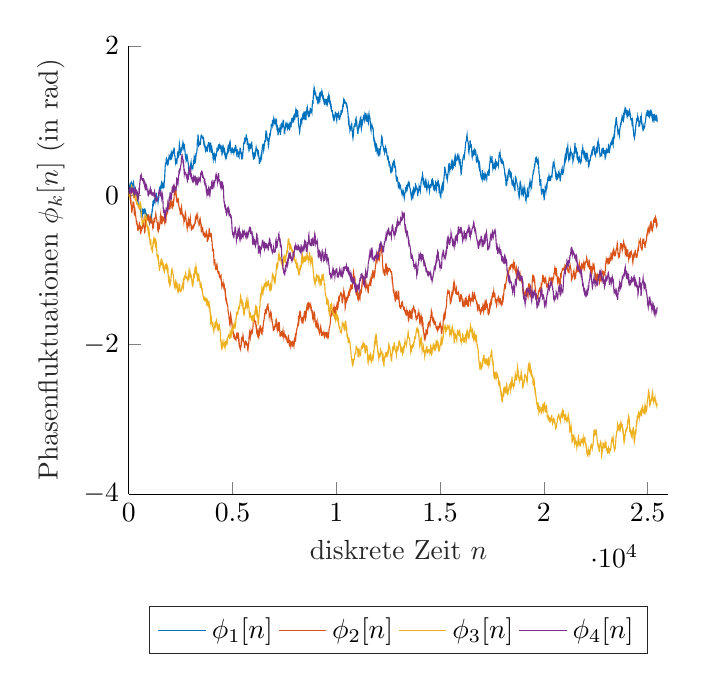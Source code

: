 % This file was created by matlab2tikz.
%
%The latest updates can be retrieved from
%  http://www.mathworks.com/matlabcentral/fileexchange/22022-matlab2tikz-matlab2tikz
%where you can also make suggestions and rate matlab2tikz.
%
\definecolor{mycolor1}{rgb}{0.0,0.447,0.741}%
\definecolor{mycolor2}{rgb}{0.85,0.325,0.098}%
\definecolor{mycolor3}{rgb}{0.929,0.694,0.125}%
\definecolor{mycolor4}{rgb}{0.494,0.184,0.556}%
\definecolor{mycolor5}{rgb}{0.466,0.674,0.188}%
%
\begin{tikzpicture}

\begin{axis}[%
xmin=0,
xmax=26000,
xlabel style={font=\color{white!15!black}},
xlabel={diskrete Zeit $n$},
ymin=-4,
ymax=2,
ylabel style={font=\color{white!15!black}},
ylabel={$\text{Phasenfluktuationen }\phi_k[n]$ (in rad)},
axis background/.style={fill=white},
axis x line*=bottom,
axis y line*=left,
legend style={at={(0.5,-0.25)}, anchor=north, legend columns=5, legend cell align=left, align=left, draw=white!15!black}
]
\addplot [color=mycolor1]
  table[row sep=crcr]{%
9.716	0.039\\
19.797	0.05\\
29.556	0.086\\
39.586	0.122\\
49.406	0.127\\
59.321	0.14\\
69.207	0.11\\
79.065	0.1\\
88.993	0.095\\
98.836	0.086\\
108.753	0.14\\
118.622	0.157\\
128.509	0.158\\
138.404	0.168\\
148.275	0.157\\
158.175	0.132\\
168.05	0.098\\
177.941	0.118\\
187.826	0.14\\
197.709	0.143\\
207.599	0.148\\
217.479	0.157\\
227.369	0.173\\
237.252	0.16\\
247.138	0.133\\
257.024	0.049\\
266.909	0.028\\
276.796	0.087\\
286.68	0.07\\
296.566	0.063\\
306.451	0.057\\
316.337	0.039\\
326.223	0.019\\
336.108	0.004\\
345.994	0.019\\
355.879	0.004\\
365.765	0.011\\
375.65	0.037\\
385.536	0.025\\
395.421	-0.004\\
405.307	-0.024\\
415.192	-0.036\\
425.078	-0.055\\
434.963	-0.048\\
444.849	-0.072\\
454.734	-0.12\\
464.62	-0.119\\
474.505	-0.127\\
484.391	-0.131\\
494.277	-0.127\\
504.162	-0.154\\
514.048	-0.166\\
523.933	-0.162\\
533.819	-0.177\\
543.704	-0.171\\
553.59	-0.166\\
563.475	-0.192\\
573.361	-0.211\\
583.246	-0.227\\
593.132	-0.237\\
603.017	-0.293\\
612.903	-0.291\\
622.788	-0.247\\
632.674	-0.27\\
642.56	-0.262\\
652.445	-0.272\\
662.331	-0.232\\
672.216	-0.175\\
682.102	-0.224\\
691.987	-0.239\\
701.873	-0.236\\
711.758	-0.24\\
721.644	-0.221\\
731.529	-0.208\\
741.415	-0.197\\
751.3	-0.188\\
761.186	-0.185\\
771.071	-0.213\\
780.957	-0.235\\
790.842	-0.253\\
800.728	-0.297\\
810.614	-0.277\\
820.499	-0.24\\
830.385	-0.255\\
840.27	-0.266\\
850.156	-0.272\\
860.041	-0.262\\
869.927	-0.272\\
879.812	-0.298\\
889.698	-0.309\\
899.583	-0.306\\
909.469	-0.278\\
919.354	-0.273\\
929.24	-0.283\\
939.125	-0.283\\
949.011	-0.293\\
958.897	-0.297\\
968.782	-0.306\\
978.668	-0.315\\
988.553	-0.308\\
998.439	-0.333\\
1008.324	-0.361\\
1018.21	-0.343\\
1028.095	-0.332\\
1037.981	-0.339\\
1047.866	-0.343\\
1057.752	-0.35\\
1067.637	-0.356\\
1077.523	-0.345\\
1087.408	-0.321\\
1097.294	-0.291\\
1107.179	-0.266\\
1117.065	-0.234\\
1126.951	-0.204\\
1136.836	-0.209\\
1146.722	-0.191\\
1156.607	-0.139\\
1166.493	-0.093\\
1176.378	-0.097\\
1186.264	-0.148\\
1196.149	-0.111\\
1206.035	-0.062\\
1215.92	-0.097\\
1225.806	-0.098\\
1235.691	-0.077\\
1245.577	-0.052\\
1255.462	-0.053\\
1265.348	-0.07\\
1275.233	-0.03\\
1285.119	-0.019\\
1295.005	-0.023\\
1304.89	-0.032\\
1314.776	-0.025\\
1324.661	0.03\\
1334.547	0.001\\
1344.432	-0.032\\
1354.318	-0.028\\
1364.203	-0.073\\
1374.089	-0.073\\
1383.974	-0.059\\
1393.86	-0.06\\
1403.745	-0.061\\
1413.631	-0.09\\
1423.516	-0.07\\
1433.402	-0.061\\
1443.288	-0.042\\
1453.173	-0.001\\
1463.059	-0.002\\
1472.944	0.04\\
1482.83	0.074\\
1492.715	0.093\\
1502.601	0.085\\
1512.486	0.04\\
1522.372	0.072\\
1532.257	0.1\\
1542.143	0.094\\
1552.028	0.113\\
1561.914	0.138\\
1571.799	0.153\\
1581.685	0.112\\
1591.57	0.089\\
1601.456	0.14\\
1611.342	0.132\\
1621.227	0.097\\
1631.113	0.147\\
1640.998	0.157\\
1650.884	0.123\\
1660.769	0.127\\
1670.655	0.107\\
1680.54	0.115\\
1690.426	0.121\\
1700.311	0.117\\
1710.197	0.168\\
1720.082	0.177\\
1729.968	0.211\\
1739.853	0.285\\
1749.739	0.334\\
1759.625	0.394\\
1769.51	0.412\\
1779.396	0.406\\
1789.281	0.411\\
1799.167	0.441\\
1809.052	0.487\\
1818.938	0.492\\
1828.823	0.479\\
1838.709	0.481\\
1848.594	0.464\\
1858.48	0.425\\
1868.365	0.414\\
1878.251	0.416\\
1888.136	0.406\\
1898.022	0.411\\
1907.907	0.45\\
1917.793	0.476\\
1927.679	0.471\\
1937.564	0.489\\
1947.45	0.527\\
1957.335	0.521\\
1967.221	0.499\\
1977.106	0.507\\
1986.992	0.516\\
1996.877	0.497\\
2006.763	0.491\\
2016.648	0.526\\
2026.534	0.52\\
2036.419	0.512\\
2046.305	0.55\\
2056.19	0.532\\
2066.076	0.526\\
2075.962	0.543\\
2085.847	0.514\\
2095.733	0.525\\
2105.618	0.539\\
2115.504	0.54\\
2125.389	0.557\\
2135.275	0.573\\
2145.16	0.597\\
2155.046	0.594\\
2164.931	0.586\\
2174.817	0.599\\
2184.702	0.631\\
2194.588	0.63\\
2204.473	0.568\\
2214.359	0.532\\
2224.244	0.529\\
2234.13	0.516\\
2244.016	0.474\\
2253.901	0.431\\
2263.787	0.441\\
2273.672	0.474\\
2283.558	0.48\\
2293.443	0.477\\
2303.329	0.446\\
2313.214	0.417\\
2323.1	0.444\\
2332.985	0.472\\
2342.871	0.511\\
2352.756	0.56\\
2362.642	0.552\\
2372.527	0.54\\
2382.413	0.57\\
2392.298	0.544\\
2402.184	0.535\\
2412.07	0.583\\
2421.955	0.598\\
2431.841	0.644\\
2441.726	0.69\\
2451.612	0.671\\
2461.497	0.62\\
2471.383	0.57\\
2481.268	0.545\\
2491.154	0.548\\
2501.039	0.573\\
2510.925	0.575\\
2520.81	0.576\\
2530.696	0.615\\
2540.581	0.632\\
2550.467	0.632\\
2560.353	0.607\\
2570.238	0.612\\
2580.124	0.671\\
2590.009	0.675\\
2599.895	0.684\\
2609.78	0.701\\
2619.666	0.677\\
2629.551	0.689\\
2639.437	0.678\\
2649.322	0.64\\
2659.208	0.653\\
2669.093	0.675\\
2678.979	0.677\\
2688.864	0.651\\
2698.75	0.617\\
2708.635	0.6\\
2718.521	0.565\\
2728.407	0.533\\
2738.292	0.544\\
2748.178	0.54\\
2758.063	0.49\\
2767.949	0.458\\
2777.834	0.466\\
2787.72	0.497\\
2797.605	0.512\\
2807.491	0.484\\
2817.376	0.48\\
2827.262	0.502\\
2837.147	0.482\\
2847.033	0.456\\
2856.918	0.448\\
2866.804	0.425\\
2876.69	0.387\\
2886.575	0.345\\
2896.461	0.325\\
2906.346	0.301\\
2916.232	0.294\\
2926.117	0.314\\
2936.003	0.325\\
2945.888	0.335\\
2955.774	0.317\\
2965.659	0.33\\
2975.545	0.389\\
2985.43	0.412\\
2995.316	0.427\\
3005.201	0.445\\
3015.087	0.418\\
3024.972	0.376\\
3034.858	0.364\\
3044.744	0.38\\
3054.629	0.384\\
3064.515	0.359\\
3074.4	0.367\\
3084.286	0.378\\
3094.171	0.373\\
3104.057	0.395\\
3113.942	0.429\\
3123.828	0.454\\
3133.713	0.451\\
3143.599	0.469\\
3153.484	0.504\\
3163.37	0.492\\
3173.255	0.456\\
3183.141	0.419\\
3193.026	0.448\\
3202.912	0.497\\
3212.798	0.479\\
3222.683	0.47\\
3232.569	0.488\\
3242.454	0.526\\
3252.34	0.555\\
3262.225	0.564\\
3272.111	0.575\\
3281.996	0.578\\
3291.882	0.614\\
3301.767	0.685\\
3311.653	0.724\\
3321.538	0.719\\
3331.424	0.755\\
3341.309	0.813\\
3351.195	0.774\\
3361.081	0.708\\
3370.966	0.725\\
3380.852	0.726\\
3390.737	0.687\\
3400.623	0.697\\
3410.508	0.703\\
3420.394	0.7\\
3430.279	0.702\\
3440.165	0.678\\
3450.05	0.68\\
3459.936	0.712\\
3469.821	0.748\\
3479.707	0.788\\
3489.592	0.797\\
3499.478	0.781\\
3509.363	0.787\\
3519.249	0.79\\
3529.135	0.772\\
3539.02	0.77\\
3548.906	0.778\\
3558.791	0.77\\
3568.677	0.761\\
3578.562	0.759\\
3588.448	0.762\\
3598.333	0.733\\
3608.219	0.713\\
3618.104	0.739\\
3627.99	0.719\\
3637.875	0.687\\
3647.761	0.681\\
3657.646	0.663\\
3667.532	0.67\\
3677.418	0.658\\
3687.303	0.611\\
3697.189	0.601\\
3707.074	0.625\\
3716.96	0.626\\
3726.845	0.619\\
3736.731	0.64\\
3746.616	0.635\\
3756.502	0.632\\
3766.387	0.618\\
3776.273	0.577\\
3786.158	0.598\\
3796.044	0.634\\
3805.929	0.651\\
3815.815	0.676\\
3825.7	0.68\\
3835.586	0.684\\
3845.472	0.703\\
3855.357	0.702\\
3865.243	0.691\\
3875.128	0.66\\
3885.014	0.634\\
3894.899	0.657\\
3904.785	0.644\\
3914.67	0.625\\
3924.556	0.657\\
3934.441	0.641\\
3944.327	0.658\\
3954.212	0.704\\
3964.098	0.66\\
3973.983	0.632\\
3983.869	0.603\\
3993.755	0.564\\
4003.64	0.606\\
4013.526	0.621\\
4023.411	0.6\\
4033.297	0.59\\
4043.182	0.549\\
4053.068	0.534\\
4062.953	0.5\\
4072.839	0.484\\
4082.724	0.525\\
4092.61	0.516\\
4102.495	0.545\\
4112.381	0.553\\
4122.266	0.524\\
4132.152	0.544\\
4142.037	0.548\\
4151.923	0.544\\
4161.809	0.502\\
4171.694	0.482\\
4181.58	0.509\\
4191.465	0.532\\
4201.351	0.547\\
4211.236	0.543\\
4221.122	0.55\\
4231.007	0.544\\
4240.893	0.579\\
4250.778	0.613\\
4260.664	0.606\\
4270.549	0.62\\
4280.435	0.616\\
4290.32	0.604\\
4300.206	0.61\\
4310.092	0.641\\
4319.977	0.666\\
4329.863	0.671\\
4339.748	0.665\\
4349.634	0.631\\
4359.519	0.639\\
4369.405	0.654\\
4379.29	0.623\\
4389.176	0.655\\
4399.061	0.679\\
4408.947	0.638\\
4418.832	0.638\\
4428.718	0.63\\
4438.603	0.655\\
4448.489	0.657\\
4458.374	0.581\\
4468.26	0.605\\
4478.146	0.613\\
4488.031	0.567\\
4497.917	0.577\\
4507.802	0.611\\
4517.688	0.628\\
4527.573	0.599\\
4537.459	0.624\\
4547.344	0.636\\
4557.23	0.6\\
4567.115	0.625\\
4577.001	0.609\\
4586.886	0.584\\
4596.772	0.579\\
4606.657	0.568\\
4616.543	0.586\\
4626.428	0.549\\
4636.314	0.537\\
4646.2	0.561\\
4656.085	0.545\\
4665.971	0.541\\
4675.856	0.511\\
4685.742	0.489\\
4695.627	0.495\\
4705.513	0.503\\
4715.398	0.534\\
4725.284	0.558\\
4735.169	0.565\\
4745.055	0.555\\
4754.94	0.567\\
4764.826	0.604\\
4774.711	0.621\\
4784.597	0.649\\
4794.483	0.658\\
4804.368	0.649\\
4814.254	0.631\\
4824.139	0.591\\
4834.025	0.598\\
4843.91	0.643\\
4853.796	0.695\\
4863.681	0.704\\
4873.567	0.662\\
4883.452	0.674\\
4893.338	0.687\\
4903.223	0.636\\
4913.109	0.606\\
4922.994	0.587\\
4932.88	0.573\\
4942.765	0.587\\
4952.651	0.576\\
4962.537	0.578\\
4972.422	0.602\\
4982.308	0.613\\
4992.193	0.639\\
5002.079	0.606\\
5011.964	0.566\\
5021.85	0.605\\
5031.735	0.601\\
5041.621	0.592\\
5051.506	0.584\\
5061.392	0.571\\
5071.277	0.617\\
5081.163	0.618\\
5091.048	0.584\\
5100.934	0.591\\
5110.819	0.625\\
5120.705	0.621\\
5130.591	0.592\\
5140.476	0.638\\
5150.362	0.672\\
5160.247	0.645\\
5170.133	0.642\\
5180.018	0.609\\
5189.904	0.553\\
5199.789	0.565\\
5209.675	0.569\\
5219.56	0.57\\
5229.446	0.602\\
5239.331	0.606\\
5249.217	0.602\\
5259.102	0.552\\
5268.988	0.508\\
5278.874	0.532\\
5288.759	0.551\\
5298.645	0.558\\
5308.53	0.536\\
5318.416	0.524\\
5328.301	0.572\\
5338.187	0.576\\
5348.072	0.573\\
5357.958	0.62\\
5367.843	0.63\\
5377.729	0.629\\
5387.614	0.621\\
5397.5	0.592\\
5407.385	0.574\\
5417.271	0.552\\
5427.156	0.534\\
5437.042	0.498\\
5446.928	0.504\\
5456.813	0.566\\
5466.699	0.565\\
5476.584	0.519\\
5486.47	0.509\\
5496.355	0.537\\
5506.241	0.583\\
5516.126	0.607\\
5526.012	0.63\\
5535.897	0.681\\
5545.783	0.698\\
5555.668	0.71\\
5565.554	0.715\\
5575.439	0.684\\
5585.325	0.718\\
5595.21	0.774\\
5605.096	0.753\\
5614.982	0.726\\
5624.867	0.738\\
5634.753	0.761\\
5644.638	0.762\\
5654.524	0.771\\
5664.409	0.814\\
5674.295	0.787\\
5684.18	0.752\\
5694.066	0.751\\
5703.951	0.718\\
5713.837	0.732\\
5723.722	0.738\\
5733.608	0.716\\
5743.493	0.708\\
5753.379	0.656\\
5763.265	0.63\\
5773.15	0.649\\
5783.036	0.669\\
5792.921	0.674\\
5802.807	0.642\\
5812.692	0.64\\
5822.578	0.65\\
5832.463	0.622\\
5842.349	0.634\\
5852.234	0.672\\
5862.12	0.676\\
5872.005	0.664\\
5881.891	0.634\\
5891.776	0.636\\
5901.662	0.687\\
5911.547	0.694\\
5921.433	0.678\\
5931.319	0.69\\
5941.204	0.666\\
5951.09	0.62\\
5960.975	0.587\\
5970.861	0.56\\
5980.746	0.55\\
5990.632	0.529\\
6000.517	0.552\\
6010.403	0.573\\
6020.288	0.522\\
6030.174	0.535\\
6040.059	0.546\\
6049.945	0.495\\
6059.83	0.498\\
6069.716	0.53\\
6079.602	0.549\\
6089.487	0.554\\
6099.373	0.535\\
6109.258	0.544\\
6119.144	0.591\\
6129.029	0.621\\
6138.915	0.641\\
6148.8	0.624\\
6158.686	0.601\\
6168.571	0.602\\
6178.457	0.597\\
6188.342	0.616\\
6198.228	0.614\\
6208.113	0.57\\
6217.999	0.553\\
6227.884	0.565\\
6237.77	0.589\\
6247.656	0.592\\
6257.541	0.549\\
6267.427	0.517\\
6277.312	0.505\\
6287.198	0.451\\
6297.083	0.417\\
6306.969	0.444\\
6316.854	0.442\\
6326.74	0.447\\
6336.625	0.478\\
6346.511	0.473\\
6356.396	0.502\\
6366.282	0.517\\
6376.167	0.48\\
6386.053	0.513\\
6395.938	0.54\\
6405.824	0.519\\
6415.71	0.557\\
6425.595	0.607\\
6435.481	0.629\\
6445.366	0.663\\
6455.252	0.658\\
6465.137	0.645\\
6475.023	0.658\\
6484.908	0.645\\
6494.794	0.629\\
6504.679	0.601\\
6514.565	0.616\\
6524.45	0.671\\
6534.336	0.666\\
6544.222	0.679\\
6554.107	0.721\\
6563.993	0.732\\
6573.878	0.736\\
6583.764	0.732\\
6593.649	0.758\\
6603.535	0.821\\
6613.42	0.858\\
6623.306	0.857\\
6633.191	0.852\\
6643.077	0.839\\
6652.962	0.809\\
6662.848	0.776\\
6672.733	0.724\\
6682.619	0.744\\
6692.504	0.774\\
6702.39	0.746\\
6712.276	0.731\\
6722.161	0.685\\
6732.047	0.653\\
6741.932	0.665\\
6751.818	0.698\\
6761.703	0.73\\
6771.589	0.755\\
6781.474	0.79\\
6791.36	0.811\\
6801.245	0.828\\
6811.131	0.831\\
6821.016	0.811\\
6830.902	0.823\\
6840.787	0.864\\
6850.673	0.864\\
6860.558	0.903\\
6870.444	0.951\\
6880.33	0.923\\
6890.215	0.928\\
6900.101	0.937\\
6909.986	0.929\\
6919.872	0.977\\
6929.757	1.007\\
6939.643	0.981\\
6949.528	0.966\\
6959.414	0.992\\
6969.299	1.008\\
6979.185	1.002\\
6989.07	1.028\\
6998.956	1.015\\
7008.841	0.982\\
7018.727	0.997\\
7028.612	0.983\\
7038.498	0.966\\
7048.384	0.97\\
7058.269	0.98\\
7068.155	0.993\\
7078.04	0.971\\
7087.926	0.958\\
7097.811	0.977\\
7107.697	0.993\\
7117.582	1.0\\
7127.468	0.961\\
7137.353	0.895\\
7147.239	0.901\\
7157.124	0.941\\
7167.01	0.908\\
7176.895	0.867\\
7186.781	0.846\\
7196.667	0.802\\
7206.552	0.831\\
7216.438	0.88\\
7226.323	0.878\\
7236.209	0.884\\
7246.094	0.892\\
7255.98	0.89\\
7265.865	0.848\\
7275.751	0.846\\
7285.636	0.885\\
7295.522	0.871\\
7305.407	0.836\\
7315.293	0.807\\
7325.178	0.86\\
7335.064	0.934\\
7344.95	0.931\\
7354.835	0.951\\
7364.721	0.943\\
7374.606	0.898\\
7384.492	0.902\\
7394.377	0.912\\
7404.263	0.927\\
7414.148	0.932\\
7424.034	0.961\\
7433.919	0.985\\
7443.805	0.978\\
7453.69	1.008\\
7463.576	0.957\\
7473.461	0.913\\
7483.347	0.908\\
7493.232	0.848\\
7503.118	0.86\\
7513.004	0.851\\
7522.889	0.845\\
7532.775	0.891\\
7542.66	0.892\\
7552.546	0.921\\
7562.431	0.942\\
7572.317	0.928\\
7582.202	0.922\\
7592.088	0.93\\
7601.973	0.948\\
7611.859	0.958\\
7621.744	0.966\\
7631.63	0.956\\
7641.515	0.912\\
7651.401	0.867\\
7661.286	0.892\\
7671.172	0.921\\
7681.058	0.912\\
7690.943	0.923\\
7700.829	0.912\\
7710.714	0.917\\
7720.6	0.934\\
7730.485	0.896\\
7740.371	0.886\\
7750.256	0.88\\
7760.142	0.886\\
7770.027	0.947\\
7779.913	0.956\\
7789.798	0.954\\
7799.684	0.981\\
7809.569	0.944\\
7819.455	0.908\\
7829.341	0.951\\
7839.226	0.997\\
7849.112	1.007\\
7858.997	1.027\\
7868.883	1.029\\
7878.768	1.011\\
7888.654	1.009\\
7898.539	0.999\\
7908.425	0.981\\
7918.31	0.985\\
7928.196	1.02\\
7938.081	1.035\\
7947.967	1.019\\
7957.852	1.005\\
7967.738	1.023\\
7977.623	1.053\\
7987.509	1.043\\
7997.395	1.051\\
8007.28	1.066\\
8017.166	1.048\\
8027.051	1.064\\
8036.937	1.114\\
8046.822	1.133\\
8056.708	1.102\\
8066.593	1.114\\
8076.479	1.151\\
8086.364	1.105\\
8096.25	1.053\\
8106.135	1.055\\
8116.021	1.074\\
8125.906	1.106\\
8135.792	1.139\\
8145.677	1.114\\
8155.563	1.068\\
8165.449	1.03\\
8175.334	0.976\\
8185.22	0.939\\
8195.105	0.927\\
8204.991	0.912\\
8214.876	0.894\\
8224.762	0.873\\
8234.647	0.842\\
8244.533	0.854\\
8254.418	0.901\\
8264.304	0.917\\
8274.189	0.939\\
8284.075	0.995\\
8293.96	1.023\\
8303.846	0.995\\
8313.732	0.998\\
8323.617	1.034\\
8333.503	1.008\\
8343.388	0.985\\
8353.274	1.017\\
8363.159	1.044\\
8373.045	1.057\\
8382.93	1.031\\
8392.816	1.008\\
8402.701	1.043\\
8412.587	1.068\\
8422.472	1.057\\
8432.358	1.049\\
8442.243	1.068\\
8452.129	1.1\\
8462.014	1.095\\
8471.9	1.071\\
8481.786	1.099\\
8491.671	1.122\\
8501.557	1.074\\
8511.442	1.019\\
8521.328	1.022\\
8531.213	1.023\\
8541.099	1.02\\
8550.984	1.102\\
8560.87	1.14\\
8570.755	1.118\\
8580.641	1.145\\
8590.526	1.135\\
8600.412	1.137\\
8610.297	1.165\\
8620.183	1.144\\
8630.069	1.098\\
8639.954	1.076\\
8649.84	1.079\\
8659.725	1.057\\
8669.611	1.053\\
8679.496	1.069\\
8689.382	1.096\\
8699.267	1.089\\
8709.153	1.054\\
8719.038	1.088\\
8728.924	1.119\\
8738.809	1.142\\
8748.695	1.163\\
8758.58	1.161\\
8768.466	1.144\\
8778.351	1.102\\
8788.237	1.102\\
8798.123	1.11\\
8808.008	1.126\\
8817.894	1.136\\
8827.779	1.122\\
8837.665	1.175\\
8847.55	1.226\\
8857.436	1.252\\
8867.321	1.248\\
8877.207	1.224\\
8887.092	1.283\\
8896.978	1.339\\
8906.863	1.362\\
8916.749	1.402\\
8926.634	1.427\\
8936.52	1.4\\
8946.406	1.38\\
8956.291	1.394\\
8966.177	1.368\\
8976.062	1.361\\
8985.948	1.369\\
8995.833	1.346\\
9005.719	1.348\\
9015.604	1.352\\
9025.49	1.321\\
9035.375	1.304\\
9045.261	1.317\\
9055.146	1.319\\
9065.032	1.317\\
9074.917	1.304\\
9084.803	1.31\\
9094.688	1.302\\
9104.574	1.237\\
9114.46	1.232\\
9124.345	1.247\\
9134.231	1.243\\
9144.116	1.272\\
9154.002	1.259\\
9163.887	1.257\\
9173.773	1.32\\
9183.658	1.335\\
9193.544	1.316\\
9203.429	1.297\\
9213.315	1.276\\
9223.2	1.3\\
9233.086	1.359\\
9242.971	1.353\\
9252.857	1.309\\
9262.742	1.368\\
9272.628	1.392\\
9282.514	1.333\\
9292.399	1.362\\
9302.285	1.383\\
9312.17	1.364\\
9322.056	1.375\\
9331.941	1.356\\
9341.827	1.328\\
9351.712	1.339\\
9361.598	1.335\\
9371.483	1.286\\
9381.369	1.276\\
9391.254	1.297\\
9401.14	1.282\\
9411.025	1.268\\
9420.911	1.233\\
9430.797	1.206\\
9440.682	1.26\\
9450.568	1.288\\
9460.453	1.258\\
9470.339	1.236\\
9480.224	1.236\\
9490.11	1.256\\
9499.995	1.243\\
9509.881	1.257\\
9519.766	1.286\\
9529.652	1.254\\
9539.537	1.254\\
9549.423	1.228\\
9559.308	1.186\\
9569.194	1.249\\
9579.079	1.271\\
9588.965	1.246\\
9598.851	1.281\\
9608.736	1.315\\
9618.622	1.313\\
9628.507	1.326\\
9638.393	1.342\\
9648.278	1.304\\
9658.164	1.265\\
9668.049	1.281\\
9677.935	1.292\\
9687.82	1.249\\
9697.706	1.242\\
9707.591	1.267\\
9717.477	1.229\\
9727.362	1.205\\
9737.248	1.223\\
9747.133	1.214\\
9757.019	1.189\\
9766.905	1.159\\
9776.79	1.129\\
9786.676	1.119\\
9796.561	1.12\\
9806.447	1.134\\
9816.332	1.132\\
9826.218	1.093\\
9836.103	1.059\\
9845.989	1.04\\
9855.874	1.038\\
9865.76	1.024\\
9875.645	1.014\\
9885.531	1.036\\
9895.416	1.018\\
9905.302	1.014\\
9915.188	1.045\\
9925.073	1.057\\
9934.959	1.054\\
9944.844	1.071\\
9954.73	1.112\\
9964.615	1.111\\
9974.501	1.091\\
9984.386	1.085\\
9994.272	1.072\\
10004.157	1.049\\
10014.043	1.02\\
10023.928	1.002\\
10033.814	1.035\\
10043.699	1.098\\
10053.585	1.069\\
10063.471	1.044\\
10073.356	1.075\\
10083.242	1.068\\
10093.127	1.067\\
10103.013	1.08\\
10112.898	1.099\\
10122.784	1.089\\
10132.669	1.04\\
10142.555	1.015\\
10152.44	1.013\\
10162.326	1.014\\
10172.211	1.035\\
10182.097	1.06\\
10191.982	1.059\\
10201.868	1.057\\
10211.753	1.072\\
10221.639	1.103\\
10231.525	1.129\\
10241.41	1.127\\
10251.296	1.114\\
10261.181	1.102\\
10271.067	1.109\\
10280.952	1.115\\
10290.838	1.147\\
10300.723	1.17\\
10310.609	1.161\\
10320.494	1.196\\
10330.38	1.189\\
10340.265	1.189\\
10350.151	1.248\\
10360.036	1.232\\
10369.922	1.239\\
10379.808	1.27\\
10389.693	1.265\\
10399.579	1.27\\
10409.464	1.246\\
10419.35	1.239\\
10429.235	1.244\\
10439.121	1.231\\
10449.006	1.233\\
10458.892	1.236\\
10468.777	1.236\\
10478.663	1.233\\
10488.548	1.206\\
10498.434	1.195\\
10508.319	1.209\\
10518.205	1.196\\
10528.091	1.18\\
10537.976	1.158\\
10547.862	1.134\\
10557.747	1.113\\
10567.633	1.084\\
10577.518	1.042\\
10587.404	1.002\\
10597.289	1.019\\
10607.175	1.022\\
10617.06	0.97\\
10626.946	0.923\\
10636.831	0.916\\
10646.717	0.905\\
10656.602	0.872\\
10666.488	0.888\\
10676.373	0.899\\
10686.259	0.889\\
10696.144	0.884\\
10706.03	0.902\\
10715.916	0.925\\
10725.801	0.895\\
10735.687	0.931\\
10745.572	0.96\\
10755.458	0.909\\
10765.343	0.879\\
10775.229	0.837\\
10785.114	0.81\\
10795.0	0.787\\
10804.885	0.764\\
10814.771	0.786\\
10824.656	0.815\\
10834.542	0.849\\
10844.427	0.891\\
10854.313	0.922\\
10864.199	0.924\\
10874.084	0.931\\
10883.97	0.94\\
10893.855	0.933\\
10903.741	0.961\\
10913.626	0.963\\
10923.512	0.959\\
10933.397	0.986\\
10943.283	1.026\\
10953.168	1.033\\
10963.054	0.983\\
10972.939	1.0\\
10982.825	0.993\\
10992.71	0.941\\
11002.596	0.93\\
11012.481	0.893\\
11022.367	0.872\\
11032.253	0.84\\
11042.138	0.818\\
11052.024	0.861\\
11061.909	0.879\\
11071.795	0.904\\
11081.68	0.921\\
11091.566	0.898\\
11101.451	0.902\\
11111.337	0.934\\
11121.222	0.967\\
11131.108	0.981\\
11140.993	1.001\\
11150.879	1.015\\
11160.764	0.984\\
11170.65	0.963\\
11180.535	0.994\\
11190.421	1.008\\
11200.307	0.941\\
11210.192	0.892\\
11220.078	0.91\\
11229.963	0.921\\
11239.849	0.952\\
11249.734	0.975\\
11259.62	0.966\\
11269.505	0.984\\
11279.391	0.999\\
11289.276	1.016\\
11299.162	1.039\\
11309.047	1.053\\
11318.933	1.06\\
11328.818	1.044\\
11338.704	1.038\\
11348.589	1.023\\
11358.475	1.01\\
11368.361	1.056\\
11378.246	1.084\\
11388.132	1.073\\
11398.017	1.078\\
11407.903	1.054\\
11417.788	1.042\\
11427.674	1.056\\
11437.559	1.014\\
11447.445	0.986\\
11457.33	1.024\\
11467.216	1.059\\
11477.101	1.057\\
11486.987	1.067\\
11496.872	1.052\\
11506.758	0.989\\
11516.644	0.989\\
11526.529	1.006\\
11536.415	0.985\\
11546.3	0.971\\
11556.186	1.003\\
11566.071	1.073\\
11575.957	1.092\\
11585.842	1.066\\
11595.728	1.044\\
11605.613	1.037\\
11615.499	1.042\\
11625.384	1.032\\
11635.27	0.994\\
11645.155	0.922\\
11655.041	0.891\\
11664.927	0.883\\
11674.812	0.868\\
11684.698	0.908\\
11694.583	0.929\\
11704.469	0.936\\
11714.354	0.946\\
11724.24	0.931\\
11734.125	0.925\\
11744.011	0.912\\
11753.896	0.89\\
11763.782	0.884\\
11773.667	0.887\\
11783.553	0.855\\
11793.438	0.803\\
11803.324	0.765\\
11813.21	0.728\\
11823.095	0.721\\
11832.981	0.734\\
11842.866	0.709\\
11852.752	0.683\\
11862.637	0.658\\
11872.523	0.648\\
11882.408	0.697\\
11892.294	0.687\\
11902.179	0.628\\
11912.065	0.593\\
11921.95	0.595\\
11931.836	0.655\\
11941.721	0.669\\
11951.607	0.66\\
11961.492	0.635\\
11971.378	0.574\\
11981.264	0.579\\
11991.149	0.598\\
12001.035	0.583\\
12010.92	0.567\\
12020.806	0.546\\
12030.691	0.553\\
12040.577	0.579\\
12050.462	0.561\\
12060.348	0.576\\
12070.233	0.628\\
12080.119	0.606\\
12090.004	0.567\\
12099.89	0.552\\
12109.775	0.573\\
12119.661	0.617\\
12129.546	0.627\\
12139.432	0.652\\
12149.318	0.654\\
12159.203	0.66\\
12169.089	0.721\\
12178.974	0.749\\
12188.86	0.778\\
12198.745	0.767\\
12208.631	0.723\\
12218.516	0.744\\
12228.402	0.723\\
12238.287	0.672\\
12248.173	0.662\\
12258.058	0.66\\
12267.944	0.643\\
12277.829	0.622\\
12287.715	0.624\\
12297.6	0.595\\
12307.486	0.587\\
12317.372	0.59\\
12327.257	0.573\\
12337.143	0.594\\
12347.028	0.606\\
12356.914	0.622\\
12366.799	0.638\\
12376.685	0.618\\
12386.57	0.603\\
12396.456	0.614\\
12406.341	0.617\\
12416.227	0.594\\
12426.112	0.586\\
12435.998	0.555\\
12445.883	0.527\\
12455.769	0.524\\
12465.654	0.496\\
12475.54	0.503\\
12485.426	0.525\\
12495.311	0.524\\
12505.197	0.49\\
12515.082	0.466\\
12524.968	0.455\\
12534.853	0.433\\
12544.739	0.45\\
12554.624	0.45\\
12564.51	0.437\\
12574.395	0.417\\
12584.281	0.39\\
12594.166	0.393\\
12604.052	0.366\\
12613.938	0.327\\
12623.823	0.314\\
12633.709	0.319\\
12643.594	0.31\\
12653.48	0.319\\
12663.365	0.341\\
12673.251	0.314\\
12683.136	0.314\\
12693.022	0.345\\
12702.907	0.344\\
12712.793	0.376\\
12722.678	0.423\\
12732.564	0.434\\
12742.449	0.441\\
12752.335	0.428\\
12762.22	0.418\\
12772.106	0.432\\
12781.992	0.419\\
12791.877	0.396\\
12801.763	0.406\\
12811.648	0.431\\
12821.534	0.408\\
12831.419	0.381\\
12841.305	0.383\\
12851.19	0.373\\
12861.076	0.351\\
12870.961	0.293\\
12880.847	0.242\\
12890.732	0.225\\
12900.618	0.21\\
12910.503	0.193\\
12920.389	0.195\\
12930.275	0.219\\
12940.16	0.237\\
12950.046	0.234\\
12959.931	0.191\\
12969.817	0.166\\
12979.702	0.159\\
12989.588	0.117\\
12999.473	0.125\\
13009.359	0.138\\
13019.244	0.117\\
13029.13	0.117\\
13039.015	0.104\\
13048.901	0.117\\
13058.786	0.146\\
13068.672	0.138\\
13078.557	0.138\\
13088.443	0.122\\
13098.329	0.095\\
13108.214	0.091\\
13118.1	0.079\\
13127.985	0.072\\
13137.871	0.051\\
13147.756	0.038\\
13157.642	0.027\\
13167.527	0.015\\
13177.413	0.044\\
13187.298	0.048\\
13197.184	0.053\\
13207.069	0.062\\
13216.955	0.037\\
13226.84	0.046\\
13236.726	0.049\\
13246.611	-0.001\\
13256.497	-0.007\\
13266.383	-0.001\\
13276.268	-0.039\\
13286.154	-0.023\\
13296.039	0.009\\
13305.925	0.02\\
13315.81	0.037\\
13325.696	0.043\\
13335.581	0.076\\
13345.467	0.099\\
13355.352	0.097\\
13365.238	0.094\\
13375.123	0.081\\
13385.009	0.11\\
13394.894	0.138\\
13404.78	0.102\\
13414.665	0.089\\
13424.551	0.116\\
13434.437	0.139\\
13444.322	0.146\\
13454.208	0.119\\
13464.093	0.129\\
13473.979	0.163\\
13483.864	0.153\\
13493.75	0.147\\
13503.635	0.158\\
13513.521	0.164\\
13523.406	0.142\\
13533.292	0.116\\
13543.177	0.108\\
13553.063	0.091\\
13562.948	0.083\\
13572.834	0.06\\
13582.72	0.037\\
13592.605	0.023\\
13602.491	0.001\\
13612.376	-0.011\\
13622.262	-0.045\\
13632.147	-0.052\\
13642.033	-0.024\\
13651.918	-0.004\\
13661.804	0.036\\
13671.689	0.046\\
13681.575	0.028\\
13691.46	0.007\\
13701.346	-0.013\\
13711.231	0.006\\
13721.117	0.058\\
13731.002	0.088\\
13740.888	0.079\\
13750.774	0.068\\
13760.659	0.034\\
13770.545	0.043\\
13780.43	0.071\\
13790.316	0.039\\
13800.201	0.075\\
13810.087	0.124\\
13819.972	0.116\\
13829.858	0.136\\
13839.743	0.127\\
13849.629	0.098\\
13859.514	0.109\\
13869.4	0.109\\
13879.285	0.096\\
13889.171	0.087\\
13899.056	0.087\\
13908.942	0.065\\
13918.828	-0.004\\
13928.713	-0.004\\
13938.599	0.037\\
13948.484	0.037\\
13958.37	0.064\\
13968.255	0.07\\
13978.141	0.084\\
13988.026	0.114\\
13997.912	0.1\\
14007.797	0.105\\
14017.683	0.082\\
14027.568	0.064\\
14037.454	0.064\\
14047.339	0.051\\
14057.225	0.085\\
14067.111	0.106\\
14076.996	0.134\\
14086.882	0.188\\
14096.767	0.198\\
14106.653	0.197\\
14116.538	0.215\\
14126.424	0.236\\
14136.309	0.246\\
14146.195	0.257\\
14156.08	0.281\\
14165.966	0.264\\
14175.851	0.218\\
14185.737	0.185\\
14195.622	0.201\\
14205.508	0.232\\
14215.394	0.185\\
14225.279	0.154\\
14235.165	0.138\\
14245.05	0.129\\
14254.936	0.164\\
14264.821	0.125\\
14274.707	0.121\\
14284.592	0.172\\
14294.478	0.17\\
14304.363	0.2\\
14314.249	0.209\\
14324.134	0.194\\
14334.02	0.172\\
14343.905	0.111\\
14353.791	0.079\\
14363.676	0.066\\
14373.562	0.086\\
14383.448	0.122\\
14393.333	0.116\\
14403.219	0.114\\
14413.104	0.111\\
14422.99	0.123\\
14432.875	0.164\\
14442.761	0.149\\
14452.646	0.117\\
14462.532	0.108\\
14472.417	0.095\\
14482.303	0.075\\
14492.188	0.056\\
14502.074	0.088\\
14511.959	0.119\\
14521.845	0.136\\
14531.73	0.139\\
14541.616	0.108\\
14551.502	0.107\\
14561.387	0.108\\
14571.273	0.124\\
14581.158	0.148\\
14591.044	0.152\\
14600.929	0.203\\
14610.815	0.21\\
14620.7	0.214\\
14630.586	0.217\\
14640.471	0.173\\
14650.357	0.192\\
14660.242	0.192\\
14670.128	0.171\\
14680.013	0.165\\
14689.899	0.133\\
14699.785	0.081\\
14709.67	0.075\\
14719.556	0.125\\
14729.441	0.127\\
14739.327	0.089\\
14749.212	0.057\\
14759.098	0.081\\
14768.983	0.112\\
14778.869	0.125\\
14788.754	0.166\\
14798.64	0.156\\
14808.525	0.124\\
14818.411	0.099\\
14828.296	0.083\\
14838.182	0.124\\
14848.067	0.161\\
14857.953	0.167\\
14867.839	0.159\\
14877.724	0.148\\
14887.61	0.162\\
14897.495	0.18\\
14907.381	0.159\\
14917.266	0.146\\
14927.152	0.156\\
14937.037	0.117\\
14946.923	0.082\\
14956.808	0.102\\
14966.694	0.113\\
14976.579	0.089\\
14986.465	0.067\\
14996.35	0.038\\
15006.236	-0.004\\
15016.121	-0.014\\
15026.007	-0.018\\
15035.893	-0.025\\
15045.778	0.01\\
15055.664	0.036\\
15065.549	0.062\\
15075.435	0.103\\
15085.32	0.115\\
15095.206	0.13\\
15105.091	0.136\\
15114.977	0.148\\
15124.862	0.128\\
15134.748	0.078\\
15144.633	0.093\\
15154.519	0.085\\
15164.404	0.107\\
15174.29	0.173\\
15184.176	0.201\\
15194.061	0.248\\
15203.947	0.27\\
15213.832	0.313\\
15223.718	0.372\\
15233.603	0.37\\
15243.489	0.36\\
15253.374	0.332\\
15263.26	0.315\\
15273.145	0.311\\
15283.031	0.279\\
15292.916	0.278\\
15302.802	0.256\\
15312.687	0.227\\
15322.573	0.255\\
15332.459	0.226\\
15342.344	0.213\\
15352.23	0.28\\
15362.115	0.28\\
15372.001	0.259\\
15381.886	0.284\\
15391.772	0.303\\
15401.657	0.354\\
15411.543	0.403\\
15421.428	0.403\\
15431.314	0.421\\
15441.199	0.423\\
15451.085	0.398\\
15460.97	0.354\\
15470.856	0.329\\
15480.741	0.352\\
15490.627	0.359\\
15500.513	0.351\\
15510.398	0.355\\
15520.284	0.397\\
15530.169	0.414\\
15540.055	0.426\\
15549.94	0.437\\
15559.826	0.377\\
15569.711	0.368\\
15579.597	0.398\\
15589.482	0.413\\
15599.368	0.432\\
15609.253	0.404\\
15619.139	0.378\\
15629.024	0.391\\
15638.91	0.398\\
15648.795	0.385\\
15658.681	0.396\\
15668.567	0.432\\
15678.452	0.422\\
15688.338	0.393\\
15698.223	0.42\\
15708.109	0.498\\
15717.994	0.516\\
15727.88	0.48\\
15737.765	0.454\\
15747.651	0.432\\
15757.536	0.46\\
15767.422	0.49\\
15777.307	0.469\\
15787.193	0.468\\
15797.078	0.479\\
15806.964	0.482\\
15816.85	0.479\\
15826.735	0.477\\
15836.621	0.502\\
15846.506	0.535\\
15856.392	0.543\\
15866.277	0.512\\
15876.163	0.5\\
15886.048	0.518\\
15895.934	0.508\\
15905.819	0.47\\
15915.705	0.451\\
15925.59	0.481\\
15935.476	0.458\\
15945.361	0.423\\
15955.247	0.471\\
15965.132	0.473\\
15975.018	0.43\\
15984.904	0.391\\
15994.789	0.356\\
16004.675	0.324\\
16014.56	0.283\\
16024.446	0.288\\
16034.331	0.324\\
16044.217	0.354\\
16054.102	0.381\\
16063.988	0.412\\
16073.873	0.45\\
16083.759	0.481\\
16093.644	0.48\\
16103.53	0.478\\
16113.415	0.506\\
16123.301	0.517\\
16133.187	0.536\\
16143.072	0.538\\
16152.958	0.527\\
16162.843	0.534\\
16172.729	0.513\\
16182.614	0.532\\
16192.5	0.579\\
16202.385	0.6\\
16212.271	0.631\\
16222.156	0.662\\
16232.042	0.692\\
16241.927	0.712\\
16251.813	0.722\\
16261.698	0.73\\
16271.584	0.742\\
16281.469	0.762\\
16291.355	0.793\\
16301.241	0.81\\
16311.126	0.768\\
16321.012	0.744\\
16330.897	0.734\\
16340.783	0.716\\
16350.668	0.714\\
16360.554	0.689\\
16370.439	0.646\\
16380.325	0.584\\
16390.21	0.568\\
16400.096	0.599\\
16409.981	0.622\\
16419.867	0.633\\
16429.752	0.639\\
16439.638	0.704\\
16449.523	0.737\\
16459.409	0.691\\
16469.295	0.66\\
16479.18	0.666\\
16489.066	0.682\\
16498.951	0.679\\
16508.837	0.665\\
16518.722	0.633\\
16528.608	0.584\\
16538.493	0.523\\
16548.379	0.508\\
16558.264	0.532\\
16568.15	0.529\\
16578.035	0.565\\
16587.921	0.557\\
16597.806	0.525\\
16607.692	0.574\\
16617.578	0.596\\
16627.463	0.595\\
16637.349	0.603\\
16647.234	0.611\\
16657.12	0.593\\
16667.005	0.536\\
16676.891	0.559\\
16686.776	0.612\\
16696.662	0.591\\
16706.547	0.578\\
16716.433	0.586\\
16726.318	0.572\\
16736.204	0.525\\
16746.089	0.466\\
16755.975	0.474\\
16765.86	0.482\\
16775.746	0.466\\
16785.632	0.488\\
16795.517	0.496\\
16805.403	0.51\\
16815.288	0.487\\
16825.174	0.448\\
16835.059	0.475\\
16844.945	0.46\\
16854.83	0.434\\
16864.716	0.425\\
16874.601	0.377\\
16884.487	0.365\\
16894.372	0.403\\
16904.258	0.422\\
16914.143	0.402\\
16924.029	0.363\\
16933.915	0.33\\
16943.8	0.299\\
16953.686	0.272\\
16963.571	0.266\\
16973.457	0.254\\
16983.342	0.24\\
16993.228	0.228\\
17003.113	0.222\\
17012.999	0.232\\
17022.884	0.25\\
17032.77	0.308\\
17042.655	0.337\\
17052.541	0.261\\
17062.426	0.207\\
17072.312	0.215\\
17082.197	0.229\\
17092.083	0.257\\
17101.969	0.271\\
17111.854	0.262\\
17121.74	0.224\\
17131.625	0.219\\
17141.511	0.28\\
17151.396	0.284\\
17161.282	0.26\\
17171.167	0.291\\
17181.053	0.284\\
17190.938	0.253\\
17200.824	0.266\\
17210.709	0.267\\
17220.595	0.259\\
17230.48	0.264\\
17240.366	0.236\\
17250.252	0.219\\
17260.137	0.253\\
17270.023	0.272\\
17279.908	0.282\\
17289.794	0.304\\
17299.679	0.302\\
17309.565	0.297\\
17319.45	0.317\\
17329.336	0.324\\
17339.221	0.29\\
17349.107	0.266\\
17358.992	0.267\\
17368.878	0.298\\
17378.763	0.377\\
17388.649	0.417\\
17398.534	0.418\\
17408.42	0.455\\
17418.306	0.502\\
17428.191	0.491\\
17438.077	0.465\\
17447.962	0.47\\
17457.848	0.472\\
17467.733	0.462\\
17477.619	0.435\\
17487.504	0.463\\
17497.39	0.524\\
17507.275	0.499\\
17517.161	0.441\\
17527.046	0.405\\
17536.932	0.379\\
17546.817	0.353\\
17556.703	0.368\\
17566.588	0.387\\
17576.474	0.381\\
17586.36	0.403\\
17596.245	0.385\\
17606.131	0.366\\
17616.016	0.368\\
17625.902	0.365\\
17635.787	0.402\\
17645.673	0.433\\
17655.558	0.445\\
17665.444	0.408\\
17675.329	0.389\\
17685.215	0.424\\
17695.1	0.404\\
17704.986	0.398\\
17714.872	0.439\\
17724.757	0.442\\
17734.642	0.412\\
17744.528	0.42\\
17754.414	0.422\\
17764.299	0.401\\
17774.185	0.4\\
17784.07	0.401\\
17793.956	0.418\\
17803.841	0.41\\
17813.727	0.397\\
17823.612	0.439\\
17833.498	0.488\\
17843.383	0.538\\
17853.269	0.555\\
17863.154	0.546\\
17873.04	0.531\\
17882.926	0.538\\
17892.811	0.556\\
17902.697	0.522\\
17912.582	0.505\\
17922.468	0.487\\
17932.353	0.45\\
17942.239	0.443\\
17952.124	0.458\\
17962.01	0.462\\
17971.895	0.457\\
17981.781	0.47\\
17991.666	0.448\\
18001.552	0.432\\
18011.437	0.435\\
18021.323	0.429\\
18031.208	0.455\\
18041.094	0.451\\
18050.98	0.426\\
18060.865	0.421\\
18070.751	0.393\\
18080.636	0.37\\
18090.522	0.359\\
18100.407	0.344\\
18110.293	0.326\\
18120.178	0.286\\
18130.064	0.267\\
18139.949	0.277\\
18149.835	0.265\\
18159.72	0.234\\
18169.606	0.185\\
18179.491	0.139\\
18189.377	0.131\\
18199.262	0.131\\
18209.148	0.139\\
18219.034	0.168\\
18228.919	0.21\\
18238.805	0.24\\
18248.69	0.231\\
18258.576	0.231\\
18268.461	0.222\\
18278.347	0.248\\
18288.232	0.3\\
18298.118	0.307\\
18308.003	0.317\\
18317.889	0.341\\
18327.774	0.346\\
18337.66	0.327\\
18347.545	0.319\\
18357.431	0.295\\
18367.317	0.251\\
18377.202	0.252\\
18387.088	0.255\\
18396.973	0.248\\
18406.859	0.27\\
18416.744	0.303\\
18426.63	0.297\\
18436.515	0.264\\
18446.401	0.232\\
18456.286	0.184\\
18466.172	0.155\\
18476.057	0.138\\
18485.943	0.137\\
18495.828	0.142\\
18505.714	0.139\\
18515.599	0.178\\
18525.485	0.192\\
18535.371	0.163\\
18545.256	0.123\\
18555.142	0.126\\
18565.027	0.165\\
18574.913	0.135\\
18584.798	0.103\\
18594.684	0.12\\
18604.569	0.109\\
18614.455	0.098\\
18624.34	0.172\\
18634.226	0.235\\
18644.111	0.227\\
18653.997	0.233\\
18663.883	0.226\\
18673.768	0.198\\
18683.654	0.183\\
18693.539	0.178\\
18703.425	0.17\\
18713.31	0.148\\
18723.196	0.131\\
18733.081	0.121\\
18742.967	0.118\\
18752.852	0.095\\
18762.738	0.053\\
18772.623	0.046\\
18782.509	0.026\\
18792.394	0.003\\
18802.28	-0.003\\
18812.165	-0.028\\
18822.051	-0.014\\
18831.937	0.049\\
18841.822	0.106\\
18851.707	0.151\\
18861.593	0.141\\
18871.479	0.128\\
18881.364	0.158\\
18891.25	0.145\\
18901.135	0.117\\
18911.021	0.074\\
18920.906	0.025\\
18930.792	0.035\\
18940.677	0.029\\
18950.563	0.025\\
18960.448	0.036\\
18970.334	0.045\\
18980.219	0.068\\
18990.105	0.045\\
18999.991	0.015\\
19009.876	-0.003\\
19019.762	0.006\\
19029.647	0.058\\
19039.533	0.097\\
19049.418	0.109\\
19059.304	0.087\\
19069.189	0.05\\
19079.075	0.031\\
19088.96	0.03\\
19098.846	0.049\\
19108.731	0.02\\
19118.617	-0.032\\
19128.502	-0.022\\
19138.388	-0.038\\
19148.273	-0.057\\
19158.159	-0.028\\
19168.045	-0.026\\
19177.93	-0.025\\
19187.816	0.002\\
19197.701	0.053\\
19207.587	0.064\\
19217.472	0.013\\
19227.358	-0.007\\
19237.243	-0.014\\
19247.129	-0.003\\
19257.014	0.012\\
19266.9	0.006\\
19276.785	0.052\\
19286.671	0.107\\
19296.556	0.132\\
19306.442	0.145\\
19316.328	0.137\\
19326.213	0.159\\
19336.099	0.189\\
19345.984	0.172\\
19355.87	0.146\\
19365.755	0.145\\
19375.641	0.138\\
19385.526	0.098\\
19395.412	0.109\\
19405.297	0.142\\
19415.183	0.129\\
19425.068	0.158\\
19434.954	0.202\\
19444.839	0.218\\
19454.725	0.234\\
19464.61	0.258\\
19474.496	0.28\\
19484.382	0.295\\
19494.267	0.327\\
19504.153	0.324\\
19514.038	0.314\\
19523.924	0.332\\
19533.809	0.355\\
19543.695	0.387\\
19553.58	0.378\\
19563.466	0.384\\
19573.351	0.41\\
19583.237	0.434\\
19593.122	0.483\\
19603.008	0.481\\
19612.893	0.472\\
19622.779	0.507\\
19632.664	0.51\\
19642.55	0.478\\
19652.436	0.457\\
19662.321	0.461\\
19672.207	0.475\\
19682.092	0.468\\
19691.978	0.449\\
19701.863	0.463\\
19711.749	0.457\\
19721.634	0.441\\
19731.52	0.462\\
19741.405	0.442\\
19751.291	0.382\\
19761.176	0.337\\
19771.062	0.292\\
19780.947	0.275\\
19790.833	0.271\\
19800.718	0.202\\
19810.604	0.16\\
19820.49	0.167\\
19830.375	0.13\\
19840.261	0.161\\
19850.146	0.217\\
19860.032	0.165\\
19869.917	0.096\\
19879.803	0.058\\
19889.688	0.036\\
19899.574	0.016\\
19909.459	0.017\\
19919.345	0.047\\
19929.23	0.046\\
19939.116	0.05\\
19949.001	0.082\\
19958.887	0.082\\
19968.773	0.08\\
19978.658	0.076\\
19988.544	0.03\\
19998.429	-0.013\\
20008.315	-0.028\\
20018.2	-0.056\\
20028.086	-0.052\\
20037.971	0.027\\
20047.857	0.058\\
20057.742	0.06\\
20067.628	0.108\\
20077.513	0.096\\
20087.399	0.084\\
20097.284	0.092\\
20107.17	0.066\\
20117.055	0.094\\
20126.941	0.114\\
20136.827	0.085\\
20146.712	0.088\\
20156.598	0.134\\
20166.483	0.168\\
20176.369	0.172\\
20186.254	0.201\\
20196.14	0.236\\
20206.025	0.239\\
20215.911	0.214\\
20225.796	0.191\\
20235.682	0.228\\
20245.567	0.252\\
20255.453	0.229\\
20265.339	0.216\\
20275.224	0.227\\
20285.11	0.248\\
20294.995	0.253\\
20304.881	0.25\\
20314.766	0.216\\
20324.652	0.188\\
20334.537	0.22\\
20344.423	0.239\\
20354.308	0.252\\
20364.194	0.254\\
20374.079	0.265\\
20383.965	0.262\\
20393.85	0.235\\
20403.736	0.295\\
20413.621	0.347\\
20423.507	0.34\\
20433.392	0.367\\
20443.278	0.41\\
20453.164	0.437\\
20463.049	0.434\\
20472.935	0.406\\
20482.82	0.414\\
20492.706	0.435\\
20502.591	0.407\\
20512.477	0.382\\
20522.362	0.382\\
20532.248	0.366\\
20542.133	0.349\\
20552.019	0.318\\
20561.904	0.287\\
20571.79	0.27\\
20581.675	0.226\\
20591.561	0.222\\
20601.446	0.223\\
20611.332	0.217\\
20621.218	0.254\\
20631.103	0.233\\
20640.989	0.236\\
20650.874	0.242\\
20660.76	0.21\\
20670.645	0.245\\
20680.531	0.234\\
20690.416	0.235\\
20700.302	0.306\\
20710.187	0.301\\
20720.073	0.289\\
20729.958	0.3\\
20739.844	0.255\\
20749.729	0.249\\
20759.615	0.278\\
20769.501	0.267\\
20779.386	0.225\\
20789.272	0.186\\
20799.157	0.216\\
20809.043	0.236\\
20818.928	0.251\\
20828.814	0.295\\
20838.699	0.312\\
20848.585	0.342\\
20858.47	0.342\\
20868.356	0.347\\
20878.241	0.359\\
20888.127	0.301\\
20898.012	0.284\\
20907.898	0.28\\
20917.784	0.279\\
20927.669	0.333\\
20937.555	0.332\\
20947.44	0.3\\
20957.326	0.33\\
20967.211	0.374\\
20977.097	0.394\\
20986.982	0.412\\
20996.868	0.448\\
21006.753	0.482\\
21016.639	0.498\\
21026.524	0.52\\
21036.41	0.511\\
21046.295	0.479\\
21056.181	0.499\\
21066.066	0.554\\
21075.952	0.575\\
21085.838	0.554\\
21095.723	0.534\\
21105.609	0.572\\
21115.494	0.631\\
21125.38	0.631\\
21135.265	0.618\\
21145.151	0.639\\
21155.036	0.658\\
21164.922	0.616\\
21174.807	0.554\\
21184.693	0.529\\
21194.578	0.491\\
21204.464	0.468\\
21214.349	0.477\\
21224.235	0.493\\
21234.12	0.516\\
21244.006	0.535\\
21253.892	0.569\\
21263.777	0.575\\
21273.663	0.534\\
21283.548	0.554\\
21293.434	0.595\\
21303.319	0.577\\
21313.205	0.56\\
21323.09	0.561\\
21332.976	0.568\\
21342.861	0.564\\
21352.747	0.544\\
21362.632	0.536\\
21372.518	0.506\\
21382.403	0.511\\
21392.289	0.522\\
21402.174	0.461\\
21412.06	0.478\\
21421.946	0.518\\
21431.831	0.496\\
21441.717	0.513\\
21451.602	0.514\\
21461.488	0.542\\
21471.373	0.603\\
21481.259	0.609\\
21491.144	0.653\\
21501.03	0.699\\
21510.915	0.654\\
21520.801	0.601\\
21530.686	0.585\\
21540.572	0.573\\
21550.458	0.577\\
21560.343	0.603\\
21570.228	0.612\\
21580.114	0.595\\
21590.0	0.546\\
21599.885	0.504\\
21609.771	0.494\\
21619.656	0.504\\
21629.542	0.524\\
21639.427	0.496\\
21649.313	0.485\\
21659.198	0.49\\
21669.084	0.465\\
21678.969	0.481\\
21688.855	0.49\\
21698.74	0.478\\
21708.626	0.495\\
21718.512	0.503\\
21728.397	0.482\\
21738.283	0.452\\
21748.168	0.445\\
21758.054	0.453\\
21767.939	0.465\\
21777.825	0.46\\
21787.71	0.44\\
21797.596	0.449\\
21807.481	0.477\\
21817.367	0.525\\
21827.252	0.575\\
21837.138	0.6\\
21847.023	0.602\\
21856.909	0.587\\
21866.794	0.607\\
21876.68	0.636\\
21886.566	0.618\\
21896.451	0.583\\
21906.337	0.572\\
21916.222	0.565\\
21926.108	0.543\\
21935.993	0.527\\
21945.879	0.542\\
21955.764	0.596\\
21965.65	0.576\\
21975.535	0.513\\
21985.421	0.505\\
21995.306	0.527\\
22005.192	0.57\\
22015.077	0.541\\
22024.963	0.487\\
22034.849	0.465\\
22044.734	0.472\\
22054.62	0.506\\
22064.505	0.495\\
22074.391	0.548\\
22084.276	0.571\\
22094.162	0.521\\
22104.047	0.528\\
22113.933	0.512\\
22123.818	0.502\\
22133.704	0.481\\
22143.589	0.436\\
22153.475	0.45\\
22163.36	0.438\\
22173.246	0.397\\
22183.132	0.408\\
22193.017	0.433\\
22202.902	0.447\\
22212.788	0.464\\
22222.674	0.461\\
22232.559	0.463\\
22242.445	0.495\\
22252.33	0.516\\
22262.216	0.512\\
22272.101	0.523\\
22281.987	0.551\\
22291.872	0.558\\
22301.758	0.572\\
22311.643	0.584\\
22321.529	0.568\\
22331.414	0.577\\
22341.3	0.592\\
22351.185	0.576\\
22361.071	0.603\\
22370.957	0.646\\
22380.842	0.647\\
22390.728	0.646\\
22400.613	0.636\\
22410.499	0.646\\
22420.384	0.65\\
22430.27	0.627\\
22440.155	0.613\\
22450.041	0.567\\
22459.926	0.537\\
22469.812	0.578\\
22479.697	0.579\\
22489.583	0.543\\
22499.468	0.555\\
22509.354	0.562\\
22519.239	0.589\\
22529.125	0.64\\
22539.011	0.639\\
22548.896	0.627\\
22558.782	0.587\\
22568.667	0.565\\
22578.553	0.629\\
22588.438	0.692\\
22598.324	0.707\\
22608.209	0.716\\
22618.095	0.727\\
22627.98	0.681\\
22637.866	0.66\\
22647.751	0.652\\
22657.637	0.628\\
22667.522	0.643\\
22677.408	0.605\\
22687.294	0.57\\
22697.179	0.556\\
22707.064	0.531\\
22716.95	0.539\\
22726.836	0.533\\
22736.721	0.544\\
22746.607	0.543\\
22756.492	0.537\\
22766.378	0.556\\
22776.263	0.552\\
22786.149	0.602\\
22796.034	0.608\\
22805.92	0.589\\
22815.805	0.63\\
22825.691	0.606\\
22835.577	0.585\\
22845.462	0.58\\
22855.348	0.594\\
22865.233	0.638\\
22875.119	0.606\\
22885.004	0.567\\
22894.89	0.563\\
22904.775	0.574\\
22914.661	0.594\\
22924.546	0.595\\
22934.432	0.56\\
22944.317	0.53\\
22954.203	0.55\\
22964.088	0.564\\
22973.974	0.547\\
22983.859	0.526\\
22993.745	0.545\\
23003.631	0.579\\
23013.516	0.564\\
23023.401	0.566\\
23033.287	0.6\\
23043.173	0.592\\
23053.058	0.589\\
23062.944	0.597\\
23072.829	0.577\\
23082.715	0.573\\
23092.6	0.576\\
23102.486	0.588\\
23112.371	0.649\\
23122.257	0.69\\
23132.142	0.635\\
23142.028	0.615\\
23151.914	0.645\\
23161.799	0.617\\
23171.685	0.604\\
23181.57	0.62\\
23191.456	0.64\\
23201.341	0.649\\
23211.227	0.661\\
23221.112	0.686\\
23230.998	0.682\\
23240.883	0.698\\
23250.769	0.692\\
23260.654	0.67\\
23270.54	0.714\\
23280.425	0.733\\
23290.311	0.742\\
23300.196	0.751\\
23310.082	0.729\\
23319.968	0.729\\
23329.853	0.692\\
23339.739	0.677\\
23349.624	0.724\\
23359.51	0.754\\
23369.395	0.781\\
23379.281	0.8\\
23389.166	0.829\\
23399.052	0.831\\
23408.937	0.814\\
23418.823	0.872\\
23428.708	0.916\\
23438.594	0.91\\
23448.479	0.936\\
23458.365	0.964\\
23468.25	0.985\\
23478.136	1.021\\
23488.022	1.037\\
23497.907	1.038\\
23507.793	1.008\\
23517.678	0.956\\
23527.564	0.938\\
23537.449	0.924\\
23547.335	0.908\\
23557.22	0.868\\
23567.106	0.843\\
23576.991	0.873\\
23586.877	0.857\\
23596.762	0.835\\
23606.648	0.841\\
23616.533	0.834\\
23626.419	0.846\\
23636.304	0.825\\
23646.19	0.808\\
23656.076	0.867\\
23665.961	0.899\\
23675.847	0.902\\
23685.732	0.932\\
23695.618	0.948\\
23705.503	0.937\\
23715.389	0.939\\
23725.274	0.962\\
23735.16	0.993\\
23745.045	1.012\\
23754.931	1.022\\
23764.816	1.043\\
23774.702	1.03\\
23784.587	1.008\\
23794.473	1.004\\
23804.359	1.0\\
23814.244	1.025\\
23824.13	1.055\\
23834.015	1.034\\
23843.901	1.01\\
23853.786	1.024\\
23863.672	1.048\\
23873.557	1.084\\
23883.443	1.121\\
23893.328	1.102\\
23903.214	1.076\\
23913.099	1.107\\
23922.985	1.116\\
23932.87	1.119\\
23942.756	1.158\\
23952.642	1.153\\
23962.527	1.114\\
23972.413	1.112\\
23982.298	1.104\\
23992.184	1.087\\
24002.069	1.12\\
24011.955	1.143\\
24021.84	1.104\\
24031.726	1.095\\
24041.611	1.101\\
24051.497	1.065\\
24061.382	1.077\\
24071.268	1.103\\
24081.153	1.093\\
24091.039	1.111\\
24100.924	1.113\\
24110.81	1.097\\
24120.695	1.117\\
24130.581	1.137\\
24140.467	1.128\\
24150.352	1.101\\
24160.238	1.086\\
24170.123	1.081\\
24180.009	1.048\\
24189.894	1.013\\
24199.78	1.01\\
24209.665	1.026\\
24219.551	1.025\\
24229.436	1.023\\
24239.322	1.013\\
24249.207	0.957\\
24259.093	0.927\\
24268.978	0.956\\
24278.864	0.987\\
24288.75	0.965\\
24298.635	0.909\\
24308.521	0.875\\
24318.406	0.878\\
24328.292	0.838\\
24338.177	0.78\\
24348.063	0.8\\
24357.948	0.787\\
24367.834	0.769\\
24377.719	0.787\\
24387.605	0.789\\
24397.49	0.828\\
24407.376	0.846\\
24417.261	0.87\\
24427.147	0.92\\
24437.033	0.937\\
24446.918	0.959\\
24456.804	0.979\\
24466.689	1.003\\
24476.575	0.997\\
24486.46	0.995\\
24496.346	1.04\\
24506.231	1.017\\
24516.117	1.016\\
24526.002	1.058\\
24535.888	1.044\\
24545.773	1.04\\
24555.659	1.005\\
24565.544	0.99\\
24575.43	0.989\\
24585.315	0.927\\
24595.201	0.93\\
24605.087	0.939\\
24614.972	0.951\\
24624.858	0.994\\
24634.743	0.972\\
24644.629	0.99\\
24654.514	1.023\\
24664.4	1.013\\
24674.285	1.029\\
24684.171	1.037\\
24694.056	1.053\\
24703.942	1.005\\
24713.827	0.95\\
24723.713	0.98\\
24733.598	0.957\\
24743.484	0.922\\
24753.369	0.915\\
24763.255	0.895\\
24773.141	0.882\\
24783.026	0.895\\
24792.912	0.916\\
24802.797	0.896\\
24812.683	0.887\\
24822.568	0.897\\
24832.454	0.899\\
24842.339	0.907\\
24852.225	0.906\\
24862.11	0.922\\
24871.996	0.959\\
24881.881	0.977\\
24891.767	0.981\\
24901.652	0.998\\
24911.538	1.027\\
24921.423	1.059\\
24931.309	1.077\\
24941.195	1.066\\
24951.08	1.062\\
24960.966	1.062\\
24970.851	1.063\\
24980.737	1.119\\
24990.622	1.143\\
25000.508	1.106\\
25010.393	1.095\\
25020.279	1.07\\
25030.164	1.066\\
25040.05	1.089\\
25049.936	1.069\\
25059.821	1.061\\
25069.706	1.079\\
25079.592	1.101\\
25089.477	1.094\\
25099.364	1.063\\
25109.248	1.073\\
25119.134	1.103\\
25129.02	1.129\\
25138.905	1.127\\
25148.792	1.096\\
25158.675	1.107\\
25168.563	1.127\\
25178.447	1.119\\
25188.333	1.098\\
25198.22	1.072\\
25208.101	1.088\\
25217.994	1.074\\
25227.871	1.046\\
25237.763	1.045\\
25247.646	1.01\\
25257.527	1.019\\
25267.427	1.048\\
25277.29	1.037\\
25287.202	1.022\\
25297.064	1.052\\
25306.96	1.083\\
25316.857	1.055\\
25326.703	1.066\\
25336.654	1.057\\
25346.461	1.032\\
25356.418	1.055\\
25366.263	1.045\\
25376.135	1.018\\
25386.108	1.018\\
25395.811	1.031\\
25405.977	1.004\\
25415.591	1.004\\
25425.74	1.043\\
25435.648	1.057\\
25445.052	1.051\\
25456.463	1.012\\
25463.526	0.978\\
};
\addlegendentry{$\phi_1[n]$}

\addplot [color=mycolor2]
  table[row sep=crcr]{%
9.716	-0.01\\
19.797	-0.004\\
29.556	-0.011\\
39.586	-0.013\\
49.406	-0.013\\
59.321	-0.015\\
69.207	0.016\\
79.065	-0.006\\
88.993	-0.064\\
98.836	-0.051\\
108.753	-0.066\\
118.622	-0.122\\
128.509	-0.153\\
138.404	-0.193\\
148.275	-0.183\\
158.175	-0.158\\
168.05	-0.194\\
177.941	-0.179\\
187.826	-0.143\\
197.709	-0.129\\
207.599	-0.093\\
217.479	-0.092\\
227.369	-0.116\\
237.252	-0.106\\
247.138	-0.103\\
257.024	-0.162\\
266.909	-0.24\\
276.796	-0.258\\
286.68	-0.252\\
296.566	-0.229\\
306.451	-0.207\\
316.337	-0.228\\
326.223	-0.236\\
336.108	-0.274\\
345.994	-0.305\\
355.879	-0.312\\
365.765	-0.353\\
375.65	-0.342\\
385.536	-0.345\\
395.421	-0.367\\
405.307	-0.378\\
415.192	-0.412\\
425.078	-0.413\\
434.963	-0.453\\
444.849	-0.48\\
454.734	-0.442\\
464.62	-0.437\\
474.505	-0.426\\
484.391	-0.437\\
494.277	-0.429\\
504.162	-0.398\\
514.048	-0.412\\
523.933	-0.396\\
533.819	-0.413\\
543.704	-0.448\\
553.59	-0.449\\
563.475	-0.494\\
573.361	-0.521\\
583.246	-0.481\\
593.132	-0.446\\
603.017	-0.456\\
612.903	-0.47\\
622.788	-0.463\\
632.674	-0.447\\
642.56	-0.423\\
652.445	-0.424\\
662.331	-0.429\\
672.216	-0.412\\
682.102	-0.372\\
691.987	-0.35\\
701.873	-0.383\\
711.758	-0.389\\
721.644	-0.38\\
731.529	-0.407\\
741.415	-0.425\\
751.3	-0.441\\
761.186	-0.468\\
771.071	-0.494\\
780.957	-0.488\\
790.842	-0.444\\
800.728	-0.409\\
810.614	-0.366\\
820.499	-0.315\\
830.385	-0.301\\
840.27	-0.309\\
850.156	-0.314\\
860.041	-0.326\\
869.927	-0.329\\
879.812	-0.327\\
889.698	-0.332\\
899.583	-0.331\\
909.469	-0.325\\
919.354	-0.273\\
929.24	-0.253\\
939.125	-0.315\\
949.011	-0.321\\
958.897	-0.308\\
968.782	-0.337\\
978.668	-0.351\\
988.553	-0.362\\
998.439	-0.339\\
1008.324	-0.327\\
1018.21	-0.347\\
1028.095	-0.303\\
1037.981	-0.279\\
1047.866	-0.289\\
1057.752	-0.301\\
1067.637	-0.345\\
1077.523	-0.373\\
1087.408	-0.372\\
1097.294	-0.349\\
1107.179	-0.357\\
1117.065	-0.362\\
1126.951	-0.342\\
1136.836	-0.358\\
1146.722	-0.399\\
1156.607	-0.425\\
1166.493	-0.412\\
1176.378	-0.422\\
1186.264	-0.445\\
1196.149	-0.405\\
1206.035	-0.355\\
1215.92	-0.329\\
1225.806	-0.315\\
1235.691	-0.317\\
1245.577	-0.334\\
1255.462	-0.342\\
1265.348	-0.31\\
1275.233	-0.299\\
1285.119	-0.3\\
1295.005	-0.263\\
1304.89	-0.245\\
1314.776	-0.266\\
1324.661	-0.291\\
1334.547	-0.305\\
1344.432	-0.311\\
1354.318	-0.33\\
1364.203	-0.362\\
1374.089	-0.363\\
1383.974	-0.385\\
1393.86	-0.443\\
1403.745	-0.47\\
1413.631	-0.477\\
1423.516	-0.433\\
1433.402	-0.407\\
1443.288	-0.435\\
1453.173	-0.411\\
1463.059	-0.382\\
1472.944	-0.415\\
1482.83	-0.424\\
1492.715	-0.397\\
1502.601	-0.398\\
1512.486	-0.339\\
1522.372	-0.278\\
1532.257	-0.274\\
1542.143	-0.255\\
1552.028	-0.299\\
1561.914	-0.359\\
1571.799	-0.366\\
1581.685	-0.343\\
1591.57	-0.333\\
1601.456	-0.315\\
1611.342	-0.275\\
1621.227	-0.319\\
1631.113	-0.338\\
1640.998	-0.31\\
1650.884	-0.339\\
1660.769	-0.335\\
1670.655	-0.322\\
1680.54	-0.314\\
1690.426	-0.288\\
1700.311	-0.321\\
1710.197	-0.336\\
1720.082	-0.317\\
1729.968	-0.357\\
1739.853	-0.371\\
1749.739	-0.34\\
1759.625	-0.327\\
1769.51	-0.32\\
1779.396	-0.335\\
1789.281	-0.368\\
1799.167	-0.325\\
1809.052	-0.264\\
1818.938	-0.266\\
1828.823	-0.258\\
1838.709	-0.227\\
1848.594	-0.226\\
1858.48	-0.232\\
1868.365	-0.208\\
1878.251	-0.195\\
1888.136	-0.159\\
1898.022	-0.106\\
1907.907	-0.117\\
1917.793	-0.147\\
1927.679	-0.161\\
1937.564	-0.15\\
1947.45	-0.132\\
1957.335	-0.12\\
1967.221	-0.129\\
1977.106	-0.182\\
1986.992	-0.181\\
1996.877	-0.152\\
2006.763	-0.119\\
2016.648	-0.099\\
2026.534	-0.123\\
2036.419	-0.112\\
2046.305	-0.122\\
2056.19	-0.126\\
2066.076	-0.106\\
2075.962	-0.138\\
2085.847	-0.165\\
2095.733	-0.172\\
2105.618	-0.158\\
2115.504	-0.12\\
2125.389	-0.089\\
2135.275	-0.081\\
2145.16	-0.131\\
2155.046	-0.153\\
2164.931	-0.09\\
2174.817	-0.066\\
2184.702	-0.043\\
2194.588	0.018\\
2204.473	0.041\\
2214.359	0.07\\
2224.244	0.047\\
2234.13	0.003\\
2244.016	0.045\\
2253.901	0.073\\
2263.787	0.033\\
2273.672	0.011\\
2283.558	0.027\\
2293.443	-0.012\\
2303.329	-0.062\\
2313.214	-0.074\\
2323.1	-0.09\\
2332.985	-0.095\\
2342.871	-0.087\\
2352.756	-0.073\\
2362.642	-0.065\\
2372.527	-0.043\\
2382.413	-0.046\\
2392.298	-0.068\\
2402.184	-0.098\\
2412.07	-0.135\\
2421.955	-0.149\\
2431.841	-0.175\\
2441.726	-0.18\\
2451.612	-0.19\\
2461.497	-0.178\\
2471.383	-0.182\\
2481.268	-0.233\\
2491.154	-0.227\\
2501.039	-0.232\\
2510.925	-0.243\\
2520.81	-0.219\\
2530.696	-0.187\\
2540.581	-0.154\\
2550.467	-0.169\\
2560.353	-0.205\\
2570.238	-0.232\\
2580.124	-0.251\\
2590.009	-0.249\\
2599.895	-0.273\\
2609.78	-0.281\\
2619.666	-0.252\\
2629.551	-0.285\\
2639.437	-0.307\\
2649.322	-0.307\\
2659.208	-0.347\\
2669.093	-0.327\\
2678.979	-0.316\\
2688.864	-0.324\\
2698.75	-0.291\\
2708.635	-0.287\\
2718.521	-0.26\\
2728.407	-0.23\\
2738.292	-0.241\\
2748.178	-0.257\\
2758.063	-0.304\\
2767.949	-0.342\\
2777.834	-0.349\\
2787.72	-0.374\\
2797.605	-0.393\\
2807.491	-0.425\\
2817.376	-0.444\\
2827.262	-0.412\\
2837.147	-0.42\\
2847.033	-0.42\\
2856.918	-0.38\\
2866.804	-0.342\\
2876.69	-0.32\\
2886.575	-0.332\\
2896.461	-0.341\\
2906.346	-0.382\\
2916.232	-0.404\\
2926.117	-0.391\\
2936.003	-0.388\\
2945.888	-0.356\\
2955.774	-0.32\\
2965.659	-0.302\\
2975.545	-0.344\\
2985.43	-0.377\\
2995.316	-0.385\\
3005.201	-0.416\\
3015.087	-0.398\\
3024.972	-0.401\\
3034.858	-0.433\\
3044.744	-0.456\\
3054.629	-0.452\\
3064.515	-0.426\\
3074.4	-0.433\\
3084.286	-0.424\\
3094.171	-0.42\\
3104.057	-0.424\\
3113.942	-0.416\\
3123.828	-0.431\\
3133.713	-0.425\\
3143.599	-0.407\\
3153.484	-0.407\\
3163.37	-0.4\\
3173.255	-0.383\\
3183.141	-0.379\\
3193.026	-0.364\\
3202.912	-0.33\\
3212.798	-0.342\\
3222.683	-0.349\\
3232.569	-0.315\\
3242.454	-0.281\\
3252.34	-0.269\\
3262.225	-0.288\\
3272.111	-0.302\\
3281.996	-0.308\\
3291.882	-0.302\\
3301.767	-0.301\\
3311.653	-0.285\\
3321.538	-0.271\\
3331.424	-0.323\\
3341.309	-0.354\\
3351.195	-0.358\\
3361.081	-0.359\\
3370.966	-0.36\\
3380.852	-0.38\\
3390.737	-0.362\\
3400.623	-0.359\\
3410.508	-0.37\\
3420.394	-0.336\\
3430.279	-0.319\\
3440.165	-0.309\\
3450.05	-0.325\\
3459.936	-0.358\\
3469.821	-0.368\\
3479.707	-0.406\\
3489.592	-0.454\\
3499.478	-0.486\\
3509.363	-0.482\\
3519.249	-0.446\\
3529.135	-0.466\\
3539.02	-0.469\\
3548.906	-0.432\\
3558.791	-0.433\\
3568.677	-0.436\\
3578.562	-0.489\\
3588.448	-0.541\\
3598.333	-0.508\\
3608.219	-0.505\\
3618.104	-0.525\\
3627.99	-0.539\\
3637.875	-0.545\\
3647.761	-0.533\\
3657.646	-0.556\\
3667.532	-0.558\\
3677.418	-0.534\\
3687.303	-0.529\\
3697.189	-0.531\\
3707.074	-0.538\\
3716.96	-0.516\\
3726.845	-0.499\\
3736.731	-0.504\\
3746.616	-0.492\\
3756.502	-0.508\\
3766.387	-0.52\\
3776.273	-0.559\\
3786.158	-0.622\\
3796.044	-0.599\\
3805.929	-0.587\\
3815.815	-0.58\\
3825.7	-0.574\\
3835.586	-0.562\\
3845.472	-0.516\\
3855.357	-0.539\\
3865.243	-0.51\\
3875.128	-0.44\\
3885.014	-0.463\\
3894.899	-0.484\\
3904.785	-0.512\\
3914.67	-0.541\\
3924.556	-0.537\\
3934.441	-0.544\\
3944.327	-0.527\\
3954.212	-0.511\\
3964.098	-0.51\\
3973.983	-0.519\\
3983.869	-0.531\\
3993.755	-0.554\\
4003.64	-0.615\\
4013.526	-0.616\\
4023.411	-0.656\\
4033.297	-0.721\\
4043.182	-0.715\\
4053.068	-0.732\\
4062.953	-0.727\\
4072.839	-0.726\\
4082.724	-0.737\\
4092.61	-0.765\\
4102.495	-0.864\\
4112.381	-0.912\\
4122.266	-0.905\\
4132.152	-0.88\\
4142.037	-0.854\\
4151.923	-0.893\\
4161.809	-0.921\\
4171.694	-0.945\\
4181.58	-0.983\\
4191.465	-0.979\\
4201.351	-0.99\\
4211.236	-0.991\\
4221.122	-0.951\\
4231.007	-0.936\\
4240.893	-0.934\\
4250.778	-0.925\\
4260.664	-0.947\\
4270.549	-0.976\\
4280.435	-0.995\\
4290.32	-1.019\\
4300.206	-1.041\\
4310.092	-1.043\\
4319.977	-1.031\\
4329.863	-1.038\\
4339.748	-1.025\\
4349.634	-1.027\\
4359.519	-1.074\\
4369.405	-1.093\\
4379.29	-1.097\\
4389.176	-1.089\\
4399.061	-1.077\\
4408.947	-1.086\\
4418.832	-1.097\\
4428.718	-1.108\\
4438.603	-1.09\\
4448.489	-1.083\\
4458.374	-1.138\\
4468.26	-1.163\\
4478.146	-1.18\\
4488.031	-1.23\\
4497.917	-1.223\\
4507.802	-1.193\\
4517.688	-1.193\\
4527.573	-1.19\\
4537.459	-1.18\\
4547.344	-1.167\\
4557.23	-1.192\\
4567.115	-1.209\\
4577.001	-1.203\\
4586.886	-1.234\\
4596.772	-1.225\\
4606.657	-1.216\\
4616.543	-1.249\\
4626.428	-1.249\\
4636.314	-1.278\\
4646.2	-1.307\\
4656.085	-1.295\\
4665.971	-1.347\\
4675.856	-1.385\\
4685.742	-1.378\\
4695.627	-1.409\\
4705.513	-1.421\\
4715.398	-1.406\\
4725.284	-1.419\\
4735.169	-1.442\\
4745.055	-1.455\\
4754.94	-1.47\\
4764.826	-1.468\\
4774.711	-1.491\\
4784.597	-1.553\\
4794.483	-1.56\\
4804.368	-1.573\\
4814.254	-1.598\\
4824.139	-1.605\\
4834.025	-1.645\\
4843.91	-1.66\\
4853.796	-1.688\\
4863.681	-1.718\\
4873.567	-1.712\\
4883.452	-1.728\\
4893.338	-1.7\\
4903.223	-1.634\\
4913.109	-1.593\\
4922.994	-1.606\\
4932.88	-1.643\\
4942.765	-1.653\\
4952.651	-1.69\\
4962.537	-1.71\\
4972.422	-1.704\\
4982.308	-1.737\\
4992.193	-1.766\\
5002.079	-1.794\\
5011.964	-1.819\\
5021.85	-1.838\\
5031.735	-1.844\\
5041.621	-1.841\\
5051.506	-1.887\\
5061.392	-1.894\\
5071.277	-1.86\\
5081.163	-1.863\\
5091.048	-1.892\\
5100.934	-1.91\\
5110.819	-1.905\\
5120.705	-1.922\\
5130.591	-1.922\\
5140.476	-1.925\\
5150.362	-1.93\\
5160.247	-1.921\\
5170.133	-1.93\\
5180.018	-1.906\\
5189.904	-1.879\\
5199.789	-1.862\\
5209.675	-1.853\\
5219.56	-1.864\\
5229.446	-1.873\\
5239.331	-1.907\\
5249.217	-1.91\\
5259.102	-1.862\\
5268.988	-1.846\\
5278.874	-1.849\\
5288.759	-1.873\\
5298.645	-1.945\\
5308.53	-1.969\\
5318.416	-1.956\\
5328.301	-1.995\\
5338.187	-2.033\\
5348.072	-2.035\\
5357.958	-2.043\\
5367.843	-2.033\\
5377.729	-2.043\\
5387.614	-2.055\\
5397.5	-2.021\\
5407.385	-2.024\\
5417.271	-1.981\\
5427.156	-1.943\\
5437.042	-1.96\\
5446.928	-1.935\\
5456.813	-1.94\\
5466.699	-1.91\\
5476.584	-1.906\\
5486.47	-1.944\\
5496.355	-1.907\\
5506.241	-1.877\\
5516.126	-1.894\\
5526.012	-1.935\\
5535.897	-1.957\\
5545.783	-1.961\\
5555.668	-1.97\\
5565.554	-1.985\\
5575.439	-2.021\\
5585.325	-2.049\\
5595.21	-2.022\\
5605.096	-1.986\\
5614.982	-1.972\\
5624.867	-1.96\\
5634.753	-1.965\\
5644.638	-1.962\\
5654.524	-1.972\\
5664.409	-1.987\\
5674.295	-1.978\\
5684.18	-1.988\\
5694.066	-1.985\\
5703.951	-1.986\\
5713.837	-1.997\\
5723.722	-2.017\\
5733.608	-2.066\\
5743.493	-2.075\\
5753.379	-2.048\\
5763.265	-2.025\\
5773.15	-2.021\\
5783.036	-1.984\\
5792.921	-1.907\\
5802.807	-1.884\\
5812.692	-1.869\\
5822.578	-1.829\\
5832.463	-1.838\\
5842.349	-1.899\\
5852.234	-1.914\\
5862.12	-1.886\\
5872.005	-1.888\\
5881.891	-1.867\\
5891.776	-1.83\\
5901.662	-1.846\\
5911.547	-1.842\\
5921.433	-1.832\\
5931.319	-1.853\\
5941.204	-1.851\\
5951.09	-1.842\\
5960.975	-1.82\\
5970.861	-1.796\\
5980.746	-1.787\\
5990.632	-1.745\\
6000.517	-1.7\\
6010.403	-1.698\\
6020.288	-1.664\\
6030.174	-1.609\\
6040.059	-1.609\\
6049.945	-1.649\\
6059.83	-1.683\\
6069.716	-1.69\\
6079.602	-1.691\\
6089.487	-1.688\\
6099.373	-1.723\\
6109.258	-1.727\\
6119.144	-1.69\\
6129.029	-1.755\\
6138.915	-1.772\\
6148.8	-1.764\\
6158.686	-1.806\\
6168.571	-1.791\\
6178.457	-1.787\\
6188.342	-1.797\\
6198.228	-1.839\\
6208.113	-1.879\\
6217.999	-1.875\\
6227.884	-1.873\\
6237.77	-1.857\\
6247.656	-1.883\\
6257.541	-1.868\\
6267.427	-1.836\\
6277.312	-1.855\\
6287.198	-1.81\\
6297.083	-1.801\\
6306.969	-1.818\\
6316.854	-1.776\\
6326.74	-1.752\\
6336.625	-1.749\\
6346.511	-1.762\\
6356.396	-1.772\\
6366.282	-1.809\\
6376.167	-1.822\\
6386.053	-1.793\\
6395.938	-1.83\\
6405.824	-1.841\\
6415.71	-1.84\\
6425.595	-1.846\\
6435.481	-1.785\\
6445.366	-1.792\\
6455.252	-1.829\\
6465.137	-1.794\\
6475.023	-1.761\\
6484.908	-1.733\\
6494.794	-1.697\\
6504.679	-1.681\\
6514.565	-1.677\\
6524.45	-1.664\\
6534.336	-1.633\\
6544.222	-1.604\\
6554.107	-1.609\\
6563.993	-1.591\\
6573.878	-1.55\\
6583.764	-1.53\\
6593.649	-1.529\\
6603.535	-1.563\\
6613.42	-1.585\\
6623.306	-1.585\\
6633.191	-1.544\\
6643.077	-1.526\\
6652.962	-1.539\\
6662.848	-1.524\\
6672.733	-1.519\\
6682.619	-1.491\\
6692.504	-1.469\\
6702.39	-1.459\\
6712.276	-1.457\\
6722.161	-1.501\\
6732.047	-1.52\\
6741.932	-1.545\\
6751.818	-1.551\\
6761.703	-1.57\\
6771.589	-1.626\\
6781.474	-1.609\\
6791.36	-1.602\\
6801.245	-1.589\\
6811.131	-1.592\\
6821.016	-1.619\\
6830.902	-1.588\\
6840.787	-1.609\\
6850.673	-1.634\\
6860.558	-1.605\\
6870.444	-1.594\\
6880.33	-1.621\\
6890.215	-1.653\\
6900.101	-1.655\\
6909.986	-1.677\\
6919.872	-1.707\\
6929.757	-1.724\\
6939.643	-1.731\\
6949.528	-1.757\\
6959.414	-1.786\\
6969.299	-1.778\\
6979.185	-1.792\\
6989.07	-1.779\\
6998.956	-1.773\\
7008.841	-1.802\\
7018.727	-1.776\\
7028.612	-1.77\\
7038.498	-1.771\\
7048.384	-1.75\\
7058.269	-1.76\\
7068.155	-1.755\\
7078.04	-1.744\\
7087.926	-1.718\\
7097.811	-1.671\\
7107.697	-1.663\\
7117.582	-1.676\\
7127.468	-1.706\\
7137.353	-1.754\\
7147.239	-1.789\\
7157.124	-1.804\\
7167.01	-1.783\\
7176.895	-1.747\\
7186.781	-1.735\\
7196.667	-1.778\\
7206.552	-1.819\\
7216.438	-1.785\\
7226.323	-1.754\\
7236.209	-1.76\\
7246.094	-1.725\\
7255.98	-1.699\\
7265.865	-1.752\\
7275.751	-1.807\\
7285.636	-1.865\\
7295.522	-1.894\\
7305.407	-1.86\\
7315.293	-1.862\\
7325.178	-1.85\\
7335.064	-1.854\\
7344.95	-1.882\\
7354.835	-1.854\\
7364.721	-1.825\\
7374.606	-1.824\\
7384.492	-1.837\\
7394.377	-1.855\\
7404.263	-1.888\\
7414.148	-1.884\\
7424.034	-1.835\\
7433.919	-1.814\\
7443.805	-1.849\\
7453.69	-1.873\\
7463.576	-1.866\\
7473.461	-1.894\\
7483.347	-1.872\\
7493.232	-1.859\\
7503.118	-1.897\\
7513.004	-1.875\\
7522.889	-1.871\\
7532.775	-1.891\\
7542.66	-1.896\\
7552.546	-1.902\\
7562.431	-1.889\\
7572.317	-1.899\\
7582.202	-1.916\\
7592.088	-1.912\\
7601.973	-1.906\\
7611.859	-1.923\\
7621.744	-1.943\\
7631.63	-1.94\\
7641.515	-1.955\\
7651.401	-1.972\\
7661.286	-1.971\\
7671.172	-1.962\\
7681.058	-1.931\\
7690.943	-1.882\\
7700.829	-1.879\\
7710.714	-1.927\\
7720.6	-1.959\\
7730.485	-1.995\\
7740.371	-2.01\\
7750.256	-2.006\\
7760.142	-2.01\\
7770.027	-1.981\\
7779.913	-1.953\\
7789.798	-1.956\\
7799.684	-2.002\\
7809.569	-2.03\\
7819.455	-2.02\\
7829.341	-2.0\\
7839.226	-1.973\\
7849.112	-1.977\\
7858.997	-1.98\\
7868.883	-1.978\\
7878.768	-1.97\\
7888.654	-1.984\\
7898.539	-2.009\\
7908.425	-2.003\\
7918.31	-2.005\\
7928.196	-1.979\\
7938.081	-1.986\\
7947.967	-2.001\\
7957.852	-1.979\\
7967.738	-2.002\\
7977.623	-1.975\\
7987.509	-1.925\\
7997.395	-1.916\\
8007.28	-1.929\\
8017.166	-1.936\\
8027.051	-1.899\\
8036.937	-1.914\\
8046.822	-1.922\\
8056.708	-1.883\\
8066.593	-1.874\\
8076.479	-1.832\\
8086.364	-1.802\\
8096.25	-1.802\\
8106.135	-1.781\\
8116.021	-1.78\\
8125.906	-1.775\\
8135.792	-1.752\\
8145.677	-1.732\\
8155.563	-1.737\\
8165.449	-1.721\\
8175.334	-1.673\\
8185.22	-1.689\\
8195.105	-1.702\\
8204.991	-1.675\\
8214.876	-1.626\\
8224.762	-1.589\\
8234.647	-1.602\\
8244.533	-1.571\\
8254.418	-1.565\\
8264.304	-1.593\\
8274.189	-1.588\\
8284.075	-1.611\\
8293.96	-1.629\\
8303.846	-1.642\\
8313.732	-1.668\\
8323.617	-1.679\\
8333.503	-1.679\\
8343.388	-1.692\\
8353.274	-1.717\\
8363.159	-1.686\\
8373.045	-1.633\\
8382.93	-1.663\\
8392.816	-1.719\\
8402.701	-1.698\\
8412.587	-1.667\\
8422.472	-1.645\\
8432.358	-1.623\\
8442.243	-1.625\\
8452.129	-1.594\\
8462.014	-1.575\\
8471.9	-1.568\\
8481.786	-1.549\\
8491.671	-1.601\\
8501.557	-1.639\\
8511.442	-1.621\\
8521.328	-1.636\\
8531.213	-1.614\\
8541.099	-1.584\\
8550.984	-1.595\\
8560.87	-1.541\\
8570.755	-1.519\\
8580.641	-1.541\\
8590.526	-1.49\\
8600.412	-1.481\\
8610.297	-1.47\\
8620.183	-1.443\\
8630.069	-1.489\\
8639.954	-1.473\\
8649.84	-1.429\\
8659.725	-1.475\\
8669.611	-1.502\\
8679.496	-1.486\\
8689.382	-1.493\\
8699.267	-1.477\\
8709.153	-1.467\\
8719.038	-1.488\\
8728.924	-1.489\\
8738.809	-1.463\\
8748.695	-1.463\\
8758.58	-1.482\\
8768.466	-1.468\\
8778.351	-1.498\\
8788.237	-1.522\\
8798.123	-1.514\\
8808.008	-1.54\\
8817.894	-1.545\\
8827.779	-1.567\\
8837.665	-1.584\\
8847.55	-1.574\\
8857.436	-1.616\\
8867.321	-1.647\\
8877.207	-1.64\\
8887.092	-1.622\\
8896.978	-1.603\\
8906.863	-1.628\\
8916.749	-1.658\\
8926.634	-1.638\\
8936.52	-1.62\\
8946.406	-1.622\\
8956.291	-1.59\\
8966.177	-1.602\\
8976.062	-1.663\\
8985.948	-1.682\\
8995.833	-1.72\\
9005.719	-1.732\\
9015.604	-1.688\\
9025.49	-1.715\\
9035.375	-1.729\\
9045.261	-1.714\\
9055.146	-1.73\\
9065.032	-1.694\\
9074.917	-1.682\\
9084.803	-1.733\\
9094.688	-1.763\\
9104.574	-1.755\\
9114.46	-1.749\\
9124.345	-1.761\\
9134.231	-1.742\\
9144.116	-1.76\\
9154.002	-1.804\\
9163.887	-1.808\\
9173.773	-1.832\\
9183.658	-1.848\\
9193.544	-1.836\\
9203.429	-1.815\\
9213.315	-1.801\\
9223.2	-1.798\\
9233.086	-1.774\\
9242.971	-1.762\\
9252.857	-1.808\\
9262.742	-1.828\\
9272.628	-1.801\\
9282.514	-1.82\\
9292.399	-1.856\\
9302.285	-1.874\\
9312.17	-1.873\\
9322.056	-1.862\\
9331.941	-1.865\\
9341.827	-1.842\\
9351.712	-1.837\\
9361.598	-1.85\\
9371.483	-1.846\\
9381.369	-1.86\\
9391.254	-1.864\\
9401.14	-1.849\\
9411.025	-1.869\\
9420.911	-1.889\\
9430.797	-1.887\\
9440.682	-1.902\\
9450.568	-1.897\\
9460.453	-1.863\\
9470.339	-1.835\\
9480.224	-1.835\\
9490.11	-1.872\\
9499.995	-1.867\\
9509.881	-1.84\\
9519.766	-1.84\\
9529.652	-1.851\\
9539.537	-1.898\\
9549.423	-1.902\\
9559.308	-1.878\\
9569.194	-1.898\\
9579.079	-1.888\\
9588.965	-1.858\\
9598.851	-1.865\\
9608.736	-1.885\\
9618.622	-1.894\\
9628.507	-1.875\\
9638.393	-1.843\\
9648.278	-1.808\\
9658.164	-1.781\\
9668.049	-1.774\\
9677.935	-1.761\\
9687.82	-1.752\\
9697.706	-1.733\\
9707.591	-1.718\\
9717.477	-1.703\\
9727.362	-1.642\\
9737.248	-1.613\\
9747.133	-1.598\\
9757.019	-1.559\\
9766.905	-1.564\\
9776.79	-1.585\\
9786.676	-1.594\\
9796.561	-1.578\\
9806.447	-1.541\\
9816.332	-1.537\\
9826.218	-1.557\\
9836.103	-1.556\\
9845.989	-1.571\\
9855.874	-1.553\\
9865.76	-1.498\\
9875.645	-1.522\\
9885.531	-1.532\\
9895.416	-1.496\\
9905.302	-1.513\\
9915.188	-1.544\\
9925.073	-1.563\\
9934.959	-1.532\\
9944.844	-1.494\\
9954.73	-1.523\\
9964.615	-1.556\\
9974.501	-1.569\\
9984.386	-1.531\\
9994.272	-1.489\\
10004.157	-1.513\\
10014.043	-1.516\\
10023.928	-1.474\\
10033.814	-1.459\\
10043.699	-1.495\\
10053.585	-1.508\\
10063.471	-1.48\\
10073.356	-1.497\\
10083.242	-1.5\\
10093.127	-1.465\\
10103.013	-1.459\\
10112.898	-1.416\\
10122.784	-1.361\\
10132.669	-1.363\\
10142.555	-1.384\\
10152.44	-1.394\\
10162.326	-1.372\\
10172.211	-1.344\\
10182.097	-1.333\\
10191.982	-1.33\\
10201.868	-1.326\\
10211.753	-1.306\\
10221.639	-1.303\\
10231.525	-1.308\\
10241.41	-1.317\\
10251.296	-1.339\\
10261.181	-1.336\\
10271.067	-1.376\\
10280.952	-1.433\\
10290.838	-1.436\\
10300.723	-1.425\\
10310.609	-1.404\\
10320.494	-1.368\\
10330.38	-1.325\\
10340.265	-1.32\\
10350.151	-1.31\\
10360.036	-1.282\\
10369.922	-1.304\\
10379.808	-1.299\\
10389.693	-1.327\\
10399.579	-1.389\\
10409.464	-1.389\\
10419.35	-1.439\\
10429.235	-1.508\\
10439.121	-1.493\\
10449.006	-1.451\\
10458.892	-1.417\\
10468.777	-1.381\\
10478.663	-1.394\\
10488.548	-1.429\\
10498.434	-1.423\\
10508.319	-1.419\\
10518.205	-1.38\\
10528.091	-1.383\\
10537.976	-1.407\\
10547.862	-1.36\\
10557.747	-1.36\\
10567.633	-1.334\\
10577.518	-1.318\\
10587.404	-1.321\\
10597.289	-1.288\\
10607.175	-1.316\\
10617.06	-1.298\\
10626.946	-1.316\\
10636.831	-1.345\\
10646.717	-1.3\\
10656.602	-1.3\\
10666.488	-1.258\\
10676.373	-1.241\\
10686.259	-1.257\\
10696.144	-1.243\\
10706.03	-1.24\\
10715.916	-1.215\\
10725.801	-1.223\\
10735.687	-1.234\\
10745.572	-1.214\\
10755.458	-1.208\\
10765.343	-1.231\\
10775.229	-1.253\\
10785.114	-1.21\\
10795.0	-1.172\\
10804.885	-1.152\\
10814.771	-1.09\\
10824.656	-1.039\\
10834.542	-1.023\\
10844.427	-1.05\\
10854.313	-1.094\\
10864.199	-1.127\\
10874.084	-1.13\\
10883.97	-1.113\\
10893.855	-1.105\\
10903.741	-1.12\\
10913.626	-1.175\\
10923.512	-1.206\\
10933.397	-1.231\\
10943.283	-1.283\\
10953.168	-1.309\\
10963.054	-1.32\\
10972.939	-1.316\\
10982.825	-1.331\\
10992.71	-1.329\\
11002.596	-1.278\\
11012.481	-1.264\\
11022.367	-1.334\\
11032.253	-1.392\\
11042.138	-1.372\\
11052.024	-1.389\\
11061.909	-1.398\\
11071.795	-1.374\\
11081.68	-1.372\\
11091.566	-1.316\\
11101.451	-1.291\\
11111.337	-1.328\\
11121.222	-1.345\\
11131.108	-1.384\\
11140.993	-1.393\\
11150.879	-1.35\\
11160.764	-1.319\\
11170.65	-1.276\\
11180.535	-1.27\\
11190.421	-1.311\\
11200.307	-1.307\\
11210.192	-1.292\\
11220.078	-1.264\\
11229.963	-1.209\\
11239.849	-1.215\\
11249.734	-1.183\\
11259.62	-1.109\\
11269.505	-1.123\\
11279.391	-1.13\\
11289.276	-1.122\\
11299.162	-1.166\\
11309.047	-1.143\\
11318.933	-1.1\\
11328.818	-1.138\\
11338.704	-1.136\\
11348.589	-1.096\\
11358.475	-1.097\\
11368.361	-1.134\\
11378.246	-1.144\\
11388.132	-1.125\\
11398.017	-1.164\\
11407.903	-1.216\\
11417.788	-1.235\\
11427.674	-1.203\\
11437.559	-1.186\\
11447.445	-1.213\\
11457.33	-1.213\\
11467.216	-1.231\\
11477.101	-1.237\\
11486.987	-1.24\\
11496.872	-1.244\\
11506.758	-1.229\\
11516.644	-1.264\\
11526.529	-1.284\\
11536.415	-1.305\\
11546.3	-1.305\\
11556.186	-1.224\\
11566.071	-1.203\\
11575.957	-1.207\\
11585.842	-1.198\\
11595.728	-1.191\\
11605.613	-1.175\\
11615.499	-1.183\\
11625.384	-1.154\\
11635.27	-1.131\\
11645.155	-1.152\\
11655.041	-1.198\\
11664.927	-1.202\\
11674.812	-1.161\\
11684.698	-1.156\\
11694.583	-1.122\\
11704.469	-1.116\\
11714.354	-1.086\\
11724.24	-1.05\\
11734.125	-1.086\\
11744.011	-1.055\\
11753.896	-1.078\\
11763.782	-1.114\\
11773.667	-1.077\\
11783.553	-1.093\\
11793.438	-1.091\\
11803.324	-1.053\\
11813.21	-1.025\\
11823.095	-1.031\\
11832.981	-1.022\\
11842.866	-1.017\\
11852.752	-1.057\\
11862.637	-1.039\\
11872.523	-0.992\\
11882.408	-0.971\\
11892.294	-0.943\\
11902.179	-0.924\\
11912.065	-0.885\\
11921.95	-0.837\\
11931.836	-0.869\\
11941.721	-0.877\\
11951.607	-0.827\\
11961.492	-0.831\\
11971.378	-0.854\\
11981.264	-0.826\\
11991.149	-0.765\\
12001.035	-0.762\\
12010.92	-0.816\\
12020.806	-0.847\\
12030.691	-0.853\\
12040.577	-0.815\\
12050.462	-0.795\\
12060.348	-0.848\\
12070.233	-0.858\\
12080.119	-0.798\\
12090.004	-0.804\\
12099.89	-0.83\\
12109.775	-0.782\\
12119.661	-0.733\\
12129.546	-0.71\\
12139.432	-0.703\\
12149.318	-0.696\\
12159.203	-0.684\\
12169.089	-0.703\\
12178.974	-0.738\\
12188.86	-0.758\\
12198.745	-0.779\\
12208.631	-0.79\\
12218.516	-0.815\\
12228.402	-0.905\\
12238.287	-0.953\\
12248.173	-0.971\\
12258.058	-1.007\\
12267.944	-0.996\\
12277.829	-1.011\\
12287.715	-1.014\\
12297.6	-0.994\\
12307.486	-1.052\\
12317.372	-1.058\\
12327.257	-1.011\\
12337.143	-1.046\\
12347.028	-1.077\\
12356.914	-1.033\\
12366.799	-0.983\\
12376.685	-0.942\\
12386.57	-0.921\\
12396.456	-0.917\\
12406.341	-0.922\\
12416.227	-0.938\\
12426.112	-0.971\\
12435.998	-1.051\\
12445.883	-1.053\\
12455.769	-1.013\\
12465.654	-1.033\\
12475.54	-1.01\\
12485.426	-0.986\\
12495.311	-0.994\\
12505.197	-1.01\\
12515.082	-1.013\\
12524.968	-0.986\\
12534.853	-0.979\\
12544.739	-0.979\\
12554.624	-0.98\\
12564.51	-0.978\\
12574.395	-0.978\\
12584.281	-0.997\\
12594.166	-0.996\\
12604.052	-0.999\\
12613.938	-1.023\\
12623.823	-1.027\\
12633.709	-1.028\\
12643.594	-1.03\\
12653.48	-1.02\\
12663.365	-1.022\\
12673.251	-1.05\\
12683.136	-1.11\\
12693.022	-1.137\\
12702.907	-1.124\\
12712.793	-1.158\\
12722.678	-1.188\\
12732.564	-1.213\\
12742.449	-1.277\\
12752.335	-1.287\\
12762.22	-1.261\\
12772.106	-1.262\\
12781.992	-1.292\\
12791.877	-1.338\\
12801.763	-1.346\\
12811.648	-1.344\\
12821.534	-1.37\\
12831.419	-1.39\\
12841.305	-1.367\\
12851.19	-1.333\\
12861.076	-1.349\\
12870.961	-1.373\\
12880.847	-1.36\\
12890.732	-1.332\\
12900.618	-1.3\\
12910.503	-1.295\\
12920.389	-1.342\\
12930.275	-1.385\\
12940.16	-1.381\\
12950.046	-1.373\\
12959.931	-1.371\\
12969.817	-1.37\\
12979.702	-1.377\\
12989.588	-1.331\\
12999.473	-1.278\\
13009.359	-1.304\\
13019.244	-1.356\\
13029.13	-1.401\\
13039.015	-1.451\\
13048.901	-1.482\\
13058.786	-1.494\\
13068.672	-1.496\\
13078.557	-1.489\\
13088.443	-1.497\\
13098.329	-1.513\\
13108.214	-1.514\\
13118.1	-1.505\\
13127.985	-1.49\\
13137.871	-1.448\\
13147.756	-1.424\\
13157.642	-1.461\\
13167.527	-1.473\\
13177.413	-1.47\\
13187.298	-1.467\\
13197.184	-1.452\\
13207.069	-1.479\\
13216.955	-1.494\\
13226.84	-1.499\\
13236.726	-1.514\\
13246.611	-1.507\\
13256.497	-1.508\\
13266.383	-1.5\\
13276.268	-1.504\\
13286.154	-1.53\\
13296.039	-1.538\\
13305.925	-1.558\\
13315.81	-1.561\\
13325.696	-1.564\\
13335.581	-1.577\\
13345.467	-1.566\\
13355.352	-1.581\\
13365.238	-1.579\\
13375.123	-1.55\\
13385.009	-1.572\\
13394.894	-1.6\\
13404.78	-1.596\\
13414.665	-1.583\\
13424.551	-1.567\\
13434.437	-1.556\\
13444.322	-1.566\\
13454.208	-1.601\\
13464.093	-1.633\\
13473.979	-1.659\\
13483.864	-1.643\\
13493.75	-1.617\\
13503.635	-1.634\\
13513.521	-1.604\\
13523.406	-1.548\\
13533.292	-1.544\\
13543.177	-1.561\\
13553.063	-1.589\\
13562.948	-1.592\\
13572.834	-1.62\\
13582.72	-1.648\\
13592.605	-1.607\\
13602.491	-1.625\\
13612.376	-1.658\\
13622.262	-1.623\\
13632.147	-1.585\\
13642.033	-1.602\\
13651.918	-1.616\\
13661.804	-1.555\\
13671.689	-1.537\\
13681.575	-1.545\\
13691.46	-1.522\\
13701.346	-1.518\\
13711.231	-1.519\\
13721.117	-1.516\\
13731.002	-1.492\\
13740.888	-1.499\\
13750.774	-1.523\\
13760.659	-1.531\\
13770.545	-1.555\\
13780.43	-1.556\\
13790.316	-1.568\\
13800.201	-1.563\\
13810.087	-1.532\\
13819.972	-1.583\\
13829.858	-1.627\\
13839.743	-1.636\\
13849.629	-1.655\\
13859.514	-1.643\\
13869.4	-1.621\\
13879.285	-1.623\\
13889.171	-1.654\\
13899.056	-1.651\\
13908.942	-1.642\\
13918.828	-1.64\\
13928.713	-1.603\\
13938.599	-1.579\\
13948.484	-1.577\\
13958.37	-1.608\\
13968.255	-1.605\\
13978.141	-1.562\\
13988.026	-1.573\\
13997.912	-1.591\\
14007.797	-1.62\\
14017.683	-1.698\\
14027.568	-1.709\\
14037.454	-1.669\\
14047.339	-1.692\\
14057.225	-1.674\\
14067.111	-1.628\\
14076.996	-1.629\\
14086.882	-1.608\\
14096.767	-1.62\\
14106.653	-1.677\\
14116.538	-1.697\\
14126.424	-1.658\\
14136.309	-1.63\\
14146.195	-1.657\\
14156.08	-1.688\\
14165.966	-1.748\\
14175.851	-1.773\\
14185.737	-1.758\\
14195.622	-1.812\\
14205.508	-1.834\\
14215.394	-1.843\\
14225.279	-1.871\\
14235.165	-1.879\\
14245.05	-1.923\\
14254.936	-1.917\\
14264.821	-1.908\\
14274.707	-1.918\\
14284.592	-1.877\\
14294.478	-1.885\\
14304.363	-1.917\\
14314.249	-1.862\\
14324.134	-1.796\\
14334.02	-1.822\\
14343.905	-1.845\\
14353.791	-1.831\\
14363.676	-1.824\\
14373.562	-1.816\\
14383.448	-1.84\\
14393.333	-1.845\\
14403.219	-1.796\\
14413.104	-1.754\\
14422.99	-1.722\\
14432.875	-1.716\\
14442.761	-1.759\\
14452.646	-1.76\\
14462.532	-1.716\\
14472.417	-1.713\\
14482.303	-1.723\\
14492.188	-1.721\\
14502.074	-1.693\\
14511.959	-1.694\\
14521.845	-1.712\\
14531.73	-1.659\\
14541.616	-1.632\\
14551.502	-1.668\\
14561.387	-1.645\\
14571.273	-1.572\\
14581.158	-1.546\\
14591.044	-1.56\\
14600.929	-1.56\\
14610.815	-1.575\\
14620.7	-1.625\\
14630.586	-1.635\\
14640.471	-1.642\\
14650.357	-1.68\\
14660.242	-1.676\\
14670.128	-1.682\\
14680.013	-1.69\\
14689.899	-1.67\\
14699.785	-1.658\\
14709.67	-1.675\\
14719.556	-1.722\\
14729.441	-1.716\\
14739.327	-1.686\\
14749.212	-1.687\\
14759.098	-1.689\\
14768.983	-1.7\\
14778.869	-1.728\\
14788.754	-1.738\\
14798.64	-1.74\\
14808.525	-1.774\\
14818.411	-1.78\\
14828.296	-1.776\\
14838.182	-1.781\\
14848.067	-1.773\\
14857.953	-1.794\\
14867.839	-1.808\\
14877.724	-1.795\\
14887.61	-1.806\\
14897.495	-1.802\\
14907.381	-1.78\\
14917.266	-1.797\\
14927.152	-1.796\\
14937.037	-1.768\\
14946.923	-1.773\\
14956.808	-1.77\\
14966.694	-1.771\\
14976.579	-1.754\\
14986.465	-1.719\\
14996.35	-1.718\\
15006.236	-1.707\\
15016.121	-1.72\\
15026.007	-1.747\\
15035.893	-1.745\\
15045.778	-1.768\\
15055.664	-1.816\\
15065.549	-1.847\\
15075.435	-1.848\\
15085.32	-1.85\\
15095.206	-1.824\\
15105.091	-1.786\\
15114.977	-1.794\\
15124.862	-1.791\\
15134.748	-1.762\\
15144.633	-1.723\\
15154.519	-1.672\\
15164.404	-1.641\\
15174.29	-1.624\\
15184.176	-1.603\\
15194.061	-1.59\\
15203.947	-1.614\\
15213.832	-1.654\\
15223.718	-1.648\\
15233.603	-1.647\\
15243.489	-1.629\\
15253.374	-1.59\\
15263.26	-1.569\\
15273.145	-1.524\\
15283.031	-1.518\\
15292.916	-1.514\\
15302.802	-1.488\\
15312.687	-1.468\\
15322.573	-1.407\\
15332.459	-1.366\\
15342.344	-1.335\\
15352.23	-1.31\\
15362.115	-1.299\\
15372.001	-1.285\\
15381.886	-1.296\\
15391.772	-1.31\\
15401.657	-1.307\\
15411.543	-1.299\\
15421.428	-1.295\\
15431.314	-1.283\\
15441.199	-1.291\\
15451.085	-1.324\\
15460.97	-1.346\\
15470.856	-1.365\\
15480.741	-1.386\\
15490.627	-1.426\\
15500.513	-1.449\\
15510.398	-1.446\\
15520.284	-1.443\\
15530.169	-1.41\\
15540.055	-1.384\\
15549.94	-1.348\\
15559.826	-1.33\\
15569.711	-1.366\\
15579.597	-1.353\\
15589.482	-1.333\\
15599.368	-1.33\\
15609.253	-1.305\\
15619.139	-1.293\\
15629.024	-1.249\\
15638.91	-1.225\\
15648.795	-1.253\\
15658.681	-1.229\\
15668.567	-1.183\\
15678.452	-1.16\\
15688.338	-1.174\\
15698.223	-1.18\\
15708.109	-1.205\\
15717.994	-1.271\\
15727.88	-1.272\\
15737.765	-1.283\\
15747.651	-1.299\\
15757.536	-1.294\\
15767.422	-1.301\\
15777.307	-1.257\\
15787.193	-1.246\\
15797.078	-1.285\\
15806.964	-1.308\\
15816.85	-1.317\\
15826.735	-1.311\\
15836.621	-1.312\\
15846.506	-1.324\\
15856.392	-1.326\\
15866.277	-1.315\\
15876.163	-1.326\\
15886.048	-1.329\\
15895.934	-1.307\\
15905.819	-1.316\\
15915.705	-1.37\\
15925.59	-1.385\\
15935.476	-1.358\\
15945.361	-1.393\\
15955.247	-1.425\\
15965.132	-1.397\\
15975.018	-1.405\\
15984.904	-1.388\\
15994.789	-1.348\\
16004.675	-1.353\\
16014.56	-1.332\\
16024.446	-1.335\\
16034.331	-1.355\\
16044.217	-1.354\\
16054.102	-1.378\\
16063.988	-1.407\\
16073.873	-1.43\\
16083.759	-1.408\\
16093.644	-1.403\\
16103.53	-1.454\\
16113.415	-1.474\\
16123.301	-1.466\\
16133.187	-1.448\\
16143.072	-1.461\\
16152.958	-1.472\\
16162.843	-1.455\\
16172.729	-1.462\\
16182.614	-1.437\\
16192.5	-1.421\\
16202.385	-1.438\\
16212.271	-1.42\\
16222.156	-1.4\\
16232.042	-1.412\\
16241.927	-1.434\\
16251.813	-1.414\\
16261.698	-1.397\\
16271.584	-1.422\\
16281.469	-1.419\\
16291.355	-1.44\\
16301.241	-1.466\\
16311.126	-1.428\\
16321.012	-1.439\\
16330.897	-1.467\\
16340.783	-1.463\\
16350.668	-1.492\\
16360.554	-1.456\\
16370.439	-1.411\\
16380.325	-1.428\\
16390.21	-1.395\\
16400.096	-1.357\\
16409.981	-1.344\\
16419.867	-1.356\\
16429.752	-1.382\\
16439.638	-1.395\\
16449.523	-1.4\\
16459.409	-1.416\\
16469.295	-1.435\\
16479.18	-1.409\\
16489.066	-1.395\\
16498.951	-1.402\\
16508.837	-1.396\\
16518.722	-1.403\\
16528.608	-1.396\\
16538.493	-1.38\\
16548.379	-1.345\\
16558.264	-1.329\\
16568.15	-1.365\\
16578.035	-1.396\\
16587.921	-1.386\\
16597.806	-1.375\\
16607.692	-1.389\\
16617.578	-1.353\\
16627.463	-1.327\\
16637.349	-1.326\\
16647.234	-1.296\\
16657.12	-1.327\\
16667.005	-1.381\\
16676.891	-1.383\\
16686.776	-1.364\\
16696.662	-1.358\\
16706.547	-1.375\\
16716.433	-1.394\\
16726.318	-1.403\\
16736.204	-1.411\\
16746.089	-1.415\\
16755.975	-1.417\\
16765.86	-1.448\\
16775.746	-1.458\\
16785.632	-1.466\\
16795.517	-1.496\\
16805.403	-1.474\\
16815.288	-1.489\\
16825.174	-1.505\\
16835.059	-1.467\\
16844.945	-1.499\\
16854.83	-1.503\\
16864.716	-1.468\\
16874.601	-1.466\\
16884.487	-1.48\\
16894.372	-1.538\\
16904.258	-1.539\\
16914.143	-1.532\\
16924.029	-1.551\\
16933.915	-1.549\\
16943.8	-1.583\\
16953.686	-1.588\\
16963.571	-1.562\\
16973.457	-1.549\\
16983.342	-1.561\\
16993.228	-1.558\\
17003.113	-1.526\\
17012.999	-1.533\\
17022.884	-1.51\\
17032.77	-1.503\\
17042.655	-1.545\\
17052.541	-1.498\\
17062.426	-1.48\\
17072.312	-1.507\\
17082.197	-1.496\\
17092.083	-1.535\\
17101.969	-1.555\\
17111.854	-1.536\\
17121.74	-1.534\\
17131.625	-1.52\\
17141.511	-1.476\\
17151.396	-1.458\\
17161.282	-1.505\\
17171.167	-1.501\\
17181.053	-1.503\\
17190.938	-1.536\\
17200.824	-1.483\\
17210.709	-1.412\\
17220.595	-1.408\\
17230.48	-1.436\\
17240.366	-1.448\\
17250.252	-1.474\\
17260.137	-1.466\\
17270.023	-1.447\\
17279.908	-1.503\\
17289.794	-1.517\\
17299.679	-1.521\\
17309.565	-1.572\\
17319.45	-1.592\\
17329.336	-1.595\\
17339.221	-1.583\\
17349.107	-1.59\\
17358.992	-1.581\\
17368.878	-1.533\\
17378.763	-1.502\\
17388.649	-1.468\\
17398.534	-1.475\\
17408.42	-1.509\\
17418.306	-1.492\\
17428.191	-1.486\\
17438.077	-1.474\\
17447.962	-1.406\\
17457.848	-1.399\\
17467.733	-1.407\\
17477.619	-1.403\\
17487.504	-1.419\\
17497.39	-1.37\\
17507.275	-1.375\\
17517.161	-1.368\\
17527.046	-1.301\\
17536.932	-1.345\\
17546.817	-1.368\\
17556.703	-1.329\\
17566.588	-1.317\\
17576.474	-1.304\\
17586.36	-1.283\\
17596.245	-1.31\\
17606.131	-1.363\\
17616.016	-1.335\\
17625.902	-1.329\\
17635.787	-1.344\\
17645.673	-1.337\\
17655.558	-1.391\\
17665.444	-1.417\\
17675.329	-1.426\\
17685.215	-1.432\\
17695.1	-1.418\\
17704.986	-1.441\\
17714.872	-1.463\\
17724.757	-1.479\\
17734.642	-1.465\\
17744.528	-1.415\\
17754.414	-1.4\\
17764.299	-1.399\\
17774.185	-1.4\\
17784.07	-1.401\\
17793.956	-1.37\\
17803.841	-1.365\\
17813.727	-1.385\\
17823.612	-1.374\\
17833.498	-1.407\\
17843.383	-1.437\\
17853.269	-1.424\\
17863.154	-1.426\\
17873.04	-1.404\\
17882.926	-1.392\\
17892.811	-1.396\\
17902.697	-1.389\\
17912.582	-1.396\\
17922.468	-1.444\\
17932.353	-1.453\\
17942.239	-1.415\\
17952.124	-1.443\\
17962.01	-1.463\\
17971.895	-1.468\\
17981.781	-1.469\\
17991.666	-1.459\\
18001.552	-1.45\\
18011.437	-1.396\\
18021.323	-1.364\\
18031.208	-1.345\\
18041.094	-1.347\\
18050.98	-1.375\\
18060.865	-1.354\\
18070.751	-1.315\\
18080.636	-1.279\\
18090.522	-1.26\\
18100.407	-1.239\\
18110.293	-1.213\\
18120.178	-1.22\\
18130.064	-1.212\\
18139.949	-1.236\\
18149.835	-1.24\\
18159.72	-1.189\\
18169.606	-1.189\\
18179.491	-1.167\\
18189.377	-1.149\\
18199.262	-1.142\\
18209.148	-1.099\\
18219.034	-1.097\\
18228.919	-1.08\\
18238.805	-1.048\\
18248.69	-1.06\\
18258.576	-1.068\\
18268.461	-1.062\\
18278.347	-1.062\\
18288.232	-1.049\\
18298.118	-1.032\\
18308.003	-1.036\\
18317.889	-1.015\\
18327.774	-0.97\\
18337.66	-0.97\\
18347.545	-0.989\\
18357.431	-0.987\\
18367.317	-0.975\\
18377.202	-0.944\\
18387.088	-0.942\\
18396.973	-0.967\\
18406.859	-0.955\\
18416.744	-0.938\\
18426.63	-0.941\\
18436.515	-0.95\\
18446.401	-0.944\\
18456.286	-0.925\\
18466.172	-0.924\\
18476.057	-0.931\\
18485.943	-0.944\\
18495.828	-0.927\\
18505.714	-0.927\\
18515.599	-0.971\\
18525.485	-0.953\\
18535.371	-0.912\\
18545.256	-0.928\\
18555.142	-0.968\\
18565.027	-0.963\\
18574.913	-0.919\\
18584.798	-0.891\\
18594.684	-0.924\\
18604.569	-0.984\\
18614.455	-1.005\\
18624.34	-1.011\\
18634.226	-1.005\\
18644.111	-1.014\\
18653.997	-1.038\\
18663.883	-1.052\\
18673.768	-1.027\\
18683.654	-0.975\\
18693.539	-0.987\\
18703.425	-0.989\\
18713.31	-1.004\\
18723.196	-1.051\\
18733.081	-1.037\\
18742.967	-1.062\\
18752.852	-1.097\\
18762.738	-1.088\\
18772.623	-1.1\\
18782.509	-1.065\\
18792.394	-1.014\\
18802.28	-1.04\\
18812.165	-1.088\\
18822.051	-1.095\\
18831.937	-1.091\\
18841.822	-1.107\\
18851.707	-1.1\\
18861.593	-1.065\\
18871.479	-1.086\\
18881.364	-1.138\\
18891.25	-1.138\\
18901.135	-1.12\\
18911.021	-1.112\\
18920.906	-1.126\\
18930.792	-1.144\\
18940.677	-1.165\\
18950.563	-1.176\\
18960.448	-1.172\\
18970.334	-1.225\\
18980.219	-1.267\\
18990.105	-1.29\\
18999.991	-1.317\\
19009.876	-1.316\\
19019.762	-1.304\\
19029.647	-1.292\\
19039.533	-1.298\\
19049.418	-1.31\\
19059.304	-1.336\\
19069.189	-1.371\\
19079.075	-1.338\\
19088.96	-1.328\\
19098.846	-1.348\\
19108.731	-1.294\\
19118.617	-1.302\\
19128.502	-1.347\\
19138.388	-1.326\\
19148.273	-1.312\\
19158.159	-1.29\\
19168.045	-1.254\\
19177.93	-1.255\\
19187.816	-1.291\\
19197.701	-1.296\\
19207.587	-1.283\\
19217.472	-1.312\\
19227.358	-1.348\\
19237.243	-1.359\\
19247.129	-1.29\\
19257.014	-1.245\\
19266.9	-1.259\\
19276.785	-1.208\\
19286.671	-1.215\\
19296.556	-1.245\\
19306.442	-1.204\\
19316.328	-1.213\\
19326.213	-1.235\\
19336.099	-1.255\\
19345.984	-1.277\\
19355.87	-1.288\\
19365.755	-1.346\\
19375.641	-1.354\\
19385.526	-1.33\\
19395.412	-1.356\\
19405.297	-1.341\\
19415.183	-1.322\\
19425.068	-1.277\\
19434.954	-1.19\\
19444.839	-1.144\\
19454.725	-1.101\\
19464.61	-1.082\\
19474.496	-1.088\\
19484.382	-1.094\\
19494.267	-1.115\\
19504.153	-1.102\\
19514.038	-1.082\\
19523.924	-1.087\\
19533.809	-1.11\\
19543.695	-1.162\\
19553.58	-1.169\\
19563.466	-1.158\\
19573.351	-1.202\\
19583.237	-1.235\\
19593.122	-1.242\\
19603.008	-1.275\\
19612.893	-1.302\\
19622.779	-1.319\\
19632.664	-1.358\\
19642.55	-1.37\\
19652.436	-1.356\\
19662.321	-1.343\\
19672.207	-1.35\\
19682.092	-1.364\\
19691.978	-1.357\\
19701.863	-1.364\\
19711.749	-1.374\\
19721.634	-1.354\\
19731.52	-1.31\\
19741.405	-1.295\\
19751.291	-1.302\\
19761.176	-1.29\\
19771.062	-1.289\\
19780.947	-1.277\\
19790.833	-1.263\\
19800.718	-1.273\\
19810.604	-1.278\\
19820.49	-1.267\\
19830.375	-1.237\\
19840.261	-1.239\\
19850.146	-1.265\\
19860.032	-1.249\\
19869.917	-1.205\\
19879.803	-1.213\\
19889.688	-1.232\\
19899.574	-1.197\\
19909.459	-1.178\\
19919.345	-1.159\\
19929.23	-1.133\\
19939.116	-1.11\\
19949.001	-1.074\\
19958.887	-1.073\\
19968.773	-1.119\\
19978.658	-1.155\\
19988.544	-1.156\\
19998.429	-1.144\\
20008.315	-1.128\\
20018.2	-1.142\\
20028.086	-1.173\\
20037.971	-1.17\\
20047.857	-1.15\\
20057.742	-1.119\\
20067.628	-1.123\\
20077.513	-1.127\\
20087.399	-1.115\\
20097.284	-1.134\\
20107.17	-1.152\\
20117.055	-1.185\\
20126.941	-1.208\\
20136.827	-1.218\\
20146.712	-1.205\\
20156.598	-1.183\\
20166.483	-1.222\\
20176.369	-1.226\\
20186.254	-1.199\\
20196.14	-1.196\\
20206.025	-1.187\\
20215.911	-1.175\\
20225.796	-1.181\\
20235.682	-1.188\\
20245.567	-1.144\\
20255.453	-1.119\\
20265.339	-1.138\\
20275.224	-1.138\\
20285.11	-1.131\\
20294.995	-1.124\\
20304.881	-1.11\\
20314.766	-1.11\\
20324.652	-1.12\\
20334.537	-1.122\\
20344.423	-1.134\\
20354.308	-1.123\\
20364.194	-1.117\\
20374.079	-1.138\\
20383.965	-1.126\\
20393.85	-1.138\\
20403.736	-1.147\\
20413.621	-1.133\\
20423.507	-1.155\\
20433.392	-1.133\\
20443.278	-1.098\\
20453.164	-1.124\\
20463.049	-1.114\\
20472.935	-1.097\\
20482.82	-1.089\\
20492.706	-1.038\\
20502.591	-1.035\\
20512.477	-1.034\\
20522.362	-0.996\\
20532.248	-1.015\\
20542.133	-1.009\\
20552.019	-0.998\\
20561.904	-1.046\\
20571.79	-1.055\\
20581.675	-1.033\\
20591.561	-1.0\\
20601.446	-0.972\\
20611.332	-1.01\\
20621.218	-1.052\\
20631.103	-1.073\\
20640.989	-1.104\\
20650.874	-1.131\\
20660.76	-1.153\\
20670.645	-1.132\\
20680.531	-1.096\\
20690.416	-1.095\\
20700.302	-1.113\\
20710.187	-1.114\\
20720.073	-1.119\\
20729.958	-1.175\\
20739.844	-1.185\\
20749.729	-1.168\\
20759.615	-1.2\\
20769.501	-1.202\\
20779.386	-1.191\\
20789.272	-1.184\\
20799.157	-1.132\\
20809.043	-1.059\\
20818.928	-1.063\\
20828.814	-1.106\\
20838.699	-1.084\\
20848.585	-1.048\\
20858.47	-1.027\\
20868.356	-1.018\\
20878.241	-1.01\\
20888.127	-0.996\\
20898.012	-1.005\\
20907.898	-1.002\\
20917.784	-0.987\\
20927.669	-0.989\\
20937.555	-0.984\\
20947.44	-0.986\\
20957.326	-0.995\\
20967.211	-0.995\\
20977.097	-0.977\\
20986.982	-0.983\\
20996.868	-1.009\\
21006.753	-0.971\\
21016.639	-0.938\\
21026.524	-0.943\\
21036.41	-0.954\\
21046.295	-0.978\\
21056.181	-0.967\\
21066.066	-0.94\\
21075.952	-0.934\\
21085.838	-0.934\\
21095.723	-0.931\\
21105.609	-0.95\\
21115.494	-0.966\\
21125.38	-0.958\\
21135.265	-0.968\\
21145.151	-0.983\\
21155.036	-1.008\\
21164.922	-1.018\\
21174.807	-1.0\\
21184.693	-1.003\\
21194.578	-1.003\\
21204.464	-1.021\\
21214.349	-1.026\\
21224.235	-0.985\\
21234.12	-0.979\\
21244.006	-0.961\\
21253.892	-0.948\\
21263.777	-0.953\\
21273.663	-0.941\\
21283.548	-0.957\\
21293.434	-0.976\\
21303.319	-0.99\\
21313.205	-1.014\\
21323.09	-1.066\\
21332.976	-1.128\\
21342.861	-1.119\\
21352.747	-1.105\\
21362.632	-1.109\\
21372.518	-1.088\\
21382.403	-1.094\\
21392.289	-1.089\\
21402.174	-1.073\\
21412.06	-1.063\\
21421.946	-1.03\\
21431.831	-1.036\\
21441.717	-1.035\\
21451.602	-1.019\\
21461.488	-1.052\\
21471.373	-1.079\\
21481.259	-1.117\\
21491.144	-1.113\\
21501.03	-1.057\\
21510.915	-1.053\\
21520.801	-1.044\\
21530.686	-1.042\\
21540.572	-1.062\\
21550.458	-1.029\\
21560.343	-1.009\\
21570.228	-1.008\\
21580.114	-0.964\\
21590.0	-0.966\\
21599.885	-1.008\\
21609.771	-1.001\\
21619.656	-0.981\\
21629.542	-0.994\\
21639.427	-1.004\\
21649.313	-0.996\\
21659.198	-1.019\\
21669.084	-1.015\\
21678.969	-0.978\\
21688.855	-0.978\\
21698.74	-0.939\\
21708.626	-0.921\\
21718.512	-0.966\\
21728.397	-0.984\\
21738.283	-1.007\\
21748.168	-1.01\\
21758.054	-0.986\\
21767.939	-0.994\\
21777.825	-0.992\\
21787.71	-0.954\\
21797.596	-0.945\\
21807.481	-0.978\\
21817.367	-0.982\\
21827.252	-0.948\\
21837.138	-0.931\\
21847.023	-0.941\\
21856.909	-0.954\\
21866.794	-0.948\\
21876.68	-0.959\\
21886.566	-0.971\\
21896.451	-0.927\\
21906.337	-0.91\\
21916.222	-0.908\\
21926.108	-0.895\\
21935.993	-0.913\\
21945.879	-0.929\\
21955.764	-0.976\\
21965.65	-0.986\\
21975.535	-0.944\\
21985.421	-0.929\\
21995.306	-0.91\\
22005.192	-0.898\\
22015.077	-0.89\\
22024.963	-0.889\\
22034.849	-0.894\\
22044.734	-0.889\\
22054.62	-0.865\\
22064.505	-0.836\\
22074.391	-0.848\\
22084.276	-0.866\\
22094.162	-0.891\\
22104.047	-0.904\\
22113.933	-0.917\\
22123.818	-0.945\\
22133.704	-0.952\\
22143.589	-0.955\\
22153.475	-0.935\\
22163.36	-0.92\\
22173.246	-0.887\\
22183.132	-0.859\\
22193.017	-0.915\\
22202.902	-0.946\\
22212.788	-0.933\\
22222.674	-0.952\\
22232.559	-0.981\\
22242.445	-1.009\\
22252.33	-1.004\\
22262.216	-0.961\\
22272.101	-0.986\\
22281.987	-0.986\\
22291.872	-0.948\\
22301.758	-1.013\\
22311.643	-1.055\\
22321.529	-1.04\\
22331.414	-1.015\\
22341.3	-0.984\\
22351.185	-0.985\\
22361.071	-0.955\\
22370.957	-0.923\\
22380.842	-0.929\\
22390.728	-0.929\\
22400.613	-0.953\\
22410.499	-0.995\\
22420.384	-0.995\\
22430.27	-0.959\\
22440.155	-0.979\\
22450.041	-1.02\\
22459.926	-1.03\\
22469.812	-1.094\\
22479.697	-1.118\\
22489.583	-1.1\\
22499.468	-1.112\\
22509.354	-1.085\\
22519.239	-1.099\\
22529.125	-1.118\\
22539.011	-1.088\\
22548.896	-1.079\\
22558.782	-1.069\\
22568.667	-1.097\\
22578.553	-1.13\\
22588.438	-1.108\\
22598.324	-1.087\\
22608.209	-1.099\\
22618.095	-1.101\\
22627.98	-1.075\\
22637.866	-1.063\\
22647.751	-1.063\\
22657.637	-1.096\\
22667.522	-1.142\\
22677.408	-1.157\\
22687.294	-1.116\\
22697.179	-1.036\\
22707.064	-1.046\\
22716.95	-1.092\\
22726.836	-1.107\\
22736.721	-1.138\\
22746.607	-1.143\\
22756.492	-1.15\\
22766.378	-1.135\\
22776.263	-1.095\\
22786.149	-1.102\\
22796.034	-1.078\\
22805.92	-1.028\\
22815.805	-1.015\\
22825.691	-1.014\\
22835.577	-1.016\\
22845.462	-1.024\\
22855.348	-1.044\\
22865.233	-1.055\\
22875.119	-1.056\\
22885.004	-1.086\\
22894.89	-1.076\\
22904.775	-1.043\\
22914.661	-1.05\\
22924.546	-1.061\\
22934.432	-1.062\\
22944.317	-1.041\\
22954.203	-1.022\\
22964.088	-0.989\\
22973.974	-0.937\\
22983.859	-0.913\\
22993.745	-0.889\\
23003.631	-0.868\\
23013.516	-0.891\\
23023.401	-0.905\\
23033.287	-0.905\\
23043.173	-0.895\\
23053.058	-0.858\\
23062.944	-0.854\\
23072.829	-0.865\\
23082.715	-0.861\\
23092.6	-0.883\\
23102.486	-0.918\\
23112.371	-0.916\\
23122.257	-0.89\\
23132.142	-0.86\\
23142.028	-0.848\\
23151.914	-0.889\\
23161.799	-0.895\\
23171.685	-0.852\\
23181.57	-0.85\\
23191.456	-0.851\\
23201.341	-0.858\\
23211.227	-0.884\\
23221.112	-0.846\\
23230.998	-0.802\\
23240.883	-0.813\\
23250.769	-0.796\\
23260.654	-0.791\\
23270.54	-0.823\\
23280.425	-0.81\\
23290.311	-0.793\\
23300.196	-0.819\\
23310.082	-0.832\\
23319.968	-0.802\\
23329.853	-0.794\\
23339.739	-0.791\\
23349.624	-0.756\\
23359.51	-0.769\\
23369.395	-0.778\\
23379.281	-0.739\\
23389.166	-0.752\\
23399.052	-0.791\\
23408.937	-0.808\\
23418.823	-0.809\\
23428.708	-0.794\\
23438.594	-0.808\\
23448.479	-0.805\\
23458.365	-0.782\\
23468.25	-0.776\\
23478.136	-0.739\\
23488.022	-0.725\\
23497.907	-0.726\\
23507.793	-0.705\\
23517.678	-0.702\\
23527.564	-0.665\\
23537.449	-0.643\\
23547.335	-0.659\\
23557.22	-0.694\\
23567.106	-0.759\\
23576.991	-0.784\\
23586.877	-0.798\\
23596.762	-0.808\\
23606.648	-0.823\\
23616.533	-0.811\\
23626.419	-0.769\\
23636.304	-0.808\\
23646.19	-0.813\\
23656.076	-0.785\\
23665.961	-0.778\\
23675.847	-0.703\\
23685.732	-0.685\\
23695.618	-0.699\\
23705.503	-0.682\\
23715.389	-0.68\\
23725.274	-0.647\\
23735.16	-0.648\\
23745.045	-0.656\\
23754.931	-0.662\\
23764.816	-0.712\\
23774.702	-0.734\\
23784.587	-0.713\\
23794.473	-0.701\\
23804.359	-0.715\\
23814.244	-0.705\\
23824.13	-0.674\\
23834.015	-0.64\\
23843.901	-0.621\\
23853.786	-0.634\\
23863.672	-0.649\\
23873.557	-0.684\\
23883.443	-0.684\\
23893.328	-0.678\\
23903.214	-0.71\\
23913.099	-0.732\\
23922.985	-0.775\\
23932.87	-0.76\\
23942.756	-0.729\\
23952.642	-0.736\\
23962.527	-0.712\\
23972.413	-0.728\\
23982.298	-0.792\\
23992.184	-0.822\\
24002.069	-0.777\\
24011.955	-0.755\\
24021.84	-0.795\\
24031.726	-0.769\\
24041.611	-0.724\\
24051.497	-0.76\\
24061.382	-0.823\\
24071.268	-0.829\\
24081.153	-0.833\\
24091.039	-0.856\\
24100.924	-0.83\\
24110.81	-0.827\\
24120.695	-0.827\\
24130.581	-0.793\\
24140.467	-0.803\\
24150.352	-0.834\\
24160.238	-0.832\\
24170.123	-0.791\\
24180.009	-0.763\\
24189.894	-0.767\\
24199.78	-0.789\\
24209.665	-0.788\\
24219.551	-0.77\\
24229.436	-0.789\\
24239.322	-0.794\\
24249.207	-0.799\\
24259.093	-0.822\\
24268.978	-0.839\\
24278.864	-0.881\\
24288.75	-0.902\\
24298.635	-0.877\\
24308.521	-0.849\\
24318.406	-0.807\\
24328.292	-0.797\\
24338.177	-0.837\\
24348.063	-0.83\\
24357.948	-0.808\\
24367.834	-0.806\\
24377.719	-0.794\\
24387.605	-0.8\\
24397.49	-0.756\\
24407.376	-0.727\\
24417.261	-0.778\\
24427.147	-0.783\\
24437.033	-0.783\\
24446.918	-0.787\\
24456.804	-0.804\\
24466.689	-0.838\\
24476.575	-0.805\\
24486.46	-0.802\\
24496.346	-0.809\\
24506.231	-0.79\\
24516.117	-0.784\\
24526.002	-0.742\\
24535.888	-0.709\\
24545.773	-0.701\\
24555.659	-0.709\\
24565.544	-0.717\\
24575.43	-0.669\\
24585.315	-0.631\\
24595.201	-0.646\\
24605.087	-0.642\\
24614.972	-0.62\\
24624.858	-0.619\\
24634.743	-0.623\\
24644.629	-0.624\\
24654.514	-0.607\\
24664.4	-0.633\\
24674.285	-0.694\\
24684.171	-0.702\\
24694.056	-0.712\\
24703.942	-0.713\\
24713.827	-0.707\\
24723.713	-0.734\\
24733.598	-0.733\\
24743.484	-0.701\\
24753.369	-0.631\\
24763.255	-0.609\\
24773.141	-0.618\\
24783.026	-0.593\\
24792.912	-0.625\\
24802.797	-0.6\\
24812.683	-0.581\\
24822.568	-0.645\\
24832.454	-0.646\\
24842.339	-0.642\\
24852.225	-0.647\\
24862.11	-0.672\\
24871.996	-0.703\\
24881.881	-0.659\\
24891.767	-0.641\\
24901.652	-0.649\\
24911.538	-0.634\\
24921.423	-0.625\\
24931.309	-0.618\\
24941.195	-0.599\\
24951.08	-0.561\\
24960.966	-0.535\\
24970.851	-0.54\\
24980.737	-0.523\\
24990.622	-0.493\\
25000.508	-0.48\\
25010.393	-0.464\\
25020.279	-0.448\\
25030.164	-0.437\\
25040.05	-0.452\\
25049.936	-0.463\\
25059.821	-0.475\\
25069.706	-0.505\\
25079.592	-0.498\\
25089.477	-0.492\\
25099.364	-0.473\\
25109.248	-0.414\\
25119.134	-0.418\\
25129.02	-0.43\\
25138.905	-0.387\\
25148.792	-0.374\\
25158.675	-0.352\\
25168.563	-0.351\\
25178.447	-0.385\\
25188.333	-0.392\\
25198.22	-0.436\\
25208.101	-0.484\\
25217.994	-0.461\\
25227.871	-0.449\\
25237.763	-0.46\\
25247.646	-0.43\\
25257.527	-0.43\\
25267.427	-0.425\\
25277.29	-0.361\\
25287.202	-0.342\\
25297.064	-0.335\\
25306.96	-0.327\\
25316.857	-0.348\\
25326.703	-0.361\\
25336.654	-0.36\\
25346.461	-0.331\\
25356.418	-0.315\\
25366.263	-0.304\\
25376.135	-0.334\\
25386.108	-0.365\\
25395.811	-0.337\\
25405.977	-0.359\\
25415.591	-0.393\\
25425.74	-0.416\\
25435.648	-0.407\\
25445.052	-0.365\\
25456.463	-0.385\\
25463.526	-0.417\\
};
\addlegendentry{$\phi_2[n]$}

\addplot [color=mycolor3]
  table[row sep=crcr]{%
9.716	-0.016\\
19.797	0.015\\
29.556	-0.004\\
39.586	0.036\\
49.406	0.075\\
59.321	0.067\\
69.207	0.059\\
79.065	0.031\\
88.993	0.041\\
98.836	0.047\\
108.753	0.062\\
118.622	0.093\\
128.509	0.108\\
138.404	0.133\\
148.275	0.129\\
158.175	0.097\\
168.05	0.057\\
177.941	0.058\\
187.826	0.066\\
197.709	0.031\\
207.599	0.038\\
217.479	0.007\\
227.369	-0.04\\
237.252	0.024\\
247.138	0.049\\
257.024	0.006\\
266.909	-0.003\\
276.796	-0.011\\
286.68	-0.019\\
296.566	-0.002\\
306.451	-0.021\\
316.337	-0.061\\
326.223	-0.065\\
336.108	-0.058\\
345.994	-0.018\\
355.879	0.007\\
365.765	-0.063\\
375.65	-0.117\\
385.536	-0.115\\
395.421	-0.114\\
405.307	-0.101\\
415.192	-0.11\\
425.078	-0.121\\
434.963	-0.116\\
444.849	-0.119\\
454.734	-0.127\\
464.62	-0.152\\
474.505	-0.166\\
484.391	-0.168\\
494.277	-0.146\\
504.162	-0.149\\
514.048	-0.195\\
523.933	-0.171\\
533.819	-0.127\\
543.704	-0.116\\
553.59	-0.091\\
563.475	-0.097\\
573.361	-0.12\\
583.246	-0.123\\
593.132	-0.158\\
603.017	-0.226\\
612.903	-0.275\\
622.788	-0.311\\
632.674	-0.335\\
642.56	-0.373\\
652.445	-0.403\\
662.331	-0.374\\
672.216	-0.369\\
682.102	-0.369\\
691.987	-0.344\\
701.873	-0.332\\
711.758	-0.331\\
721.644	-0.355\\
731.529	-0.359\\
741.415	-0.36\\
751.3	-0.331\\
761.186	-0.282\\
771.071	-0.318\\
780.957	-0.316\\
790.842	-0.282\\
800.728	-0.294\\
810.614	-0.302\\
820.499	-0.307\\
830.385	-0.288\\
840.27	-0.309\\
850.156	-0.334\\
860.041	-0.346\\
869.927	-0.402\\
879.812	-0.396\\
889.698	-0.399\\
899.583	-0.446\\
909.469	-0.441\\
919.354	-0.437\\
929.24	-0.458\\
939.125	-0.498\\
949.011	-0.511\\
958.897	-0.468\\
968.782	-0.451\\
978.668	-0.469\\
988.553	-0.5\\
998.439	-0.542\\
1008.324	-0.566\\
1018.21	-0.604\\
1028.095	-0.629\\
1037.981	-0.617\\
1047.866	-0.634\\
1057.752	-0.638\\
1067.637	-0.627\\
1077.523	-0.67\\
1087.408	-0.714\\
1097.294	-0.716\\
1107.179	-0.711\\
1117.065	-0.714\\
1126.951	-0.741\\
1136.836	-0.75\\
1146.722	-0.73\\
1156.607	-0.692\\
1166.493	-0.653\\
1176.378	-0.659\\
1186.264	-0.632\\
1196.149	-0.595\\
1206.035	-0.594\\
1215.92	-0.573\\
1225.806	-0.582\\
1235.691	-0.618\\
1245.577	-0.636\\
1255.462	-0.636\\
1265.348	-0.621\\
1275.233	-0.648\\
1285.119	-0.669\\
1295.005	-0.652\\
1304.89	-0.642\\
1314.776	-0.615\\
1324.661	-0.629\\
1334.547	-0.682\\
1344.432	-0.707\\
1354.318	-0.751\\
1364.203	-0.806\\
1374.089	-0.825\\
1383.974	-0.824\\
1393.86	-0.816\\
1403.745	-0.829\\
1413.631	-0.865\\
1423.516	-0.864\\
1433.402	-0.847\\
1443.288	-0.883\\
1453.173	-0.935\\
1463.059	-0.946\\
1472.944	-0.979\\
1482.83	-1.012\\
1492.715	-0.977\\
1502.601	-0.95\\
1512.486	-0.95\\
1522.372	-0.936\\
1532.257	-0.904\\
1542.143	-0.897\\
1552.028	-0.888\\
1561.914	-0.845\\
1571.799	-0.871\\
1581.685	-0.919\\
1591.57	-0.929\\
1601.456	-0.931\\
1611.342	-0.916\\
1621.227	-0.896\\
1631.113	-0.909\\
1640.998	-0.939\\
1650.884	-0.924\\
1660.769	-0.919\\
1670.655	-0.938\\
1680.54	-0.957\\
1690.426	-1.0\\
1700.311	-1.012\\
1710.197	-1.013\\
1720.082	-1.021\\
1729.968	-0.993\\
1739.853	-0.972\\
1749.739	-0.96\\
1759.625	-0.94\\
1769.51	-0.945\\
1779.396	-0.929\\
1789.281	-0.927\\
1799.167	-0.973\\
1809.052	-0.981\\
1818.938	-0.978\\
1828.823	-0.973\\
1838.709	-0.95\\
1848.594	-0.972\\
1858.48	-1.008\\
1868.365	-0.999\\
1878.251	-0.963\\
1888.136	-0.971\\
1898.022	-1.043\\
1907.907	-1.098\\
1917.793	-1.123\\
1927.679	-1.103\\
1937.564	-1.077\\
1947.45	-1.136\\
1957.335	-1.175\\
1967.221	-1.184\\
1977.106	-1.199\\
1986.992	-1.182\\
1996.877	-1.151\\
2006.763	-1.127\\
2016.648	-1.162\\
2026.534	-1.145\\
2036.419	-1.099\\
2046.305	-1.087\\
2056.19	-1.029\\
2066.076	-1.005\\
2075.962	-0.998\\
2085.847	-0.988\\
2095.733	-1.005\\
2105.618	-1.012\\
2115.504	-1.017\\
2125.389	-1.043\\
2135.275	-1.063\\
2145.16	-1.063\\
2155.046	-1.081\\
2164.931	-1.12\\
2174.817	-1.164\\
2184.702	-1.193\\
2194.588	-1.196\\
2204.473	-1.21\\
2214.359	-1.23\\
2224.244	-1.237\\
2234.13	-1.244\\
2244.016	-1.223\\
2253.901	-1.156\\
2263.787	-1.147\\
2273.672	-1.177\\
2283.558	-1.188\\
2293.443	-1.206\\
2303.329	-1.189\\
2313.214	-1.182\\
2323.1	-1.192\\
2332.985	-1.19\\
2342.871	-1.241\\
2352.756	-1.277\\
2362.642	-1.279\\
2372.527	-1.293\\
2382.413	-1.28\\
2392.298	-1.289\\
2402.184	-1.283\\
2412.07	-1.243\\
2421.955	-1.261\\
2431.841	-1.247\\
2441.726	-1.193\\
2451.612	-1.194\\
2461.497	-1.229\\
2471.383	-1.276\\
2481.268	-1.281\\
2491.154	-1.277\\
2501.039	-1.291\\
2510.925	-1.292\\
2520.81	-1.284\\
2530.696	-1.263\\
2540.581	-1.26\\
2550.467	-1.248\\
2560.353	-1.231\\
2570.238	-1.239\\
2580.124	-1.223\\
2590.009	-1.209\\
2599.895	-1.215\\
2609.78	-1.191\\
2619.666	-1.168\\
2629.551	-1.191\\
2639.437	-1.218\\
2649.322	-1.192\\
2659.208	-1.14\\
2669.093	-1.103\\
2678.979	-1.096\\
2688.864	-1.106\\
2698.75	-1.09\\
2708.635	-1.081\\
2718.521	-1.084\\
2728.407	-1.062\\
2738.292	-1.046\\
2748.178	-1.059\\
2758.063	-1.093\\
2767.949	-1.116\\
2777.834	-1.117\\
2787.72	-1.113\\
2797.605	-1.107\\
2807.491	-1.094\\
2817.376	-1.094\\
2827.262	-1.107\\
2837.147	-1.126\\
2847.033	-1.14\\
2856.918	-1.115\\
2866.804	-1.096\\
2876.69	-1.105\\
2886.575	-1.077\\
2896.461	-1.042\\
2906.346	-1.063\\
2916.232	-1.084\\
2926.117	-1.064\\
2936.003	-1.036\\
2945.888	-1.011\\
2955.774	-1.034\\
2965.659	-1.082\\
2975.545	-1.088\\
2985.43	-1.075\\
2995.316	-1.062\\
3005.201	-1.066\\
3015.087	-1.077\\
3024.972	-1.118\\
3034.858	-1.132\\
3044.744	-1.132\\
3054.629	-1.196\\
3064.515	-1.203\\
3074.4	-1.18\\
3084.286	-1.189\\
3094.171	-1.203\\
3104.057	-1.193\\
3113.942	-1.114\\
3123.828	-1.085\\
3133.713	-1.098\\
3143.599	-1.082\\
3153.484	-1.092\\
3163.37	-1.094\\
3173.255	-1.073\\
3183.141	-1.008\\
3193.026	-0.963\\
3202.912	-0.987\\
3212.798	-1.022\\
3222.683	-1.049\\
3232.569	-1.006\\
3242.454	-0.952\\
3252.34	-0.966\\
3262.225	-1.034\\
3272.111	-1.07\\
3281.996	-1.042\\
3291.882	-1.064\\
3301.767	-1.087\\
3311.653	-1.079\\
3321.538	-1.136\\
3331.424	-1.157\\
3341.309	-1.109\\
3351.195	-1.095\\
3361.081	-1.07\\
3370.966	-1.065\\
3380.852	-1.09\\
3390.737	-1.104\\
3400.623	-1.137\\
3410.508	-1.148\\
3420.394	-1.152\\
3430.279	-1.171\\
3440.165	-1.211\\
3450.05	-1.238\\
3459.936	-1.205\\
3469.821	-1.208\\
3479.707	-1.219\\
3489.592	-1.196\\
3499.478	-1.215\\
3509.363	-1.239\\
3519.249	-1.25\\
3529.135	-1.265\\
3539.02	-1.258\\
3548.906	-1.269\\
3558.791	-1.312\\
3568.677	-1.33\\
3578.562	-1.344\\
3588.448	-1.358\\
3598.333	-1.37\\
3608.219	-1.4\\
3618.104	-1.374\\
3627.99	-1.351\\
3637.875	-1.392\\
3647.761	-1.404\\
3657.646	-1.413\\
3667.532	-1.413\\
3677.418	-1.383\\
3687.303	-1.385\\
3697.189	-1.396\\
3707.074	-1.389\\
3716.96	-1.405\\
3726.845	-1.397\\
3736.731	-1.37\\
3746.616	-1.417\\
3756.502	-1.443\\
3766.387	-1.432\\
3776.273	-1.455\\
3786.158	-1.442\\
3796.044	-1.423\\
3805.929	-1.44\\
3815.815	-1.429\\
3825.7	-1.428\\
3835.586	-1.464\\
3845.472	-1.475\\
3855.357	-1.44\\
3865.243	-1.414\\
3875.128	-1.443\\
3885.014	-1.478\\
3894.899	-1.51\\
3904.785	-1.532\\
3914.67	-1.522\\
3924.556	-1.542\\
3934.441	-1.628\\
3944.327	-1.689\\
3954.212	-1.673\\
3964.098	-1.677\\
3973.983	-1.674\\
3983.869	-1.655\\
3993.755	-1.695\\
4003.64	-1.718\\
4013.526	-1.733\\
4023.411	-1.74\\
4033.297	-1.731\\
4043.182	-1.725\\
4053.068	-1.697\\
4062.953	-1.735\\
4072.839	-1.791\\
4082.724	-1.789\\
4092.61	-1.808\\
4102.495	-1.824\\
4112.381	-1.797\\
4122.266	-1.77\\
4132.152	-1.765\\
4142.037	-1.753\\
4151.923	-1.727\\
4161.809	-1.703\\
4171.694	-1.7\\
4181.58	-1.723\\
4191.465	-1.751\\
4201.351	-1.766\\
4211.236	-1.752\\
4221.122	-1.712\\
4231.007	-1.691\\
4240.893	-1.715\\
4250.778	-1.713\\
4260.664	-1.712\\
4270.549	-1.731\\
4280.435	-1.731\\
4290.32	-1.782\\
4300.206	-1.816\\
4310.092	-1.816\\
4319.977	-1.792\\
4329.863	-1.744\\
4339.748	-1.747\\
4349.634	-1.737\\
4359.519	-1.733\\
4369.405	-1.763\\
4379.29	-1.787\\
4389.176	-1.797\\
4399.061	-1.797\\
4408.947	-1.832\\
4418.832	-1.869\\
4428.718	-1.906\\
4438.603	-1.962\\
4448.489	-1.976\\
4458.374	-2.013\\
4468.26	-2.029\\
4478.146	-1.993\\
4488.031	-2.007\\
4497.917	-1.998\\
4507.802	-1.982\\
4517.688	-2.017\\
4527.573	-2.032\\
4537.459	-2.017\\
4547.344	-2.002\\
4557.23	-1.987\\
4567.115	-1.989\\
4577.001	-1.986\\
4586.886	-1.963\\
4596.772	-1.982\\
4606.657	-2.002\\
4616.543	-1.995\\
4626.428	-2.029\\
4636.314	-2.041\\
4646.2	-1.99\\
4656.085	-1.97\\
4665.971	-1.963\\
4675.856	-1.971\\
4685.742	-1.999\\
4695.627	-1.99\\
4705.513	-1.982\\
4715.398	-1.964\\
4725.284	-1.949\\
4735.169	-1.976\\
4745.055	-1.982\\
4754.94	-1.948\\
4764.826	-1.917\\
4774.711	-1.906\\
4784.597	-1.894\\
4794.483	-1.885\\
4804.368	-1.872\\
4814.254	-1.87\\
4824.139	-1.885\\
4834.025	-1.889\\
4843.91	-1.883\\
4853.796	-1.893\\
4863.681	-1.921\\
4873.567	-1.882\\
4883.452	-1.842\\
4893.338	-1.86\\
4903.223	-1.871\\
4913.109	-1.864\\
4922.994	-1.877\\
4932.88	-1.908\\
4942.765	-1.841\\
4952.651	-1.799\\
4962.537	-1.821\\
4972.422	-1.796\\
4982.308	-1.817\\
4992.193	-1.852\\
5002.079	-1.851\\
5011.964	-1.817\\
5021.85	-1.783\\
5031.735	-1.762\\
5041.621	-1.748\\
5051.506	-1.769\\
5061.392	-1.757\\
5071.277	-1.756\\
5081.163	-1.776\\
5091.048	-1.777\\
5100.934	-1.76\\
5110.819	-1.73\\
5120.705	-1.753\\
5130.591	-1.762\\
5140.476	-1.747\\
5150.362	-1.744\\
5160.247	-1.69\\
5170.133	-1.652\\
5180.018	-1.647\\
5189.904	-1.609\\
5199.789	-1.58\\
5209.675	-1.564\\
5219.56	-1.563\\
5229.446	-1.584\\
5239.331	-1.587\\
5249.217	-1.58\\
5259.102	-1.584\\
5268.988	-1.558\\
5278.874	-1.523\\
5288.759	-1.526\\
5298.645	-1.494\\
5308.53	-1.492\\
5318.416	-1.525\\
5328.301	-1.501\\
5338.187	-1.504\\
5348.072	-1.48\\
5357.958	-1.439\\
5367.843	-1.441\\
5377.729	-1.389\\
5387.614	-1.344\\
5397.5	-1.353\\
5407.385	-1.394\\
5417.271	-1.421\\
5427.156	-1.424\\
5437.042	-1.439\\
5446.928	-1.412\\
5456.813	-1.406\\
5466.699	-1.416\\
5476.584	-1.426\\
5486.47	-1.458\\
5496.355	-1.439\\
5506.241	-1.446\\
5516.126	-1.503\\
5526.012	-1.535\\
5535.897	-1.581\\
5545.783	-1.588\\
5555.668	-1.552\\
5565.554	-1.598\\
5575.439	-1.591\\
5585.325	-1.507\\
5595.21	-1.507\\
5605.096	-1.52\\
5614.982	-1.517\\
5624.867	-1.498\\
5634.753	-1.446\\
5644.638	-1.434\\
5654.524	-1.432\\
5664.409	-1.414\\
5674.295	-1.444\\
5684.18	-1.481\\
5694.066	-1.492\\
5703.951	-1.51\\
5713.837	-1.496\\
5723.722	-1.455\\
5733.608	-1.432\\
5743.493	-1.398\\
5753.379	-1.418\\
5763.265	-1.484\\
5773.15	-1.483\\
5783.036	-1.486\\
5792.921	-1.494\\
5802.807	-1.536\\
5812.692	-1.609\\
5822.578	-1.593\\
5832.463	-1.575\\
5842.349	-1.57\\
5852.234	-1.572\\
5862.12	-1.606\\
5872.005	-1.599\\
5881.891	-1.6\\
5891.776	-1.617\\
5901.662	-1.637\\
5911.547	-1.659\\
5921.433	-1.669\\
5931.319	-1.666\\
5941.204	-1.642\\
5951.09	-1.646\\
5960.975	-1.629\\
5970.861	-1.607\\
5980.746	-1.644\\
5990.632	-1.696\\
6000.517	-1.697\\
6010.403	-1.635\\
6020.288	-1.627\\
6030.174	-1.664\\
6040.059	-1.662\\
6049.945	-1.633\\
6059.83	-1.607\\
6069.716	-1.594\\
6079.602	-1.563\\
6089.487	-1.542\\
6099.373	-1.533\\
6109.258	-1.504\\
6119.144	-1.518\\
6129.029	-1.578\\
6138.915	-1.589\\
6148.8	-1.526\\
6158.686	-1.481\\
6168.571	-1.505\\
6178.457	-1.517\\
6188.342	-1.528\\
6198.228	-1.581\\
6208.113	-1.604\\
6217.999	-1.63\\
6227.884	-1.69\\
6237.77	-1.725\\
6247.656	-1.72\\
6257.541	-1.699\\
6267.427	-1.669\\
6277.312	-1.618\\
6287.198	-1.566\\
6297.083	-1.555\\
6306.969	-1.527\\
6316.854	-1.485\\
6326.74	-1.476\\
6336.625	-1.405\\
6346.511	-1.346\\
6356.396	-1.353\\
6366.282	-1.342\\
6376.167	-1.352\\
6386.053	-1.32\\
6395.938	-1.282\\
6405.824	-1.283\\
6415.71	-1.252\\
6425.595	-1.268\\
6435.481	-1.288\\
6445.366	-1.268\\
6455.252	-1.257\\
6465.137	-1.269\\
6475.023	-1.296\\
6484.908	-1.276\\
6494.794	-1.233\\
6504.679	-1.223\\
6514.565	-1.263\\
6524.45	-1.257\\
6534.336	-1.195\\
6544.222	-1.198\\
6554.107	-1.203\\
6563.993	-1.194\\
6573.878	-1.208\\
6583.764	-1.2\\
6593.649	-1.214\\
6603.535	-1.212\\
6613.42	-1.173\\
6623.306	-1.192\\
6633.191	-1.195\\
6643.077	-1.189\\
6652.962	-1.213\\
6662.848	-1.194\\
6672.733	-1.2\\
6682.619	-1.191\\
6692.504	-1.179\\
6702.39	-1.188\\
6712.276	-1.152\\
6722.161	-1.148\\
6732.047	-1.167\\
6741.932	-1.18\\
6751.818	-1.189\\
6761.703	-1.191\\
6771.589	-1.202\\
6781.474	-1.222\\
6791.36	-1.254\\
6801.245	-1.245\\
6811.131	-1.236\\
6821.016	-1.229\\
6830.902	-1.211\\
6840.787	-1.245\\
6850.673	-1.274\\
6860.558	-1.271\\
6870.444	-1.248\\
6880.33	-1.228\\
6890.215	-1.213\\
6900.101	-1.16\\
6909.986	-1.118\\
6919.872	-1.073\\
6929.757	-1.036\\
6939.643	-1.069\\
6949.528	-1.089\\
6959.414	-1.093\\
6969.299	-1.103\\
6979.185	-1.093\\
6989.07	-1.104\\
6998.956	-1.134\\
7008.841	-1.152\\
7018.727	-1.165\\
7028.612	-1.158\\
7038.498	-1.126\\
7048.384	-1.136\\
7058.269	-1.151\\
7068.155	-1.132\\
7078.04	-1.099\\
7087.926	-1.053\\
7097.811	-1.047\\
7107.697	-1.0\\
7117.582	-0.969\\
7127.468	-0.991\\
7137.353	-0.953\\
7147.239	-0.958\\
7157.124	-0.942\\
7167.01	-0.904\\
7176.895	-0.945\\
7186.781	-0.933\\
7196.667	-0.879\\
7206.552	-0.849\\
7216.438	-0.829\\
7226.323	-0.801\\
7236.209	-0.785\\
7246.094	-0.811\\
7255.98	-0.798\\
7265.865	-0.806\\
7275.751	-0.86\\
7285.636	-0.855\\
7295.522	-0.855\\
7305.407	-0.857\\
7315.293	-0.842\\
7325.178	-0.848\\
7335.064	-0.874\\
7344.95	-0.893\\
7354.835	-0.884\\
7364.721	-0.913\\
7374.606	-0.911\\
7384.492	-0.903\\
7394.377	-0.932\\
7404.263	-0.911\\
7414.148	-0.931\\
7424.034	-0.959\\
7433.919	-0.959\\
7443.805	-0.923\\
7453.69	-0.865\\
7463.576	-0.878\\
7473.461	-0.866\\
7483.347	-0.822\\
7493.232	-0.811\\
7503.118	-0.821\\
7513.004	-0.829\\
7522.889	-0.84\\
7532.775	-0.896\\
7542.66	-0.898\\
7552.546	-0.857\\
7562.431	-0.863\\
7572.317	-0.829\\
7582.202	-0.795\\
7592.088	-0.818\\
7601.973	-0.782\\
7611.859	-0.741\\
7621.744	-0.774\\
7631.63	-0.775\\
7641.515	-0.732\\
7651.401	-0.687\\
7661.286	-0.669\\
7671.172	-0.641\\
7681.058	-0.589\\
7690.943	-0.625\\
7700.829	-0.632\\
7710.714	-0.578\\
7720.6	-0.621\\
7730.485	-0.654\\
7740.371	-0.669\\
7750.256	-0.715\\
7760.142	-0.709\\
7770.027	-0.692\\
7779.913	-0.676\\
7789.798	-0.657\\
7799.684	-0.66\\
7809.569	-0.688\\
7819.455	-0.719\\
7829.341	-0.722\\
7839.226	-0.736\\
7849.112	-0.738\\
7858.997	-0.726\\
7868.883	-0.749\\
7878.768	-0.764\\
7888.654	-0.761\\
7898.539	-0.76\\
7908.425	-0.747\\
7918.31	-0.752\\
7928.196	-0.799\\
7938.081	-0.784\\
7947.967	-0.778\\
7957.852	-0.85\\
7967.738	-0.845\\
7977.623	-0.815\\
7987.509	-0.839\\
7997.395	-0.857\\
8007.28	-0.878\\
8017.166	-0.886\\
8027.051	-0.88\\
8036.937	-0.882\\
8046.822	-0.91\\
8056.708	-0.915\\
8066.593	-0.897\\
8076.479	-0.929\\
8086.364	-0.973\\
8096.25	-0.973\\
8106.135	-0.922\\
8116.021	-0.917\\
8125.906	-0.959\\
8135.792	-0.974\\
8145.677	-0.985\\
8155.563	-0.967\\
8165.449	-0.986\\
8175.334	-1.051\\
8185.22	-1.057\\
8195.105	-1.043\\
8204.991	-1.032\\
8214.876	-1.019\\
8224.762	-1.034\\
8234.647	-1.041\\
8244.533	-1.003\\
8254.418	-0.972\\
8264.304	-0.99\\
8274.189	-0.989\\
8284.075	-0.97\\
8293.96	-0.967\\
8303.846	-0.945\\
8313.732	-0.946\\
8323.617	-0.909\\
8333.503	-0.825\\
8343.388	-0.821\\
8353.274	-0.821\\
8363.159	-0.802\\
8373.045	-0.837\\
8382.93	-0.871\\
8392.816	-0.855\\
8402.701	-0.851\\
8412.587	-0.854\\
8422.472	-0.845\\
8432.358	-0.876\\
8442.243	-0.863\\
8452.129	-0.847\\
8462.014	-0.861\\
8471.9	-0.85\\
8481.786	-0.861\\
8491.671	-0.838\\
8501.557	-0.831\\
8511.442	-0.828\\
8521.328	-0.824\\
8531.213	-0.868\\
8541.099	-0.863\\
8550.984	-0.858\\
8560.87	-0.837\\
8570.755	-0.816\\
8580.641	-0.799\\
8590.526	-0.781\\
8600.412	-0.819\\
8610.297	-0.807\\
8620.183	-0.812\\
8630.069	-0.84\\
8639.954	-0.847\\
8649.84	-0.871\\
8659.725	-0.846\\
8669.611	-0.846\\
8679.496	-0.851\\
8689.382	-0.827\\
8699.267	-0.824\\
8709.153	-0.782\\
8719.038	-0.791\\
8728.924	-0.845\\
8738.809	-0.877\\
8748.695	-0.901\\
8758.58	-0.882\\
8768.466	-0.89\\
8778.351	-0.89\\
8788.237	-0.865\\
8798.123	-0.883\\
8808.008	-0.864\\
8817.894	-0.849\\
8827.779	-0.873\\
8837.665	-0.875\\
8847.55	-0.864\\
8857.436	-0.886\\
8867.321	-0.95\\
8877.207	-0.981\\
8887.092	-1.006\\
8896.978	-1.041\\
8906.863	-1.059\\
8916.749	-1.11\\
8926.634	-1.124\\
8936.52	-1.118\\
8946.406	-1.148\\
8956.291	-1.165\\
8966.177	-1.183\\
8976.062	-1.193\\
8985.948	-1.155\\
8995.833	-1.126\\
9005.719	-1.158\\
9015.604	-1.153\\
9025.49	-1.108\\
9035.375	-1.091\\
9045.261	-1.112\\
9055.146	-1.153\\
9065.032	-1.12\\
9074.917	-1.077\\
9084.803	-1.081\\
9094.688	-1.076\\
9104.574	-1.078\\
9114.46	-1.079\\
9124.345	-1.095\\
9134.231	-1.094\\
9144.116	-1.101\\
9154.002	-1.139\\
9163.887	-1.125\\
9173.773	-1.099\\
9183.658	-1.114\\
9193.544	-1.136\\
9203.429	-1.153\\
9213.315	-1.18\\
9223.2	-1.161\\
9233.086	-1.172\\
9242.971	-1.197\\
9252.857	-1.166\\
9262.742	-1.179\\
9272.628	-1.15\\
9282.514	-1.131\\
9292.399	-1.153\\
9302.285	-1.136\\
9312.17	-1.117\\
9322.056	-1.073\\
9331.941	-1.08\\
9341.827	-1.095\\
9351.712	-1.073\\
9361.598	-1.069\\
9371.483	-1.065\\
9381.369	-1.083\\
9391.254	-1.114\\
9401.14	-1.134\\
9411.025	-1.143\\
9420.911	-1.187\\
9430.797	-1.216\\
9440.682	-1.185\\
9450.568	-1.21\\
9460.453	-1.279\\
9470.339	-1.318\\
9480.224	-1.335\\
9490.11	-1.338\\
9499.995	-1.35\\
9509.881	-1.368\\
9519.766	-1.371\\
9529.652	-1.405\\
9539.537	-1.463\\
9549.423	-1.439\\
9559.308	-1.403\\
9569.194	-1.427\\
9579.079	-1.426\\
9588.965	-1.405\\
9598.851	-1.42\\
9608.736	-1.454\\
9618.622	-1.44\\
9628.507	-1.46\\
9638.393	-1.544\\
9648.278	-1.556\\
9658.164	-1.568\\
9668.049	-1.596\\
9677.935	-1.589\\
9687.82	-1.595\\
9697.706	-1.55\\
9707.591	-1.492\\
9717.477	-1.488\\
9727.362	-1.472\\
9737.248	-1.478\\
9747.133	-1.508\\
9757.019	-1.501\\
9766.905	-1.478\\
9776.79	-1.46\\
9786.676	-1.471\\
9796.561	-1.514\\
9806.447	-1.549\\
9816.332	-1.57\\
9826.218	-1.571\\
9836.103	-1.563\\
9845.989	-1.577\\
9855.874	-1.601\\
9865.76	-1.595\\
9875.645	-1.578\\
9885.531	-1.578\\
9895.416	-1.584\\
9905.302	-1.615\\
9915.188	-1.629\\
9925.073	-1.616\\
9934.959	-1.625\\
9944.844	-1.62\\
9954.73	-1.629\\
9964.615	-1.661\\
9974.501	-1.644\\
9984.386	-1.624\\
9994.272	-1.6\\
10004.157	-1.585\\
10014.043	-1.615\\
10023.928	-1.618\\
10033.814	-1.642\\
10043.699	-1.68\\
10053.585	-1.646\\
10063.471	-1.633\\
10073.356	-1.67\\
10083.242	-1.66\\
10093.127	-1.647\\
10103.013	-1.661\\
10112.898	-1.689\\
10122.784	-1.745\\
10132.669	-1.759\\
10142.555	-1.772\\
10152.44	-1.768\\
10162.326	-1.748\\
10172.211	-1.8\\
10182.097	-1.804\\
10191.982	-1.808\\
10201.868	-1.846\\
10211.753	-1.817\\
10221.639	-1.814\\
10231.525	-1.816\\
10241.41	-1.816\\
10251.296	-1.827\\
10261.181	-1.805\\
10271.067	-1.786\\
10280.952	-1.746\\
10290.838	-1.713\\
10300.723	-1.722\\
10310.609	-1.737\\
10320.494	-1.745\\
10330.38	-1.745\\
10340.265	-1.72\\
10350.151	-1.718\\
10360.036	-1.748\\
10369.922	-1.733\\
10379.808	-1.754\\
10389.693	-1.782\\
10399.579	-1.784\\
10409.464	-1.819\\
10419.35	-1.789\\
10429.235	-1.764\\
10439.121	-1.738\\
10449.006	-1.679\\
10458.892	-1.7\\
10468.777	-1.721\\
10478.663	-1.768\\
10488.548	-1.779\\
10498.434	-1.75\\
10508.319	-1.831\\
10518.205	-1.89\\
10528.091	-1.9\\
10537.976	-1.894\\
10547.862	-1.884\\
10557.747	-1.899\\
10567.633	-1.922\\
10577.518	-1.972\\
10587.404	-1.971\\
10597.289	-1.92\\
10607.175	-1.916\\
10617.06	-1.938\\
10626.946	-1.936\\
10636.831	-1.944\\
10646.717	-1.964\\
10656.602	-1.966\\
10666.488	-1.985\\
10676.373	-2.024\\
10686.259	-2.062\\
10696.144	-2.079\\
10706.03	-2.098\\
10715.916	-2.144\\
10725.801	-2.17\\
10735.687	-2.18\\
10745.572	-2.2\\
10755.458	-2.219\\
10765.343	-2.243\\
10775.229	-2.26\\
10785.114	-2.241\\
10795.0	-2.22\\
10804.885	-2.201\\
10814.771	-2.204\\
10824.656	-2.231\\
10834.542	-2.213\\
10844.427	-2.197\\
10854.313	-2.197\\
10864.199	-2.199\\
10874.084	-2.184\\
10883.97	-2.148\\
10893.855	-2.137\\
10903.741	-2.116\\
10913.626	-2.11\\
10923.512	-2.123\\
10933.397	-2.121\\
10943.283	-2.095\\
10953.168	-2.046\\
10963.054	-2.02\\
10972.939	-2.02\\
10982.825	-2.04\\
10992.71	-2.048\\
11002.596	-2.048\\
11012.481	-2.059\\
11022.367	-2.058\\
11032.253	-2.079\\
11042.138	-2.126\\
11052.024	-2.161\\
11061.909	-2.161\\
11071.795	-2.113\\
11081.68	-2.079\\
11091.566	-2.085\\
11101.451	-2.073\\
11111.337	-2.088\\
11121.222	-2.116\\
11131.108	-2.119\\
11140.993	-2.142\\
11150.879	-2.133\\
11160.764	-2.132\\
11170.65	-2.152\\
11180.535	-2.102\\
11190.421	-2.067\\
11200.307	-2.053\\
11210.192	-2.033\\
11220.078	-2.041\\
11229.963	-2.034\\
11239.849	-2.041\\
11249.734	-2.044\\
11259.62	-2.024\\
11269.505	-2.03\\
11279.391	-2.007\\
11289.276	-1.985\\
11299.162	-2.01\\
11309.047	-2.016\\
11318.933	-2.001\\
11328.818	-1.992\\
11338.704	-1.997\\
11348.589	-2.0\\
11358.475	-1.996\\
11368.361	-2.014\\
11378.246	-2.066\\
11388.132	-2.108\\
11398.017	-2.111\\
11407.903	-2.108\\
11417.788	-2.079\\
11427.674	-2.05\\
11437.559	-2.064\\
11447.445	-2.055\\
11457.33	-2.03\\
11467.216	-2.017\\
11477.101	-2.02\\
11486.987	-2.06\\
11496.872	-2.084\\
11506.758	-2.109\\
11516.644	-2.181\\
11526.529	-2.238\\
11536.415	-2.246\\
11546.3	-2.201\\
11556.186	-2.166\\
11566.071	-2.164\\
11575.957	-2.154\\
11585.842	-2.171\\
11595.728	-2.185\\
11605.613	-2.181\\
11615.499	-2.19\\
11625.384	-2.159\\
11635.27	-2.143\\
11645.155	-2.169\\
11655.041	-2.155\\
11664.927	-2.141\\
11674.812	-2.152\\
11684.698	-2.188\\
11694.583	-2.225\\
11704.469	-2.216\\
11714.354	-2.203\\
11724.24	-2.205\\
11734.125	-2.19\\
11744.011	-2.174\\
11753.896	-2.201\\
11763.782	-2.204\\
11773.667	-2.175\\
11783.553	-2.175\\
11793.438	-2.135\\
11803.324	-2.09\\
11813.21	-2.094\\
11823.095	-2.064\\
11832.981	-2.011\\
11842.866	-1.969\\
11852.752	-1.959\\
11862.637	-1.969\\
11872.523	-1.916\\
11882.408	-1.89\\
11892.294	-1.904\\
11902.179	-1.917\\
11912.065	-1.943\\
11921.95	-1.915\\
11931.836	-1.898\\
11941.721	-1.927\\
11951.607	-1.947\\
11961.492	-1.968\\
11971.378	-2.001\\
11981.264	-2.041\\
11991.149	-2.063\\
12001.035	-2.093\\
12010.92	-2.112\\
12020.806	-2.1\\
12030.691	-2.117\\
12040.577	-2.159\\
12050.462	-2.187\\
12060.348	-2.167\\
12070.233	-2.135\\
12080.119	-2.122\\
12090.004	-2.12\\
12099.89	-2.16\\
12109.775	-2.161\\
12119.661	-2.128\\
12129.546	-2.111\\
12139.432	-2.067\\
12149.318	-2.076\\
12159.203	-2.105\\
12169.089	-2.114\\
12178.974	-2.118\\
12188.86	-2.113\\
12198.745	-2.121\\
12208.631	-2.115\\
12218.516	-2.158\\
12228.402	-2.178\\
12238.287	-2.153\\
12248.173	-2.165\\
12258.058	-2.153\\
12267.944	-2.184\\
12277.829	-2.238\\
12287.715	-2.269\\
12297.6	-2.275\\
12307.486	-2.228\\
12317.372	-2.193\\
12327.257	-2.17\\
12337.143	-2.162\\
12347.028	-2.172\\
12356.914	-2.163\\
12366.799	-2.141\\
12376.685	-2.11\\
12386.57	-2.11\\
12396.456	-2.136\\
12406.341	-2.129\\
12416.227	-2.108\\
12426.112	-2.106\\
12435.998	-2.138\\
12445.883	-2.169\\
12455.769	-2.139\\
12465.654	-2.109\\
12475.54	-2.104\\
12485.426	-2.081\\
12495.311	-2.083\\
12505.197	-2.095\\
12515.082	-2.064\\
12524.968	-2.024\\
12534.853	-1.991\\
12544.739	-1.997\\
12554.624	-2.034\\
12564.51	-2.041\\
12574.395	-2.05\\
12584.281	-2.056\\
12594.166	-2.066\\
12604.052	-2.103\\
12613.938	-2.132\\
12623.823	-2.128\\
12633.709	-2.137\\
12643.594	-2.181\\
12653.48	-2.169\\
12663.365	-2.165\\
12673.251	-2.183\\
12683.136	-2.143\\
12693.022	-2.122\\
12702.907	-2.095\\
12712.793	-2.041\\
12722.678	-2.033\\
12732.564	-2.041\\
12742.449	-2.054\\
12752.335	-2.068\\
12762.22	-2.06\\
12772.106	-2.023\\
12781.992	-1.999\\
12791.877	-2.017\\
12801.763	-2.021\\
12811.648	-2.011\\
12821.534	-2.028\\
12831.419	-2.054\\
12841.305	-2.072\\
12851.19	-2.082\\
12861.076	-2.091\\
12870.961	-2.1\\
12880.847	-2.103\\
12890.732	-2.121\\
12900.618	-2.137\\
12910.503	-2.094\\
12920.389	-2.025\\
12930.275	-2.027\\
12940.16	-2.059\\
12950.046	-2.051\\
12959.931	-2.05\\
12969.817	-2.065\\
12979.702	-2.057\\
12989.588	-2.039\\
12999.473	-2.001\\
13009.359	-1.967\\
13019.244	-1.964\\
13029.13	-1.951\\
13039.015	-1.956\\
13048.901	-1.979\\
13058.786	-1.989\\
13068.672	-2.003\\
13078.557	-1.995\\
13088.443	-2.01\\
13098.329	-2.06\\
13108.214	-2.082\\
13118.1	-2.075\\
13127.985	-2.072\\
13137.871	-2.079\\
13147.756	-2.059\\
13157.642	-2.046\\
13167.527	-2.086\\
13177.413	-2.104\\
13187.298	-2.081\\
13197.184	-2.094\\
13207.069	-2.113\\
13216.955	-2.104\\
13226.84	-2.082\\
13236.726	-2.049\\
13246.611	-2.025\\
13256.497	-2.019\\
13266.383	-2.05\\
13276.268	-2.032\\
13286.154	-1.974\\
13296.039	-1.992\\
13305.925	-1.985\\
13315.81	-1.95\\
13325.696	-1.968\\
13335.581	-1.978\\
13345.467	-1.981\\
13355.352	-1.984\\
13365.238	-1.994\\
13375.123	-2.015\\
13385.009	-2.005\\
13394.894	-1.98\\
13404.78	-1.956\\
13414.665	-1.934\\
13424.551	-1.907\\
13434.437	-1.886\\
13444.322	-1.884\\
13454.208	-1.86\\
13464.093	-1.833\\
13473.979	-1.851\\
13483.864	-1.889\\
13493.75	-1.908\\
13503.635	-1.911\\
13513.521	-1.91\\
13523.406	-1.916\\
13533.292	-1.92\\
13543.177	-1.946\\
13553.063	-2.006\\
13562.948	-2.01\\
13572.834	-2.012\\
13582.72	-2.076\\
13592.605	-2.103\\
13602.491	-2.09\\
13612.376	-2.088\\
13622.262	-2.06\\
13632.147	-2.017\\
13642.033	-2.013\\
13651.918	-2.036\\
13661.804	-2.034\\
13671.689	-2.026\\
13681.575	-2.032\\
13691.46	-2.019\\
13701.346	-2.01\\
13711.231	-1.997\\
13721.117	-1.985\\
13731.002	-1.997\\
13740.888	-1.982\\
13750.774	-1.974\\
13760.659	-1.95\\
13770.545	-1.92\\
13780.43	-1.927\\
13790.316	-1.911\\
13800.201	-1.916\\
13810.087	-1.913\\
13819.972	-1.896\\
13829.858	-1.882\\
13839.743	-1.845\\
13849.629	-1.83\\
13859.514	-1.804\\
13869.4	-1.79\\
13879.285	-1.786\\
13889.171	-1.78\\
13899.056	-1.821\\
13908.942	-1.825\\
13918.828	-1.807\\
13928.713	-1.819\\
13938.599	-1.838\\
13948.484	-1.85\\
13958.37	-1.824\\
13968.255	-1.814\\
13978.141	-1.848\\
13988.026	-1.908\\
13997.912	-1.949\\
14007.797	-1.964\\
14017.683	-1.999\\
14027.568	-2.023\\
14037.454	-2.01\\
14047.339	-1.977\\
14057.225	-1.951\\
14067.111	-1.926\\
14076.996	-1.928\\
14086.882	-1.946\\
14096.767	-1.908\\
14106.653	-1.921\\
14116.538	-1.975\\
14126.424	-2.022\\
14136.309	-2.082\\
14146.195	-2.068\\
14156.08	-2.054\\
14165.966	-2.045\\
14175.851	-2.046\\
14185.737	-2.076\\
14195.622	-2.019\\
14205.508	-2.032\\
14215.394	-2.104\\
14225.279	-2.075\\
14235.165	-2.081\\
14245.05	-2.103\\
14254.936	-2.112\\
14264.821	-2.158\\
14274.707	-2.141\\
14284.592	-2.096\\
14294.478	-2.1\\
14304.363	-2.094\\
14314.249	-2.078\\
14324.134	-2.098\\
14334.02	-2.094\\
14343.905	-2.043\\
14353.791	-2.028\\
14363.676	-2.027\\
14373.562	-2.033\\
14383.448	-2.076\\
14393.333	-2.1\\
14403.219	-2.095\\
14413.104	-2.104\\
14422.99	-2.1\\
14432.875	-2.07\\
14442.761	-2.066\\
14452.646	-2.068\\
14462.532	-2.07\\
14472.417	-2.078\\
14482.303	-2.072\\
14492.188	-2.072\\
14502.074	-2.088\\
14511.959	-2.118\\
14521.845	-2.111\\
14531.73	-2.068\\
14541.616	-2.034\\
14551.502	-2.012\\
14561.387	-2.019\\
14571.273	-2.038\\
14581.158	-2.086\\
14591.044	-2.126\\
14600.929	-2.118\\
14610.815	-2.119\\
14620.7	-2.088\\
14630.586	-2.048\\
14640.471	-2.047\\
14650.357	-2.033\\
14660.242	-2.06\\
14670.128	-2.054\\
14680.013	-1.998\\
14689.899	-2.004\\
14699.785	-2.023\\
14709.67	-2.027\\
14719.556	-2.015\\
14729.441	-2.027\\
14739.327	-2.053\\
14749.212	-2.04\\
14759.098	-2.048\\
14768.983	-2.057\\
14778.869	-2.038\\
14788.754	-2.009\\
14798.64	-1.987\\
14808.525	-2.01\\
14818.411	-2.02\\
14828.296	-1.997\\
14838.182	-1.972\\
14848.067	-1.962\\
14857.953	-1.975\\
14867.839	-1.965\\
14877.724	-1.982\\
14887.61	-2.004\\
14897.495	-1.995\\
14907.381	-2.039\\
14917.266	-2.051\\
14927.152	-2.023\\
14937.037	-2.043\\
14946.923	-2.061\\
14956.808	-2.075\\
14966.694	-2.079\\
14976.579	-2.068\\
14986.465	-2.055\\
14996.35	-2.023\\
15006.236	-2.0\\
15016.121	-2.005\\
15026.007	-1.996\\
15035.893	-1.965\\
15045.778	-1.94\\
15055.664	-1.91\\
15065.549	-1.928\\
15075.435	-1.969\\
15085.32	-1.953\\
15095.206	-1.946\\
15105.091	-1.969\\
15114.977	-1.955\\
15124.862	-1.911\\
15134.748	-1.9\\
15144.633	-1.912\\
15154.519	-1.897\\
15164.404	-1.861\\
15174.29	-1.834\\
15184.176	-1.798\\
15194.061	-1.759\\
15203.947	-1.771\\
15213.832	-1.797\\
15223.718	-1.762\\
15233.603	-1.761\\
15243.489	-1.798\\
15253.374	-1.763\\
15263.26	-1.776\\
15273.145	-1.812\\
15283.031	-1.796\\
15292.916	-1.809\\
15302.802	-1.798\\
15312.687	-1.789\\
15322.573	-1.804\\
15332.459	-1.8\\
15342.344	-1.785\\
15352.23	-1.763\\
15362.115	-1.755\\
15372.001	-1.769\\
15381.886	-1.77\\
15391.772	-1.75\\
15401.657	-1.754\\
15411.543	-1.768\\
15421.428	-1.779\\
15431.314	-1.771\\
15441.199	-1.763\\
15451.085	-1.807\\
15460.97	-1.84\\
15470.856	-1.819\\
15480.741	-1.808\\
15490.627	-1.836\\
15500.513	-1.826\\
15510.398	-1.8\\
15520.284	-1.847\\
15530.169	-1.861\\
15540.055	-1.819\\
15549.94	-1.818\\
15559.826	-1.829\\
15569.711	-1.805\\
15579.597	-1.769\\
15589.482	-1.761\\
15599.368	-1.781\\
15609.253	-1.803\\
15619.139	-1.818\\
15629.024	-1.809\\
15638.91	-1.82\\
15648.795	-1.84\\
15658.681	-1.851\\
15668.567	-1.915\\
15678.452	-1.947\\
15688.338	-1.932\\
15698.223	-1.941\\
15708.109	-1.893\\
15717.994	-1.862\\
15727.88	-1.885\\
15737.765	-1.867\\
15747.651	-1.877\\
15757.536	-1.898\\
15767.422	-1.894\\
15777.307	-1.912\\
15787.193	-1.912\\
15797.078	-1.926\\
15806.964	-1.942\\
15816.85	-1.902\\
15826.735	-1.858\\
15836.621	-1.817\\
15846.506	-1.812\\
15856.392	-1.85\\
15866.277	-1.863\\
15876.163	-1.867\\
15886.048	-1.85\\
15895.934	-1.821\\
15905.819	-1.82\\
15915.705	-1.829\\
15925.59	-1.845\\
15935.476	-1.826\\
15945.361	-1.817\\
15955.247	-1.841\\
15965.132	-1.844\\
15975.018	-1.881\\
15984.904	-1.925\\
15994.789	-1.942\\
16004.675	-1.937\\
16014.56	-1.942\\
16024.446	-1.963\\
16034.331	-1.939\\
16044.217	-1.922\\
16054.102	-1.917\\
16063.988	-1.919\\
16073.873	-1.95\\
16083.759	-1.923\\
16093.644	-1.86\\
16103.53	-1.863\\
16113.415	-1.91\\
16123.301	-1.935\\
16133.187	-1.925\\
16143.072	-1.916\\
16152.958	-1.92\\
16162.843	-1.928\\
16172.729	-1.962\\
16182.614	-1.96\\
16192.5	-1.907\\
16202.385	-1.907\\
16212.271	-1.911\\
16222.156	-1.865\\
16232.042	-1.868\\
16241.927	-1.873\\
16251.813	-1.874\\
16261.698	-1.949\\
16271.584	-1.935\\
16281.469	-1.872\\
16291.355	-1.883\\
16301.241	-1.845\\
16311.126	-1.81\\
16321.012	-1.818\\
16330.897	-1.816\\
16340.783	-1.845\\
16350.668	-1.865\\
16360.554	-1.847\\
16370.439	-1.853\\
16380.325	-1.902\\
16390.21	-1.911\\
16400.096	-1.895\\
16409.981	-1.894\\
16419.867	-1.856\\
16429.752	-1.814\\
16439.638	-1.804\\
16449.523	-1.787\\
16459.409	-1.766\\
16469.295	-1.748\\
16479.18	-1.771\\
16489.066	-1.823\\
16498.951	-1.826\\
16508.837	-1.828\\
16518.722	-1.824\\
16528.608	-1.826\\
16538.493	-1.848\\
16548.379	-1.816\\
16558.264	-1.831\\
16568.15	-1.856\\
16578.035	-1.838\\
16587.921	-1.873\\
16597.806	-1.892\\
16607.692	-1.904\\
16617.578	-1.92\\
16627.463	-1.894\\
16637.349	-1.911\\
16647.234	-1.933\\
16657.12	-1.891\\
16667.005	-1.865\\
16676.891	-1.888\\
16686.776	-1.918\\
16696.662	-1.945\\
16706.547	-1.934\\
16716.433	-1.889\\
16726.318	-1.879\\
16736.204	-1.885\\
16746.089	-1.879\\
16755.975	-1.883\\
16765.86	-1.942\\
16775.746	-1.995\\
16785.632	-1.994\\
16795.517	-2.0\\
16805.403	-2.017\\
16815.288	-2.043\\
16825.174	-2.046\\
16835.059	-2.058\\
16844.945	-2.122\\
16854.83	-2.168\\
16864.716	-2.184\\
16874.601	-2.208\\
16884.487	-2.255\\
16894.372	-2.262\\
16904.258	-2.266\\
16914.143	-2.298\\
16924.029	-2.286\\
16933.915	-2.292\\
16943.8	-2.275\\
16953.686	-2.231\\
16963.571	-2.286\\
16973.457	-2.339\\
16983.342	-2.32\\
16993.228	-2.309\\
17003.113	-2.311\\
17012.999	-2.29\\
17022.884	-2.281\\
17032.77	-2.283\\
17042.655	-2.233\\
17052.541	-2.216\\
17062.426	-2.23\\
17072.312	-2.193\\
17082.197	-2.188\\
17092.083	-2.181\\
17101.969	-2.157\\
17111.854	-2.161\\
17121.74	-2.156\\
17131.625	-2.197\\
17141.511	-2.224\\
17151.396	-2.226\\
17161.282	-2.261\\
17171.167	-2.215\\
17181.053	-2.185\\
17190.938	-2.219\\
17200.824	-2.204\\
17210.709	-2.2\\
17220.595	-2.221\\
17230.48	-2.246\\
17240.366	-2.252\\
17250.252	-2.237\\
17260.137	-2.232\\
17270.023	-2.216\\
17279.908	-2.229\\
17289.794	-2.257\\
17299.679	-2.248\\
17309.565	-2.23\\
17319.45	-2.203\\
17329.336	-2.195\\
17339.221	-2.249\\
17349.107	-2.28\\
17358.992	-2.267\\
17368.878	-2.255\\
17378.763	-2.262\\
17388.649	-2.256\\
17398.534	-2.213\\
17408.42	-2.182\\
17418.306	-2.161\\
17428.191	-2.162\\
17438.077	-2.159\\
17447.962	-2.133\\
17457.848	-2.12\\
17467.733	-2.102\\
17477.619	-2.12\\
17487.504	-2.136\\
17497.39	-2.123\\
17507.275	-2.179\\
17517.161	-2.216\\
17527.046	-2.223\\
17536.932	-2.241\\
17546.817	-2.218\\
17556.703	-2.23\\
17566.588	-2.28\\
17576.474	-2.341\\
17586.36	-2.391\\
17596.245	-2.38\\
17606.131	-2.397\\
17616.016	-2.434\\
17625.902	-2.447\\
17635.787	-2.44\\
17645.673	-2.398\\
17655.558	-2.374\\
17665.444	-2.372\\
17675.329	-2.389\\
17685.215	-2.429\\
17695.1	-2.446\\
17704.986	-2.425\\
17714.872	-2.402\\
17724.757	-2.423\\
17734.642	-2.443\\
17744.528	-2.44\\
17754.414	-2.426\\
17764.299	-2.397\\
17774.185	-2.403\\
17784.07	-2.428\\
17793.956	-2.441\\
17803.841	-2.442\\
17813.727	-2.462\\
17823.612	-2.503\\
17833.498	-2.495\\
17843.383	-2.533\\
17853.269	-2.562\\
17863.154	-2.507\\
17873.04	-2.503\\
17882.926	-2.523\\
17892.811	-2.56\\
17902.697	-2.587\\
17912.582	-2.584\\
17922.468	-2.623\\
17932.353	-2.658\\
17942.239	-2.652\\
17952.124	-2.645\\
17962.01	-2.667\\
17971.895	-2.723\\
17981.781	-2.764\\
17991.666	-2.737\\
18001.552	-2.724\\
18011.437	-2.735\\
18021.323	-2.688\\
18031.208	-2.663\\
18041.094	-2.653\\
18050.98	-2.631\\
18060.865	-2.665\\
18070.751	-2.673\\
18080.636	-2.651\\
18090.522	-2.637\\
18100.407	-2.596\\
18110.293	-2.578\\
18120.178	-2.571\\
18130.064	-2.581\\
18139.949	-2.613\\
18149.835	-2.617\\
18159.72	-2.628\\
18169.606	-2.642\\
18179.491	-2.639\\
18189.377	-2.612\\
18199.262	-2.565\\
18209.148	-2.53\\
18219.034	-2.537\\
18228.919	-2.593\\
18238.805	-2.642\\
18248.69	-2.66\\
18258.576	-2.668\\
18268.461	-2.665\\
18278.347	-2.645\\
18288.232	-2.608\\
18298.118	-2.597\\
18308.003	-2.608\\
18317.889	-2.601\\
18327.774	-2.581\\
18337.66	-2.556\\
18347.545	-2.542\\
18357.431	-2.542\\
18367.317	-2.539\\
18377.202	-2.521\\
18387.088	-2.516\\
18396.973	-2.557\\
18406.859	-2.602\\
18416.744	-2.583\\
18426.63	-2.559\\
18436.515	-2.58\\
18446.401	-2.529\\
18456.286	-2.474\\
18466.172	-2.485\\
18476.057	-2.47\\
18485.943	-2.498\\
18495.828	-2.543\\
18505.714	-2.54\\
18515.599	-2.539\\
18525.485	-2.542\\
18535.371	-2.56\\
18545.256	-2.544\\
18555.142	-2.535\\
18565.027	-2.551\\
18574.913	-2.55\\
18584.798	-2.542\\
18594.684	-2.488\\
18604.569	-2.453\\
18614.455	-2.425\\
18624.34	-2.396\\
18634.226	-2.413\\
18644.111	-2.415\\
18653.997	-2.452\\
18663.883	-2.482\\
18673.768	-2.453\\
18683.654	-2.452\\
18693.539	-2.456\\
18703.425	-2.428\\
18713.31	-2.392\\
18723.196	-2.343\\
18733.081	-2.298\\
18742.967	-2.317\\
18752.852	-2.342\\
18762.738	-2.354\\
18772.623	-2.402\\
18782.509	-2.426\\
18792.394	-2.436\\
18802.28	-2.461\\
18812.165	-2.477\\
18822.051	-2.445\\
18831.937	-2.449\\
18841.822	-2.489\\
18851.707	-2.46\\
18861.593	-2.441\\
18871.479	-2.449\\
18881.364	-2.459\\
18891.25	-2.455\\
18901.135	-2.402\\
18911.021	-2.37\\
18920.906	-2.39\\
18930.792	-2.428\\
18940.677	-2.452\\
18950.563	-2.446\\
18960.448	-2.469\\
18970.334	-2.532\\
18980.219	-2.569\\
18990.105	-2.576\\
18999.991	-2.564\\
19009.876	-2.554\\
19019.762	-2.552\\
19029.647	-2.521\\
19039.533	-2.493\\
19049.418	-2.498\\
19059.304	-2.499\\
19069.189	-2.452\\
19079.075	-2.407\\
19088.96	-2.402\\
19098.846	-2.399\\
19108.731	-2.403\\
19118.617	-2.426\\
19128.502	-2.427\\
19138.388	-2.424\\
19148.273	-2.435\\
19158.159	-2.442\\
19168.045	-2.473\\
19177.93	-2.482\\
19187.816	-2.472\\
19197.701	-2.495\\
19207.587	-2.475\\
19217.472	-2.415\\
19227.358	-2.374\\
19237.243	-2.334\\
19247.129	-2.306\\
19257.014	-2.284\\
19266.9	-2.271\\
19276.785	-2.284\\
19286.671	-2.303\\
19296.556	-2.325\\
19306.442	-2.302\\
19316.328	-2.265\\
19326.213	-2.251\\
19336.099	-2.259\\
19345.984	-2.333\\
19355.87	-2.369\\
19365.755	-2.378\\
19375.641	-2.388\\
19385.526	-2.341\\
19395.412	-2.353\\
19405.297	-2.391\\
19415.183	-2.387\\
19425.068	-2.394\\
19434.954	-2.403\\
19444.839	-2.427\\
19454.725	-2.435\\
19464.61	-2.44\\
19474.496	-2.482\\
19484.382	-2.537\\
19494.267	-2.54\\
19504.153	-2.496\\
19514.038	-2.516\\
19523.924	-2.515\\
19533.809	-2.48\\
19543.695	-2.502\\
19553.58	-2.531\\
19563.466	-2.585\\
19573.351	-2.629\\
19583.237	-2.654\\
19593.122	-2.662\\
19603.008	-2.637\\
19612.893	-2.658\\
19622.779	-2.7\\
19632.664	-2.718\\
19642.55	-2.746\\
19652.436	-2.785\\
19662.321	-2.797\\
19672.207	-2.798\\
19682.092	-2.814\\
19691.978	-2.793\\
19701.863	-2.789\\
19711.749	-2.807\\
19721.634	-2.826\\
19731.52	-2.865\\
19741.405	-2.832\\
19751.291	-2.854\\
19761.176	-2.9\\
19771.062	-2.882\\
19780.947	-2.91\\
19790.833	-2.859\\
19800.718	-2.82\\
19810.604	-2.866\\
19820.49	-2.876\\
19830.375	-2.885\\
19840.261	-2.884\\
19850.146	-2.881\\
19860.032	-2.877\\
19869.917	-2.898\\
19879.803	-2.88\\
19889.688	-2.84\\
19899.574	-2.87\\
19909.459	-2.853\\
19919.345	-2.857\\
19929.23	-2.882\\
19939.116	-2.846\\
19949.001	-2.863\\
19958.887	-2.88\\
19968.773	-2.846\\
19978.658	-2.819\\
19988.544	-2.826\\
19998.429	-2.845\\
20008.315	-2.808\\
20018.2	-2.777\\
20028.086	-2.775\\
20037.971	-2.786\\
20047.857	-2.826\\
20057.742	-2.853\\
20067.628	-2.88\\
20077.513	-2.895\\
20087.399	-2.898\\
20097.284	-2.882\\
20107.17	-2.842\\
20117.055	-2.827\\
20126.941	-2.821\\
20136.827	-2.849\\
20146.712	-2.88\\
20156.598	-2.911\\
20166.483	-2.969\\
20176.369	-2.974\\
20186.254	-2.958\\
20196.14	-2.964\\
20206.025	-2.989\\
20215.911	-2.986\\
20225.796	-2.972\\
20235.682	-2.988\\
20245.567	-2.974\\
20255.453	-2.972\\
20265.339	-2.977\\
20275.224	-2.995\\
20285.11	-3.019\\
20294.995	-3.013\\
20304.881	-3.013\\
20314.766	-3.012\\
20324.652	-3.022\\
20334.537	-3.011\\
20344.423	-2.98\\
20354.308	-2.965\\
20364.194	-2.979\\
20374.079	-2.978\\
20383.965	-2.97\\
20393.85	-3.017\\
20403.736	-3.02\\
20413.621	-3.024\\
20423.507	-3.054\\
20433.392	-3.043\\
20443.278	-3.036\\
20453.164	-3.006\\
20463.049	-2.984\\
20472.935	-2.983\\
20482.82	-2.984\\
20492.706	-2.991\\
20502.591	-3.003\\
20512.477	-3.031\\
20522.362	-3.026\\
20532.248	-3.036\\
20542.133	-3.063\\
20552.019	-3.077\\
20561.904	-3.104\\
20571.79	-3.118\\
20581.675	-3.108\\
20591.561	-3.097\\
20601.446	-3.102\\
20611.332	-3.083\\
20621.218	-3.051\\
20631.103	-3.046\\
20640.989	-3.035\\
20650.874	-3.009\\
20660.76	-2.984\\
20670.645	-2.97\\
20680.531	-2.962\\
20690.416	-2.949\\
20700.302	-2.942\\
20710.187	-2.951\\
20720.073	-2.96\\
20729.958	-2.95\\
20739.844	-2.962\\
20749.729	-2.99\\
20759.615	-2.996\\
20769.501	-3.002\\
20779.386	-2.993\\
20789.272	-3.006\\
20799.157	-3.021\\
20809.043	-2.993\\
20818.928	-2.963\\
20828.814	-2.941\\
20838.699	-2.946\\
20848.585	-2.932\\
20858.47	-2.924\\
20868.356	-2.936\\
20878.241	-2.906\\
20888.127	-2.889\\
20898.012	-2.912\\
20907.898	-2.936\\
20917.784	-2.912\\
20927.669	-2.901\\
20937.555	-2.909\\
20947.44	-2.901\\
20957.326	-2.927\\
20967.211	-2.938\\
20977.097	-2.962\\
20986.982	-2.982\\
20996.868	-2.942\\
21006.753	-2.94\\
21016.639	-2.951\\
21026.524	-2.95\\
21036.41	-2.972\\
21046.295	-2.995\\
21056.181	-2.992\\
21066.066	-2.964\\
21075.952	-2.979\\
21085.838	-3.005\\
21095.723	-3.019\\
21105.609	-3.025\\
21115.494	-2.992\\
21125.38	-2.986\\
21135.265	-2.987\\
21145.151	-2.979\\
21155.036	-2.992\\
21164.922	-2.965\\
21174.807	-2.943\\
21184.693	-2.964\\
21194.578	-2.979\\
21204.464	-2.981\\
21214.349	-2.995\\
21224.235	-3.035\\
21234.12	-3.075\\
21244.006	-3.124\\
21253.892	-3.171\\
21263.777	-3.168\\
21273.663	-3.15\\
21283.548	-3.142\\
21293.434	-3.131\\
21303.319	-3.104\\
21313.205	-3.086\\
21323.09	-3.119\\
21332.976	-3.162\\
21342.861	-3.195\\
21352.747	-3.253\\
21362.632	-3.306\\
21372.518	-3.303\\
21382.403	-3.273\\
21392.289	-3.25\\
21402.174	-3.212\\
21412.06	-3.21\\
21421.946	-3.228\\
21431.831	-3.236\\
21441.717	-3.256\\
21451.602	-3.264\\
21461.488	-3.281\\
21471.373	-3.308\\
21481.259	-3.325\\
21491.144	-3.293\\
21501.03	-3.256\\
21510.915	-3.276\\
21520.801	-3.285\\
21530.686	-3.305\\
21540.572	-3.314\\
21550.458	-3.292\\
21560.343	-3.294\\
21570.228	-3.301\\
21580.114	-3.343\\
21590.0	-3.375\\
21599.885	-3.354\\
21609.771	-3.345\\
21619.656	-3.347\\
21629.542	-3.343\\
21639.427	-3.312\\
21649.313	-3.271\\
21659.198	-3.245\\
21669.084	-3.232\\
21678.969	-3.249\\
21688.855	-3.293\\
21698.74	-3.343\\
21708.626	-3.336\\
21718.512	-3.313\\
21728.397	-3.322\\
21738.283	-3.323\\
21748.168	-3.317\\
21758.054	-3.33\\
21767.939	-3.359\\
21777.825	-3.324\\
21787.71	-3.287\\
21797.596	-3.295\\
21807.481	-3.295\\
21817.367	-3.28\\
21827.252	-3.275\\
21837.138	-3.306\\
21847.023	-3.309\\
21856.909	-3.283\\
21866.794	-3.265\\
21876.68	-3.268\\
21886.566	-3.263\\
21896.451	-3.245\\
21906.337	-3.286\\
21916.222	-3.313\\
21926.108	-3.294\\
21935.993	-3.287\\
21945.879	-3.287\\
21955.764	-3.291\\
21965.65	-3.261\\
21975.535	-3.233\\
21985.421	-3.269\\
21995.306	-3.309\\
22005.192	-3.309\\
22015.077	-3.317\\
22024.963	-3.345\\
22034.849	-3.363\\
22044.734	-3.354\\
22054.62	-3.372\\
22064.505	-3.429\\
22074.391	-3.444\\
22084.276	-3.433\\
22094.162	-3.458\\
22104.047	-3.496\\
22113.933	-3.474\\
22123.818	-3.426\\
22133.704	-3.425\\
22143.589	-3.454\\
22153.475	-3.454\\
22163.36	-3.413\\
22173.246	-3.427\\
22183.132	-3.456\\
22193.017	-3.433\\
22202.902	-3.437\\
22212.788	-3.463\\
22222.674	-3.464\\
22232.559	-3.429\\
22242.445	-3.394\\
22252.33	-3.385\\
22262.216	-3.363\\
22272.101	-3.349\\
22281.987	-3.356\\
22291.872	-3.353\\
22301.758	-3.337\\
22311.643	-3.34\\
22321.529	-3.379\\
22331.414	-3.393\\
22341.3	-3.375\\
22351.185	-3.349\\
22361.071	-3.347\\
22370.957	-3.344\\
22380.842	-3.305\\
22390.728	-3.291\\
22400.613	-3.255\\
22410.499	-3.171\\
22420.384	-3.141\\
22430.27	-3.167\\
22440.155	-3.17\\
22450.041	-3.16\\
22459.926	-3.179\\
22469.812	-3.195\\
22479.697	-3.186\\
22489.583	-3.17\\
22499.468	-3.154\\
22509.354	-3.14\\
22519.239	-3.139\\
22529.125	-3.176\\
22539.011	-3.205\\
22548.896	-3.207\\
22558.782	-3.241\\
22568.667	-3.281\\
22578.553	-3.299\\
22588.438	-3.31\\
22598.324	-3.328\\
22608.209	-3.35\\
22618.095	-3.339\\
22627.98	-3.337\\
22637.866	-3.358\\
22647.751	-3.359\\
22657.637	-3.399\\
22667.522	-3.437\\
22677.408	-3.389\\
22687.294	-3.362\\
22697.179	-3.353\\
22707.064	-3.336\\
22716.95	-3.33\\
22726.836	-3.301\\
22736.721	-3.309\\
22746.607	-3.324\\
22756.492	-3.321\\
22766.378	-3.368\\
22776.263	-3.44\\
22786.149	-3.488\\
22796.034	-3.475\\
22805.92	-3.438\\
22815.805	-3.425\\
22825.691	-3.425\\
22835.577	-3.403\\
22845.462	-3.34\\
22855.348	-3.318\\
22865.233	-3.323\\
22875.119	-3.324\\
22885.004	-3.35\\
22894.89	-3.357\\
22904.775	-3.367\\
22914.661	-3.355\\
22924.546	-3.357\\
22934.432	-3.383\\
22944.317	-3.335\\
22954.203	-3.313\\
22964.088	-3.331\\
22973.974	-3.337\\
22983.859	-3.321\\
22993.745	-3.301\\
23003.631	-3.358\\
23013.516	-3.399\\
23023.401	-3.394\\
23033.287	-3.403\\
23043.173	-3.399\\
23053.058	-3.406\\
23062.944	-3.44\\
23072.829	-3.446\\
23082.715	-3.423\\
23092.6	-3.405\\
23102.486	-3.384\\
23112.371	-3.375\\
23122.257	-3.391\\
23132.142	-3.415\\
23142.028	-3.446\\
23151.914	-3.448\\
23161.799	-3.4\\
23171.685	-3.397\\
23181.57	-3.429\\
23191.456	-3.417\\
23201.341	-3.413\\
23211.227	-3.402\\
23221.112	-3.403\\
23230.998	-3.397\\
23240.883	-3.325\\
23250.769	-3.301\\
23260.654	-3.294\\
23270.54	-3.281\\
23280.425	-3.289\\
23290.311	-3.258\\
23300.196	-3.266\\
23310.082	-3.268\\
23319.968	-3.26\\
23329.853	-3.273\\
23339.739	-3.253\\
23349.624	-3.289\\
23359.51	-3.337\\
23369.395	-3.351\\
23379.281	-3.373\\
23389.166	-3.38\\
23399.052	-3.397\\
23408.937	-3.41\\
23418.823	-3.4\\
23428.708	-3.397\\
23438.594	-3.388\\
23448.479	-3.356\\
23458.365	-3.323\\
23468.25	-3.274\\
23478.136	-3.231\\
23488.022	-3.223\\
23497.907	-3.199\\
23507.793	-3.171\\
23517.678	-3.158\\
23527.564	-3.156\\
23537.449	-3.143\\
23547.335	-3.088\\
23557.22	-3.061\\
23567.106	-3.077\\
23576.991	-3.11\\
23586.877	-3.139\\
23596.762	-3.136\\
23606.648	-3.136\\
23616.533	-3.127\\
23626.419	-3.099\\
23636.304	-3.089\\
23646.19	-3.098\\
23656.076	-3.088\\
23665.961	-3.125\\
23675.847	-3.166\\
23685.732	-3.104\\
23695.618	-3.079\\
23705.503	-3.083\\
23715.389	-3.037\\
23725.274	-3.045\\
23735.16	-3.083\\
23745.045	-3.077\\
23754.931	-3.093\\
23764.816	-3.102\\
23774.702	-3.065\\
23784.587	-3.088\\
23794.473	-3.137\\
23804.359	-3.16\\
23814.244	-3.173\\
23824.13	-3.159\\
23834.015	-3.185\\
23843.901	-3.248\\
23853.786	-3.279\\
23863.672	-3.299\\
23873.557	-3.273\\
23883.443	-3.231\\
23893.328	-3.267\\
23903.214	-3.252\\
23913.099	-3.201\\
23922.985	-3.203\\
23932.87	-3.18\\
23942.756	-3.156\\
23952.642	-3.139\\
23962.527	-3.135\\
23972.413	-3.145\\
23982.298	-3.13\\
23992.184	-3.122\\
24002.069	-3.117\\
24011.955	-3.122\\
24021.84	-3.115\\
24031.726	-3.06\\
24041.611	-3.025\\
24051.497	-3.012\\
24061.382	-3.001\\
24071.268	-3.018\\
24081.153	-3.004\\
24091.039	-2.962\\
24100.924	-2.972\\
24110.81	-2.999\\
24120.695	-3.011\\
24130.581	-3.076\\
24140.467	-3.149\\
24150.352	-3.143\\
24160.238	-3.136\\
24170.123	-3.162\\
24180.009	-3.167\\
24189.894	-3.186\\
24199.78	-3.2\\
24209.665	-3.185\\
24219.551	-3.216\\
24229.436	-3.244\\
24239.322	-3.214\\
24249.207	-3.202\\
24259.093	-3.22\\
24268.978	-3.193\\
24278.864	-3.146\\
24288.75	-3.14\\
24298.635	-3.116\\
24308.521	-3.113\\
24318.406	-3.139\\
24328.292	-3.158\\
24338.177	-3.222\\
24348.063	-3.27\\
24357.948	-3.3\\
24367.834	-3.283\\
24377.719	-3.233\\
24387.605	-3.253\\
24397.49	-3.228\\
24407.376	-3.161\\
24417.261	-3.169\\
24427.147	-3.201\\
24437.033	-3.174\\
24446.918	-3.114\\
24456.804	-3.078\\
24466.689	-3.049\\
24476.575	-3.059\\
24486.46	-3.042\\
24496.346	-2.991\\
24506.231	-2.998\\
24516.117	-2.987\\
24526.002	-2.957\\
24535.888	-2.944\\
24545.773	-2.953\\
24555.659	-2.947\\
24565.544	-2.924\\
24575.43	-2.941\\
24585.315	-2.964\\
24595.201	-2.984\\
24605.087	-2.959\\
24614.972	-2.927\\
24624.858	-2.933\\
24634.743	-2.936\\
24644.629	-2.934\\
24654.514	-2.894\\
24664.4	-2.888\\
24674.285	-2.91\\
24684.171	-2.889\\
24694.056	-2.91\\
24703.942	-2.959\\
24713.827	-2.933\\
24723.713	-2.896\\
24733.598	-2.887\\
24743.484	-2.853\\
24753.369	-2.828\\
24763.255	-2.836\\
24773.141	-2.856\\
24783.026	-2.877\\
24792.912	-2.901\\
24802.797	-2.907\\
24812.683	-2.889\\
24822.568	-2.897\\
24832.454	-2.903\\
24842.339	-2.901\\
24852.225	-2.908\\
24862.11	-2.839\\
24871.996	-2.815\\
24881.881	-2.843\\
24891.767	-2.818\\
24901.652	-2.862\\
24911.538	-2.879\\
24921.423	-2.84\\
24931.309	-2.848\\
24941.195	-2.86\\
24951.08	-2.879\\
24960.966	-2.871\\
24970.851	-2.828\\
24980.737	-2.779\\
24990.622	-2.748\\
25000.508	-2.734\\
25010.393	-2.717\\
25020.279	-2.7\\
25030.164	-2.656\\
25040.05	-2.633\\
25049.936	-2.642\\
25059.821	-2.626\\
25069.706	-2.644\\
25079.592	-2.696\\
25089.477	-2.742\\
25099.364	-2.795\\
25109.248	-2.814\\
25119.134	-2.806\\
25129.02	-2.801\\
25138.905	-2.786\\
25148.792	-2.773\\
25158.675	-2.761\\
25168.563	-2.725\\
25178.447	-2.72\\
25188.333	-2.756\\
25198.22	-2.732\\
25208.101	-2.695\\
25217.994	-2.666\\
25227.871	-2.643\\
25237.763	-2.669\\
25247.646	-2.664\\
25257.527	-2.699\\
25267.427	-2.757\\
25277.29	-2.733\\
25287.202	-2.751\\
25297.064	-2.765\\
25306.96	-2.717\\
25316.857	-2.715\\
25326.703	-2.734\\
25336.654	-2.739\\
25346.461	-2.719\\
25356.418	-2.702\\
25366.263	-2.728\\
25376.135	-2.732\\
25386.108	-2.748\\
25395.811	-2.776\\
25405.977	-2.767\\
25415.591	-2.786\\
25425.74	-2.801\\
25435.648	-2.806\\
25445.052	-2.822\\
25456.463	-2.803\\
25463.526	-2.784\\
};
\addlegendentry{$\phi_3[n]$}

\addplot [color=mycolor4]
  table[row sep=crcr]{%
9.716	0.017\\
19.797	0.022\\
29.556	0.063\\
39.586	0.111\\
49.406	0.078\\
59.321	0.061\\
69.207	0.071\\
79.065	0.059\\
88.993	0.056\\
98.836	0.044\\
108.753	0.021\\
118.622	0.051\\
128.509	0.074\\
138.404	0.065\\
148.275	0.096\\
158.175	0.097\\
168.05	0.059\\
177.941	0.054\\
187.826	0.074\\
197.709	0.089\\
207.599	0.087\\
217.479	0.063\\
227.369	0.05\\
237.252	0.062\\
247.138	0.026\\
257.024	0.007\\
266.909	0.034\\
276.796	0.005\\
286.68	0.01\\
296.566	0.049\\
306.451	0.043\\
316.337	0.059\\
326.223	0.086\\
336.108	0.076\\
345.994	0.04\\
355.879	0.008\\
365.765	0.041\\
375.65	0.075\\
385.536	0.048\\
395.421	0.035\\
405.307	0.005\\
415.192	-0.02\\
425.078	-0.001\\
434.963	-0.028\\
444.849	-0.018\\
454.734	0.02\\
464.62	-0.018\\
474.505	-0.033\\
484.391	0.017\\
494.277	0.071\\
504.162	0.062\\
514.048	0.054\\
523.933	0.11\\
533.819	0.16\\
543.704	0.182\\
553.59	0.197\\
563.475	0.235\\
573.361	0.268\\
583.246	0.268\\
593.132	0.24\\
603.017	0.233\\
612.903	0.258\\
622.788	0.242\\
632.674	0.215\\
642.56	0.211\\
652.445	0.223\\
662.331	0.222\\
672.216	0.203\\
682.102	0.206\\
691.987	0.221\\
701.873	0.221\\
711.758	0.166\\
721.644	0.162\\
731.529	0.195\\
741.415	0.169\\
751.3	0.192\\
761.186	0.185\\
771.071	0.144\\
780.957	0.123\\
790.842	0.102\\
800.728	0.118\\
810.614	0.082\\
820.499	0.086\\
830.385	0.141\\
840.27	0.144\\
850.156	0.126\\
860.041	0.075\\
869.927	0.074\\
879.812	0.094\\
889.698	0.077\\
899.583	0.062\\
909.469	0.049\\
919.354	0.049\\
929.24	0.002\\
939.125	-0.003\\
949.011	0.028\\
958.897	0.002\\
968.782	0.035\\
978.668	0.056\\
988.553	0.043\\
998.439	0.06\\
1008.324	0.059\\
1018.21	0.053\\
1028.095	0.041\\
1037.981	0.061\\
1047.866	0.085\\
1057.752	0.07\\
1067.637	0.059\\
1077.523	0.023\\
1087.408	0.021\\
1097.294	0.038\\
1107.179	0.022\\
1117.065	0.031\\
1126.951	0.022\\
1136.836	0.013\\
1146.722	0.018\\
1156.607	0.011\\
1166.493	0.022\\
1176.378	0.028\\
1186.264	0.023\\
1196.149	0.002\\
1206.035	-0.002\\
1215.92	-0.002\\
1225.806	-0.029\\
1235.691	0.007\\
1245.577	0.045\\
1255.462	0.033\\
1265.348	0.011\\
1275.233	-0.017\\
1285.119	-0.003\\
1295.005	-0.017\\
1304.89	-0.068\\
1314.776	-0.084\\
1324.661	-0.076\\
1334.547	-0.053\\
1344.432	-0.045\\
1354.318	-0.046\\
1364.203	-0.047\\
1374.089	-0.054\\
1383.974	-0.04\\
1393.86	-0.038\\
1403.745	-0.037\\
1413.631	-0.02\\
1423.516	-0.019\\
1433.402	0.0\\
1443.288	0.026\\
1453.173	0.029\\
1463.059	0.047\\
1472.944	0.078\\
1482.83	0.051\\
1492.715	0.015\\
1502.601	0.04\\
1512.486	0.031\\
1522.372	0.017\\
1532.257	0.041\\
1542.143	0.044\\
1552.028	0.048\\
1561.914	0.029\\
1571.799	0.01\\
1581.685	-0.005\\
1591.57	-0.038\\
1601.456	-0.022\\
1611.342	-0.024\\
1621.227	-0.03\\
1631.113	-0.004\\
1640.998	-0.029\\
1650.884	-0.086\\
1660.769	-0.157\\
1670.655	-0.197\\
1680.54	-0.186\\
1690.426	-0.185\\
1700.311	-0.198\\
1710.197	-0.216\\
1720.082	-0.26\\
1729.968	-0.273\\
1739.853	-0.258\\
1749.739	-0.288\\
1759.625	-0.305\\
1769.51	-0.282\\
1779.396	-0.264\\
1789.281	-0.251\\
1799.167	-0.195\\
1809.052	-0.164\\
1818.938	-0.202\\
1828.823	-0.195\\
1838.709	-0.202\\
1848.594	-0.205\\
1858.48	-0.169\\
1868.365	-0.15\\
1878.251	-0.126\\
1888.136	-0.152\\
1898.022	-0.175\\
1907.907	-0.153\\
1917.793	-0.147\\
1927.679	-0.132\\
1937.564	-0.085\\
1947.45	-0.04\\
1957.335	-0.029\\
1967.221	-0.031\\
1977.106	-0.042\\
1986.992	-0.002\\
1996.877	0.043\\
2006.763	-0.014\\
2016.648	-0.023\\
2026.534	0.029\\
2036.419	0.01\\
2046.305	-0.026\\
2056.19	-0.035\\
2066.076	-0.01\\
2075.962	0.027\\
2085.847	0.063\\
2095.733	0.104\\
2105.618	0.107\\
2115.504	0.11\\
2125.389	0.115\\
2135.275	0.061\\
2145.16	0.067\\
2155.046	0.084\\
2164.931	0.036\\
2174.817	0.077\\
2184.702	0.103\\
2194.588	0.075\\
2204.473	0.095\\
2214.359	0.109\\
2224.244	0.099\\
2234.13	0.099\\
2244.016	0.097\\
2253.901	0.084\\
2263.787	0.091\\
2273.672	0.069\\
2283.558	0.068\\
2293.443	0.127\\
2303.329	0.166\\
2313.214	0.222\\
2323.1	0.218\\
2332.985	0.171\\
2342.871	0.177\\
2352.756	0.164\\
2362.642	0.188\\
2372.527	0.206\\
2382.413	0.183\\
2392.298	0.216\\
2402.184	0.238\\
2412.07	0.271\\
2421.955	0.328\\
2431.841	0.33\\
2441.726	0.319\\
2451.612	0.348\\
2461.497	0.352\\
2471.383	0.334\\
2481.268	0.349\\
2491.154	0.369\\
2501.039	0.387\\
2510.925	0.403\\
2520.81	0.41\\
2530.696	0.446\\
2540.581	0.495\\
2550.467	0.494\\
2560.353	0.526\\
2570.238	0.553\\
2580.124	0.514\\
2590.009	0.509\\
2599.895	0.489\\
2609.78	0.464\\
2619.666	0.424\\
2629.551	0.422\\
2639.437	0.477\\
2649.322	0.409\\
2659.208	0.344\\
2669.093	0.329\\
2678.979	0.284\\
2688.864	0.302\\
2698.75	0.315\\
2708.635	0.298\\
2718.521	0.304\\
2728.407	0.297\\
2738.292	0.29\\
2748.178	0.294\\
2758.063	0.273\\
2767.949	0.267\\
2777.834	0.254\\
2787.72	0.243\\
2797.605	0.281\\
2807.491	0.248\\
2817.376	0.224\\
2827.262	0.243\\
2837.147	0.204\\
2847.033	0.215\\
2856.918	0.214\\
2866.804	0.215\\
2876.69	0.267\\
2886.575	0.284\\
2896.461	0.308\\
2906.346	0.341\\
2916.232	0.363\\
2926.117	0.349\\
2936.003	0.324\\
2945.888	0.322\\
2955.774	0.301\\
2965.659	0.278\\
2975.545	0.299\\
2985.43	0.324\\
2995.316	0.294\\
3005.201	0.278\\
3015.087	0.28\\
3024.972	0.259\\
3034.858	0.221\\
3044.744	0.212\\
3054.629	0.241\\
3064.515	0.215\\
3074.4	0.198\\
3084.286	0.207\\
3094.171	0.186\\
3104.057	0.178\\
3113.942	0.187\\
3123.828	0.219\\
3133.713	0.25\\
3143.599	0.243\\
3153.484	0.226\\
3163.37	0.213\\
3173.255	0.224\\
3183.141	0.245\\
3193.026	0.25\\
3202.912	0.239\\
3212.798	0.197\\
3222.683	0.178\\
3232.569	0.203\\
3242.454	0.186\\
3252.34	0.165\\
3262.225	0.178\\
3272.111	0.171\\
3281.996	0.208\\
3291.882	0.242\\
3301.767	0.212\\
3311.653	0.205\\
3321.538	0.187\\
3331.424	0.159\\
3341.309	0.168\\
3351.195	0.174\\
3361.081	0.188\\
3370.966	0.214\\
3380.852	0.231\\
3390.737	0.225\\
3400.623	0.207\\
3410.508	0.197\\
3420.394	0.193\\
3430.279	0.219\\
3440.165	0.227\\
3450.05	0.213\\
3459.936	0.247\\
3469.821	0.297\\
3479.707	0.299\\
3489.592	0.275\\
3499.478	0.276\\
3509.363	0.3\\
3519.249	0.322\\
3529.135	0.32\\
3539.02	0.312\\
3548.906	0.293\\
3558.791	0.241\\
3568.677	0.24\\
3578.562	0.261\\
3588.448	0.248\\
3598.333	0.245\\
3608.219	0.228\\
3618.104	0.229\\
3627.99	0.228\\
3637.875	0.177\\
3647.761	0.168\\
3657.646	0.191\\
3667.532	0.198\\
3677.418	0.174\\
3687.303	0.141\\
3697.189	0.13\\
3707.074	0.126\\
3716.96	0.133\\
3726.845	0.096\\
3736.731	0.069\\
3746.616	0.081\\
3756.502	0.041\\
3766.387	0.017\\
3776.273	0.048\\
3786.158	0.055\\
3796.044	0.013\\
3805.929	0.009\\
3815.815	0.016\\
3825.7	0.024\\
3835.586	0.077\\
3845.472	0.094\\
3855.357	0.104\\
3865.243	0.091\\
3875.128	0.013\\
3885.014	-0.012\\
3894.899	0.033\\
3904.785	0.036\\
3914.67	0.009\\
3924.556	0.033\\
3934.441	0.078\\
3944.327	0.105\\
3954.212	0.101\\
3964.098	0.09\\
3973.983	0.096\\
3983.869	0.1\\
3993.755	0.127\\
4003.64	0.18\\
4013.526	0.186\\
4023.411	0.137\\
4033.297	0.087\\
4043.182	0.087\\
4053.068	0.12\\
4062.953	0.142\\
4072.839	0.158\\
4082.724	0.168\\
4092.61	0.176\\
4102.495	0.156\\
4112.381	0.134\\
4122.266	0.152\\
4132.152	0.162\\
4142.037	0.167\\
4151.923	0.19\\
4161.809	0.199\\
4171.694	0.199\\
4181.58	0.213\\
4191.465	0.255\\
4201.351	0.268\\
4211.236	0.228\\
4221.122	0.251\\
4231.007	0.286\\
4240.893	0.256\\
4250.778	0.245\\
4260.664	0.201\\
4270.549	0.18\\
4280.435	0.216\\
4290.32	0.194\\
4300.206	0.196\\
4310.092	0.231\\
4319.977	0.262\\
4329.863	0.296\\
4339.748	0.256\\
4349.634	0.201\\
4359.519	0.208\\
4369.405	0.205\\
4379.29	0.192\\
4389.176	0.187\\
4399.061	0.157\\
4408.947	0.143\\
4418.832	0.15\\
4428.718	0.129\\
4438.603	0.1\\
4448.489	0.092\\
4458.374	0.126\\
4468.26	0.173\\
4478.146	0.169\\
4488.031	0.142\\
4497.917	0.128\\
4507.802	0.162\\
4517.688	0.183\\
4527.573	0.14\\
4537.459	0.109\\
4547.344	0.1\\
4557.23	0.108\\
4567.115	0.073\\
4577.001	-0.012\\
4586.886	-0.067\\
4596.772	-0.096\\
4606.657	-0.093\\
4616.543	-0.109\\
4626.428	-0.149\\
4636.314	-0.163\\
4646.2	-0.173\\
4656.085	-0.167\\
4665.971	-0.157\\
4675.856	-0.177\\
4685.742	-0.219\\
4695.627	-0.216\\
4705.513	-0.21\\
4715.398	-0.264\\
4725.284	-0.261\\
4735.169	-0.238\\
4745.055	-0.226\\
4754.94	-0.177\\
4764.826	-0.172\\
4774.711	-0.18\\
4784.597	-0.191\\
4794.483	-0.191\\
4804.368	-0.181\\
4814.254	-0.223\\
4824.139	-0.242\\
4834.025	-0.225\\
4843.91	-0.213\\
4853.796	-0.234\\
4863.681	-0.257\\
4873.567	-0.26\\
4883.452	-0.278\\
4893.338	-0.278\\
4903.223	-0.294\\
4913.109	-0.298\\
4922.994	-0.27\\
4932.88	-0.275\\
4942.765	-0.296\\
4952.651	-0.329\\
4962.537	-0.364\\
4972.422	-0.412\\
4982.308	-0.467\\
4992.193	-0.486\\
5002.079	-0.497\\
5011.964	-0.526\\
5021.85	-0.526\\
5031.735	-0.518\\
5041.621	-0.543\\
5051.506	-0.56\\
5061.392	-0.565\\
5071.277	-0.552\\
5081.163	-0.533\\
5091.048	-0.514\\
5100.934	-0.495\\
5110.819	-0.476\\
5120.705	-0.434\\
5130.591	-0.431\\
5140.476	-0.449\\
5150.362	-0.465\\
5160.247	-0.498\\
5170.133	-0.525\\
5180.018	-0.566\\
5189.904	-0.603\\
5199.789	-0.583\\
5209.675	-0.549\\
5219.56	-0.556\\
5229.446	-0.531\\
5239.331	-0.515\\
5249.217	-0.529\\
5259.102	-0.498\\
5268.988	-0.518\\
5278.874	-0.553\\
5288.759	-0.506\\
5298.645	-0.478\\
5308.53	-0.491\\
5318.416	-0.479\\
5328.301	-0.462\\
5338.187	-0.496\\
5348.072	-0.56\\
5357.958	-0.543\\
5367.843	-0.5\\
5377.729	-0.544\\
5387.614	-0.564\\
5397.5	-0.523\\
5407.385	-0.533\\
5417.271	-0.566\\
5427.156	-0.542\\
5437.042	-0.536\\
5446.928	-0.557\\
5456.813	-0.541\\
5466.699	-0.531\\
5476.584	-0.515\\
5486.47	-0.499\\
5496.355	-0.522\\
5506.241	-0.542\\
5516.126	-0.553\\
5526.012	-0.537\\
5535.897	-0.506\\
5545.783	-0.479\\
5555.668	-0.475\\
5565.554	-0.499\\
5575.439	-0.496\\
5585.325	-0.506\\
5595.21	-0.517\\
5605.096	-0.506\\
5614.982	-0.515\\
5624.867	-0.52\\
5634.753	-0.552\\
5644.638	-0.561\\
5654.524	-0.544\\
5664.409	-0.555\\
5674.295	-0.534\\
5684.18	-0.502\\
5694.066	-0.494\\
5703.951	-0.505\\
5713.837	-0.531\\
5723.722	-0.552\\
5733.608	-0.561\\
5743.493	-0.552\\
5753.379	-0.522\\
5763.265	-0.527\\
5773.15	-0.525\\
5783.036	-0.481\\
5792.921	-0.474\\
5802.807	-0.459\\
5812.692	-0.442\\
5822.578	-0.45\\
5832.463	-0.467\\
5842.349	-0.477\\
5852.234	-0.437\\
5862.12	-0.435\\
5872.005	-0.447\\
5881.891	-0.45\\
5891.776	-0.483\\
5901.662	-0.511\\
5911.547	-0.512\\
5921.433	-0.486\\
5931.319	-0.523\\
5941.204	-0.537\\
5951.09	-0.526\\
5960.975	-0.603\\
5970.861	-0.652\\
5980.746	-0.655\\
5990.632	-0.649\\
6000.517	-0.621\\
6010.403	-0.595\\
6020.288	-0.578\\
6030.174	-0.593\\
6040.059	-0.617\\
6049.945	-0.602\\
6059.83	-0.609\\
6069.716	-0.629\\
6079.602	-0.615\\
6089.487	-0.627\\
6099.373	-0.665\\
6109.258	-0.678\\
6119.144	-0.664\\
6129.029	-0.658\\
6138.915	-0.641\\
6148.8	-0.601\\
6158.686	-0.557\\
6168.571	-0.52\\
6178.457	-0.525\\
6188.342	-0.557\\
6198.228	-0.589\\
6208.113	-0.631\\
6217.999	-0.644\\
6227.884	-0.63\\
6237.77	-0.67\\
6247.656	-0.755\\
6257.541	-0.78\\
6267.427	-0.748\\
6277.312	-0.736\\
6287.198	-0.737\\
6297.083	-0.71\\
6306.969	-0.672\\
6316.854	-0.699\\
6326.74	-0.759\\
6336.625	-0.778\\
6346.511	-0.749\\
6356.396	-0.703\\
6366.282	-0.703\\
6376.167	-0.712\\
6386.053	-0.702\\
6395.938	-0.711\\
6405.824	-0.704\\
6415.71	-0.671\\
6425.595	-0.644\\
6435.481	-0.623\\
6445.366	-0.605\\
6455.252	-0.603\\
6465.137	-0.635\\
6475.023	-0.655\\
6484.908	-0.634\\
6494.794	-0.644\\
6504.679	-0.67\\
6514.565	-0.66\\
6524.45	-0.65\\
6534.336	-0.673\\
6544.222	-0.706\\
6554.107	-0.686\\
6563.993	-0.668\\
6573.878	-0.686\\
6583.764	-0.667\\
6593.649	-0.665\\
6603.535	-0.674\\
6613.42	-0.647\\
6623.306	-0.647\\
6633.191	-0.669\\
6643.077	-0.687\\
6652.962	-0.695\\
6662.848	-0.686\\
6672.733	-0.672\\
6682.619	-0.675\\
6692.504	-0.685\\
6702.39	-0.675\\
6712.276	-0.699\\
6722.161	-0.739\\
6732.047	-0.712\\
6741.932	-0.679\\
6751.818	-0.672\\
6761.703	-0.629\\
6771.589	-0.612\\
6781.474	-0.627\\
6791.36	-0.608\\
6801.245	-0.595\\
6811.131	-0.605\\
6821.016	-0.646\\
6830.902	-0.673\\
6840.787	-0.667\\
6850.673	-0.678\\
6860.558	-0.704\\
6870.444	-0.698\\
6880.33	-0.686\\
6890.215	-0.73\\
6900.101	-0.751\\
6909.986	-0.761\\
6919.872	-0.763\\
6929.757	-0.736\\
6939.643	-0.768\\
6949.528	-0.761\\
6959.414	-0.733\\
6969.299	-0.728\\
6979.185	-0.702\\
6989.07	-0.722\\
6998.956	-0.733\\
7008.841	-0.737\\
7018.727	-0.758\\
7028.612	-0.761\\
7038.498	-0.753\\
7048.384	-0.747\\
7058.269	-0.75\\
7068.155	-0.723\\
7078.04	-0.676\\
7087.926	-0.603\\
7097.811	-0.593\\
7107.697	-0.647\\
7117.582	-0.658\\
7127.468	-0.694\\
7137.353	-0.69\\
7147.239	-0.661\\
7157.124	-0.673\\
7167.01	-0.656\\
7176.895	-0.621\\
7186.781	-0.598\\
7196.667	-0.592\\
7206.552	-0.585\\
7216.438	-0.566\\
7226.323	-0.524\\
7236.209	-0.515\\
7246.094	-0.551\\
7255.98	-0.573\\
7265.865	-0.6\\
7275.751	-0.596\\
7285.636	-0.613\\
7295.522	-0.647\\
7305.407	-0.631\\
7315.293	-0.663\\
7325.178	-0.697\\
7335.064	-0.663\\
7344.95	-0.671\\
7354.835	-0.7\\
7364.721	-0.733\\
7374.606	-0.82\\
7384.492	-0.868\\
7394.377	-0.866\\
7404.263	-0.89\\
7414.148	-0.916\\
7424.034	-0.948\\
7433.919	-0.981\\
7443.805	-0.979\\
7453.69	-0.99\\
7463.576	-1.024\\
7473.461	-1.02\\
7483.347	-1.022\\
7493.232	-1.041\\
7503.118	-1.027\\
7513.004	-1.026\\
7522.889	-1.037\\
7532.775	-1.0\\
7542.66	-0.981\\
7552.546	-1.012\\
7562.431	-1.015\\
7572.317	-0.977\\
7582.202	-0.94\\
7592.088	-0.942\\
7601.973	-0.943\\
7611.859	-0.902\\
7621.744	-0.894\\
7631.63	-0.932\\
7641.515	-0.927\\
7651.401	-0.902\\
7661.286	-0.928\\
7671.172	-0.91\\
7681.058	-0.872\\
7690.943	-0.872\\
7700.829	-0.824\\
7710.714	-0.803\\
7720.6	-0.828\\
7730.485	-0.828\\
7740.371	-0.823\\
7750.256	-0.807\\
7760.142	-0.826\\
7770.027	-0.849\\
7779.913	-0.811\\
7789.798	-0.791\\
7799.684	-0.802\\
7809.569	-0.824\\
7819.455	-0.841\\
7829.341	-0.828\\
7839.226	-0.835\\
7849.112	-0.844\\
7858.997	-0.86\\
7868.883	-0.881\\
7878.768	-0.872\\
7888.654	-0.869\\
7898.539	-0.859\\
7908.425	-0.835\\
7918.31	-0.78\\
7928.196	-0.756\\
7938.081	-0.807\\
7947.967	-0.821\\
7957.852	-0.816\\
7967.738	-0.793\\
7977.623	-0.741\\
7987.509	-0.718\\
7997.395	-0.696\\
8007.28	-0.703\\
8017.166	-0.724\\
8027.051	-0.72\\
8036.937	-0.688\\
8046.822	-0.668\\
8056.708	-0.683\\
8066.593	-0.688\\
8076.479	-0.718\\
8086.364	-0.722\\
8096.25	-0.688\\
8106.135	-0.692\\
8116.021	-0.712\\
8125.906	-0.727\\
8135.792	-0.724\\
8145.677	-0.714\\
8155.563	-0.702\\
8165.449	-0.669\\
8175.334	-0.674\\
8185.22	-0.726\\
8195.105	-0.73\\
8204.991	-0.704\\
8214.876	-0.707\\
8224.762	-0.735\\
8234.647	-0.741\\
8244.533	-0.703\\
8254.418	-0.693\\
8264.304	-0.716\\
8274.189	-0.738\\
8284.075	-0.751\\
8293.96	-0.764\\
8303.846	-0.775\\
8313.732	-0.746\\
8323.617	-0.709\\
8333.503	-0.687\\
8343.388	-0.697\\
8353.274	-0.744\\
8363.159	-0.741\\
8373.045	-0.717\\
8382.93	-0.726\\
8392.816	-0.729\\
8402.701	-0.74\\
8412.587	-0.73\\
8422.472	-0.689\\
8432.358	-0.678\\
8442.243	-0.688\\
8452.129	-0.669\\
8462.014	-0.647\\
8471.9	-0.677\\
8481.786	-0.695\\
8491.671	-0.662\\
8501.557	-0.634\\
8511.442	-0.616\\
8521.328	-0.619\\
8531.213	-0.641\\
8541.099	-0.637\\
8550.984	-0.658\\
8560.87	-0.733\\
8570.755	-0.758\\
8580.641	-0.715\\
8590.526	-0.703\\
8600.412	-0.723\\
8610.297	-0.7\\
8620.183	-0.661\\
8630.069	-0.669\\
8639.954	-0.652\\
8649.84	-0.632\\
8659.725	-0.621\\
8669.611	-0.544\\
8679.496	-0.528\\
8689.382	-0.577\\
8699.267	-0.602\\
8709.153	-0.643\\
8719.038	-0.65\\
8728.924	-0.648\\
8738.809	-0.668\\
8748.695	-0.669\\
8758.58	-0.656\\
8768.466	-0.651\\
8778.351	-0.657\\
8788.237	-0.618\\
8798.123	-0.58\\
8808.008	-0.631\\
8817.894	-0.68\\
8827.779	-0.656\\
8837.665	-0.645\\
8847.55	-0.626\\
8857.436	-0.589\\
8867.321	-0.581\\
8877.207	-0.593\\
8887.092	-0.636\\
8896.978	-0.667\\
8906.863	-0.67\\
8916.749	-0.668\\
8926.634	-0.654\\
8936.52	-0.64\\
8946.406	-0.599\\
8956.291	-0.531\\
8966.177	-0.513\\
8976.062	-0.53\\
8985.948	-0.55\\
8995.833	-0.605\\
9005.719	-0.634\\
9015.604	-0.612\\
9025.49	-0.617\\
9035.375	-0.643\\
9045.261	-0.649\\
9055.146	-0.652\\
9065.032	-0.651\\
9074.917	-0.632\\
9084.803	-0.615\\
9094.688	-0.634\\
9104.574	-0.688\\
9114.46	-0.733\\
9124.345	-0.779\\
9134.231	-0.824\\
9144.116	-0.802\\
9154.002	-0.784\\
9163.887	-0.832\\
9173.773	-0.829\\
9183.658	-0.802\\
9193.544	-0.787\\
9203.429	-0.752\\
9213.315	-0.757\\
9223.2	-0.77\\
9233.086	-0.779\\
9242.971	-0.802\\
9252.857	-0.838\\
9262.742	-0.88\\
9272.628	-0.848\\
9282.514	-0.832\\
9292.399	-0.848\\
9302.285	-0.795\\
9312.17	-0.758\\
9322.056	-0.748\\
9331.941	-0.767\\
9341.827	-0.801\\
9351.712	-0.776\\
9361.598	-0.773\\
9371.483	-0.83\\
9381.369	-0.851\\
9391.254	-0.831\\
9401.14	-0.841\\
9411.025	-0.873\\
9420.911	-0.872\\
9430.797	-0.837\\
9440.682	-0.8\\
9450.568	-0.782\\
9460.453	-0.786\\
9470.339	-0.777\\
9480.224	-0.757\\
9490.11	-0.793\\
9499.995	-0.856\\
9509.881	-0.861\\
9519.766	-0.85\\
9529.652	-0.863\\
9539.537	-0.828\\
9549.423	-0.786\\
9559.308	-0.808\\
9569.194	-0.859\\
9579.079	-0.865\\
9588.965	-0.841\\
9598.851	-0.877\\
9608.736	-0.862\\
9618.622	-0.836\\
9628.507	-0.901\\
9638.393	-0.923\\
9648.278	-0.938\\
9658.164	-0.965\\
9668.049	-1.002\\
9677.935	-1.051\\
9687.82	-1.049\\
9697.706	-1.053\\
9707.591	-1.056\\
9717.477	-1.064\\
9727.362	-1.08\\
9737.248	-1.056\\
9747.133	-1.06\\
9757.019	-1.082\\
9766.905	-1.089\\
9776.79	-1.101\\
9786.676	-1.106\\
9796.561	-1.075\\
9806.447	-1.03\\
9816.332	-1.02\\
9826.218	-1.01\\
9836.103	-0.992\\
9845.989	-1.021\\
9855.874	-1.039\\
9865.76	-1.022\\
9875.645	-1.05\\
9885.531	-1.043\\
9895.416	-0.999\\
9905.302	-1.03\\
9915.188	-1.042\\
9925.073	-1.045\\
9934.959	-1.087\\
9944.844	-1.067\\
9954.73	-1.03\\
9964.615	-1.034\\
9974.501	-1.02\\
9984.386	-0.995\\
9994.272	-0.991\\
10004.157	-0.995\\
10014.043	-0.994\\
10023.928	-0.989\\
10033.814	-1.011\\
10043.699	-1.08\\
10053.585	-1.103\\
10063.471	-1.065\\
10073.356	-1.059\\
10083.242	-1.054\\
10093.127	-1.063\\
10103.013	-1.073\\
10112.898	-1.042\\
10122.784	-1.035\\
10132.669	-1.029\\
10142.555	-1.028\\
10152.44	-1.022\\
10162.326	-1.002\\
10172.211	-1.027\\
10182.097	-1.062\\
10191.982	-1.071\\
10201.868	-1.059\\
10211.753	-1.051\\
10221.639	-1.03\\
10231.525	-1.014\\
10241.41	-1.041\\
10251.296	-1.063\\
10261.181	-1.081\\
10271.067	-1.087\\
10280.952	-1.062\\
10290.838	-1.074\\
10300.723	-1.097\\
10310.609	-1.044\\
10320.494	-1.01\\
10330.38	-0.994\\
10340.265	-0.959\\
10350.151	-0.986\\
10360.036	-1.011\\
10369.922	-0.995\\
10379.808	-0.977\\
10389.693	-0.985\\
10399.579	-0.99\\
10409.464	-0.979\\
10419.35	-0.977\\
10429.235	-0.964\\
10439.121	-0.969\\
10449.006	-0.971\\
10458.892	-0.967\\
10468.777	-0.971\\
10478.663	-0.954\\
10488.548	-0.943\\
10498.434	-0.989\\
10508.319	-1.013\\
10518.205	-0.967\\
10528.091	-0.995\\
10537.976	-1.028\\
10547.862	-0.976\\
10557.747	-0.981\\
10567.633	-1.027\\
10577.518	-1.035\\
10587.404	-1.008\\
10597.289	-0.99\\
10607.175	-1.004\\
10617.06	-1.023\\
10626.946	-1.054\\
10636.831	-1.065\\
10646.717	-1.078\\
10656.602	-1.083\\
10666.488	-1.064\\
10676.373	-1.103\\
10686.259	-1.114\\
10696.144	-1.076\\
10706.03	-1.069\\
10715.916	-1.056\\
10725.801	-1.069\\
10735.687	-1.116\\
10745.572	-1.157\\
10755.458	-1.16\\
10765.343	-1.152\\
10775.229	-1.144\\
10785.114	-1.128\\
10795.0	-1.151\\
10804.885	-1.182\\
10814.771	-1.184\\
10824.656	-1.147\\
10834.542	-1.133\\
10844.427	-1.135\\
10854.313	-1.1\\
10864.199	-1.127\\
10874.084	-1.167\\
10883.97	-1.18\\
10893.855	-1.234\\
10903.741	-1.246\\
10913.626	-1.219\\
10923.512	-1.239\\
10933.397	-1.256\\
10943.283	-1.208\\
10953.168	-1.184\\
10963.054	-1.233\\
10972.939	-1.248\\
10982.825	-1.214\\
10992.71	-1.217\\
11002.596	-1.24\\
11012.481	-1.219\\
11022.367	-1.222\\
11032.253	-1.26\\
11042.138	-1.232\\
11052.024	-1.215\\
11061.909	-1.221\\
11071.795	-1.212\\
11081.68	-1.229\\
11091.566	-1.262\\
11101.451	-1.272\\
11111.337	-1.2\\
11121.222	-1.162\\
11131.108	-1.148\\
11140.993	-1.107\\
11150.879	-1.146\\
11160.764	-1.144\\
11170.65	-1.107\\
11180.535	-1.102\\
11190.421	-1.068\\
11200.307	-1.071\\
11210.192	-1.081\\
11220.078	-1.054\\
11229.963	-1.051\\
11239.849	-1.076\\
11249.734	-1.089\\
11259.62	-1.086\\
11269.505	-1.082\\
11279.391	-1.104\\
11289.276	-1.12\\
11299.162	-1.128\\
11309.047	-1.154\\
11318.933	-1.137\\
11328.818	-1.12\\
11338.704	-1.153\\
11348.589	-1.187\\
11358.475	-1.212\\
11368.361	-1.204\\
11378.246	-1.152\\
11388.132	-1.11\\
11398.017	-1.098\\
11407.903	-1.054\\
11417.788	-1.017\\
11427.674	-1.033\\
11437.559	-1.057\\
11447.445	-1.089\\
11457.33	-1.102\\
11467.216	-1.105\\
11477.101	-1.103\\
11486.987	-1.071\\
11496.872	-1.044\\
11506.758	-1.014\\
11516.644	-1.004\\
11526.529	-0.979\\
11536.415	-0.921\\
11546.3	-0.907\\
11556.186	-0.886\\
11566.071	-0.875\\
11575.957	-0.869\\
11585.842	-0.829\\
11595.728	-0.834\\
11605.613	-0.814\\
11615.499	-0.782\\
11625.384	-0.803\\
11635.27	-0.801\\
11645.155	-0.816\\
11655.041	-0.808\\
11664.927	-0.742\\
11674.812	-0.731\\
11684.698	-0.75\\
11694.583	-0.796\\
11704.469	-0.81\\
11714.354	-0.727\\
11724.24	-0.72\\
11734.125	-0.735\\
11744.011	-0.76\\
11753.896	-0.839\\
11763.782	-0.847\\
11773.667	-0.854\\
11783.553	-0.857\\
11793.438	-0.851\\
11803.324	-0.854\\
11813.21	-0.846\\
11823.095	-0.875\\
11832.981	-0.869\\
11842.866	-0.837\\
11852.752	-0.824\\
11862.637	-0.815\\
11872.523	-0.813\\
11882.408	-0.822\\
11892.294	-0.829\\
11902.179	-0.807\\
11912.065	-0.81\\
11921.95	-0.809\\
11931.836	-0.783\\
11941.721	-0.8\\
11951.607	-0.822\\
11961.492	-0.836\\
11971.378	-0.852\\
11981.264	-0.84\\
11991.149	-0.81\\
12001.035	-0.795\\
12010.92	-0.794\\
12020.806	-0.803\\
12030.691	-0.812\\
12040.577	-0.775\\
12050.462	-0.737\\
12060.348	-0.742\\
12070.233	-0.713\\
12080.119	-0.689\\
12090.004	-0.706\\
12099.89	-0.703\\
12109.775	-0.723\\
12119.661	-0.715\\
12129.546	-0.658\\
12139.432	-0.643\\
12149.318	-0.654\\
12159.203	-0.654\\
12169.089	-0.646\\
12178.974	-0.663\\
12188.86	-0.68\\
12198.745	-0.687\\
12208.631	-0.695\\
12218.516	-0.705\\
12228.402	-0.741\\
12238.287	-0.732\\
12248.173	-0.7\\
12258.058	-0.71\\
12267.944	-0.741\\
12277.829	-0.746\\
12287.715	-0.704\\
12297.6	-0.691\\
12307.486	-0.67\\
12317.372	-0.63\\
12327.257	-0.633\\
12337.143	-0.629\\
12347.028	-0.626\\
12356.914	-0.608\\
12366.799	-0.579\\
12376.685	-0.58\\
12386.57	-0.562\\
12396.456	-0.537\\
12406.341	-0.557\\
12416.227	-0.577\\
12426.112	-0.563\\
12435.998	-0.559\\
12445.883	-0.537\\
12455.769	-0.5\\
12465.654	-0.512\\
12475.54	-0.517\\
12485.426	-0.519\\
12495.311	-0.518\\
12505.197	-0.476\\
12515.082	-0.454\\
12524.968	-0.447\\
12534.853	-0.467\\
12544.739	-0.495\\
12554.624	-0.502\\
12564.51	-0.529\\
12574.395	-0.526\\
12584.281	-0.511\\
12594.166	-0.512\\
12604.052	-0.524\\
12613.938	-0.527\\
12623.823	-0.495\\
12633.709	-0.492\\
12643.594	-0.541\\
12653.48	-0.559\\
12663.365	-0.514\\
12673.251	-0.471\\
12683.136	-0.435\\
12693.022	-0.414\\
12702.907	-0.413\\
12712.793	-0.405\\
12722.678	-0.415\\
12732.564	-0.446\\
12742.449	-0.476\\
12752.335	-0.479\\
12762.22	-0.487\\
12772.106	-0.516\\
12781.992	-0.507\\
12791.877	-0.51\\
12801.763	-0.505\\
12811.648	-0.5\\
12821.534	-0.529\\
12831.419	-0.507\\
12841.305	-0.471\\
12851.19	-0.441\\
12861.076	-0.445\\
12870.961	-0.476\\
12880.847	-0.46\\
12890.732	-0.47\\
12900.618	-0.456\\
12910.503	-0.415\\
12920.389	-0.433\\
12930.275	-0.433\\
12940.16	-0.403\\
12950.046	-0.362\\
12959.931	-0.34\\
12969.817	-0.364\\
12979.702	-0.363\\
12989.588	-0.368\\
12999.473	-0.386\\
13009.359	-0.376\\
13019.244	-0.386\\
13029.13	-0.389\\
13039.015	-0.376\\
13048.901	-0.375\\
13058.786	-0.361\\
13068.672	-0.355\\
13078.557	-0.367\\
13088.443	-0.344\\
13098.329	-0.309\\
13108.214	-0.316\\
13118.1	-0.347\\
13127.985	-0.342\\
13137.871	-0.328\\
13147.756	-0.332\\
13157.642	-0.332\\
13167.527	-0.303\\
13177.413	-0.236\\
13187.298	-0.244\\
13197.184	-0.266\\
13207.069	-0.237\\
13216.955	-0.238\\
13226.84	-0.244\\
13236.726	-0.273\\
13246.611	-0.289\\
13256.497	-0.284\\
13266.383	-0.278\\
13276.268	-0.267\\
13286.154	-0.33\\
13296.039	-0.385\\
13305.925	-0.402\\
13315.81	-0.447\\
13325.696	-0.464\\
13335.581	-0.444\\
13345.467	-0.426\\
13355.352	-0.44\\
13365.238	-0.461\\
13375.123	-0.492\\
13385.009	-0.516\\
13394.894	-0.49\\
13404.78	-0.488\\
13414.665	-0.519\\
13424.551	-0.52\\
13434.437	-0.509\\
13444.322	-0.536\\
13454.208	-0.554\\
13464.093	-0.553\\
13473.979	-0.61\\
13483.864	-0.631\\
13493.75	-0.596\\
13503.635	-0.609\\
13513.521	-0.646\\
13523.406	-0.655\\
13533.292	-0.66\\
13543.177	-0.68\\
13553.063	-0.683\\
13562.948	-0.703\\
13572.834	-0.731\\
13582.72	-0.74\\
13592.605	-0.798\\
13602.491	-0.833\\
13612.376	-0.828\\
13622.262	-0.845\\
13632.147	-0.845\\
13642.033	-0.82\\
13651.918	-0.805\\
13661.804	-0.812\\
13671.689	-0.85\\
13681.575	-0.879\\
13691.46	-0.853\\
13701.346	-0.859\\
13711.231	-0.877\\
13721.117	-0.893\\
13731.002	-0.947\\
13740.888	-0.945\\
13750.774	-0.944\\
13760.659	-0.944\\
13770.545	-0.919\\
13780.43	-0.956\\
13790.316	-0.977\\
13800.201	-0.971\\
13810.087	-0.969\\
13819.972	-0.94\\
13829.858	-0.926\\
13839.743	-0.909\\
13849.629	-0.929\\
13859.514	-0.995\\
13869.4	-1.036\\
13879.285	-1.075\\
13889.171	-1.059\\
13899.056	-1.019\\
13908.942	-1.041\\
13918.828	-1.035\\
13928.713	-0.985\\
13938.599	-0.939\\
13948.484	-0.925\\
13958.37	-0.924\\
13968.255	-0.894\\
13978.141	-0.844\\
13988.026	-0.795\\
13997.912	-0.802\\
14007.797	-0.843\\
14017.683	-0.836\\
14027.568	-0.822\\
14037.454	-0.84\\
14047.339	-0.815\\
14057.225	-0.799\\
14067.111	-0.829\\
14076.996	-0.834\\
14086.882	-0.822\\
14096.767	-0.848\\
14106.653	-0.858\\
14116.538	-0.819\\
14126.424	-0.827\\
14136.309	-0.81\\
14146.195	-0.787\\
14156.08	-0.845\\
14165.966	-0.841\\
14175.851	-0.795\\
14185.737	-0.819\\
14195.622	-0.854\\
14205.508	-0.867\\
14215.394	-0.902\\
14225.279	-0.951\\
14235.165	-0.932\\
14245.05	-0.896\\
14254.936	-0.909\\
14264.821	-0.903\\
14274.707	-0.91\\
14284.592	-0.934\\
14294.478	-0.949\\
14304.363	-0.971\\
14314.249	-0.989\\
14324.134	-1.013\\
14334.02	-1.009\\
14343.905	-0.99\\
14353.791	-0.998\\
14363.676	-1.025\\
14373.562	-1.037\\
14383.448	-1.039\\
14393.333	-1.055\\
14403.219	-1.045\\
14413.104	-1.026\\
14422.99	-1.03\\
14432.875	-1.049\\
14442.761	-1.063\\
14452.646	-1.05\\
14462.532	-1.03\\
14472.417	-1.032\\
14482.303	-1.038\\
14492.188	-1.035\\
14502.074	-1.056\\
14511.959	-1.062\\
14521.845	-1.038\\
14531.73	-1.07\\
14541.616	-1.083\\
14551.502	-1.045\\
14561.387	-1.057\\
14571.273	-1.089\\
14581.158	-1.133\\
14591.044	-1.133\\
14600.929	-1.091\\
14610.815	-1.115\\
14620.7	-1.146\\
14630.586	-1.13\\
14640.471	-1.115\\
14650.357	-1.108\\
14660.242	-1.087\\
14670.128	-1.07\\
14680.013	-1.057\\
14689.899	-1.039\\
14699.785	-1.02\\
14709.67	-0.996\\
14719.556	-0.975\\
14729.441	-0.951\\
14739.327	-0.949\\
14749.212	-0.954\\
14759.098	-0.96\\
14768.983	-0.979\\
14778.869	-0.963\\
14788.754	-0.922\\
14798.64	-0.904\\
14808.525	-0.916\\
14818.411	-0.896\\
14828.296	-0.849\\
14838.182	-0.863\\
14848.067	-0.901\\
14857.953	-0.857\\
14867.839	-0.809\\
14877.724	-0.801\\
14887.61	-0.749\\
14897.495	-0.756\\
14907.381	-0.794\\
14917.266	-0.788\\
14927.152	-0.835\\
14937.037	-0.863\\
14946.923	-0.861\\
14956.808	-0.868\\
14966.694	-0.882\\
14976.579	-0.936\\
14986.465	-0.929\\
14996.35	-0.921\\
15006.236	-0.958\\
15016.121	-0.937\\
15026.007	-0.939\\
15035.893	-0.96\\
15045.778	-0.96\\
15055.664	-0.965\\
15065.549	-0.969\\
15075.435	-0.955\\
15085.32	-0.891\\
15095.206	-0.819\\
15105.091	-0.79\\
15114.977	-0.786\\
15124.862	-0.78\\
15134.748	-0.788\\
15144.633	-0.763\\
15154.519	-0.728\\
15164.404	-0.755\\
15174.29	-0.759\\
15184.176	-0.784\\
15194.061	-0.82\\
15203.947	-0.809\\
15213.832	-0.815\\
15223.718	-0.819\\
15233.603	-0.835\\
15243.489	-0.848\\
15253.374	-0.838\\
15263.26	-0.817\\
15273.145	-0.788\\
15283.031	-0.804\\
15292.916	-0.792\\
15302.802	-0.756\\
15312.687	-0.776\\
15322.573	-0.711\\
15332.459	-0.622\\
15342.344	-0.605\\
15352.23	-0.593\\
15362.115	-0.636\\
15372.001	-0.658\\
15381.886	-0.637\\
15391.772	-0.611\\
15401.657	-0.572\\
15411.543	-0.584\\
15421.428	-0.597\\
15431.314	-0.601\\
15441.199	-0.611\\
15451.085	-0.623\\
15460.97	-0.664\\
15470.856	-0.632\\
15480.741	-0.595\\
15490.627	-0.603\\
15500.513	-0.575\\
15510.398	-0.574\\
15520.284	-0.548\\
15530.169	-0.502\\
15540.055	-0.519\\
15549.94	-0.529\\
15559.826	-0.552\\
15569.711	-0.568\\
15579.597	-0.576\\
15589.482	-0.618\\
15599.368	-0.625\\
15609.253	-0.66\\
15619.139	-0.685\\
15629.024	-0.633\\
15638.91	-0.61\\
15648.795	-0.621\\
15658.681	-0.648\\
15668.567	-0.675\\
15678.452	-0.692\\
15688.338	-0.666\\
15698.223	-0.627\\
15708.109	-0.62\\
15717.994	-0.597\\
15727.88	-0.61\\
15737.765	-0.628\\
15747.651	-0.59\\
15757.536	-0.548\\
15767.422	-0.543\\
15777.307	-0.551\\
15787.193	-0.542\\
15797.078	-0.555\\
15806.964	-0.581\\
15816.85	-0.601\\
15826.735	-0.612\\
15836.621	-0.583\\
15846.506	-0.541\\
15856.392	-0.504\\
15866.277	-0.478\\
15876.163	-0.447\\
15886.048	-0.416\\
15895.934	-0.447\\
15905.819	-0.476\\
15915.705	-0.461\\
15925.59	-0.463\\
15935.476	-0.485\\
15945.361	-0.503\\
15955.247	-0.504\\
15965.132	-0.491\\
15975.018	-0.457\\
15984.904	-0.423\\
15994.789	-0.45\\
16004.675	-0.506\\
16014.56	-0.484\\
16024.446	-0.431\\
16034.331	-0.469\\
16044.217	-0.503\\
16054.102	-0.488\\
16063.988	-0.499\\
16073.873	-0.536\\
16083.759	-0.59\\
16093.644	-0.613\\
16103.53	-0.598\\
16113.415	-0.58\\
16123.301	-0.565\\
16133.187	-0.569\\
16143.072	-0.561\\
16152.958	-0.506\\
16162.843	-0.472\\
16172.729	-0.529\\
16182.614	-0.546\\
16192.5	-0.504\\
16202.385	-0.531\\
16212.271	-0.53\\
16222.156	-0.525\\
16232.042	-0.552\\
16241.927	-0.552\\
16251.813	-0.583\\
16261.698	-0.569\\
16271.584	-0.532\\
16281.469	-0.548\\
16291.355	-0.534\\
16301.241	-0.496\\
16311.126	-0.496\\
16321.012	-0.496\\
16330.897	-0.475\\
16340.783	-0.48\\
16350.668	-0.464\\
16360.554	-0.445\\
16370.439	-0.472\\
16380.325	-0.469\\
16390.21	-0.46\\
16400.096	-0.475\\
16409.981	-0.516\\
16419.867	-0.56\\
16429.752	-0.518\\
16439.638	-0.459\\
16449.523	-0.476\\
16459.409	-0.536\\
16469.295	-0.552\\
16479.18	-0.509\\
16489.066	-0.493\\
16498.951	-0.49\\
16508.837	-0.487\\
16518.722	-0.496\\
16528.608	-0.478\\
16538.493	-0.455\\
16548.379	-0.446\\
16558.264	-0.444\\
16568.15	-0.437\\
16578.035	-0.427\\
16587.921	-0.416\\
16597.806	-0.401\\
16607.692	-0.421\\
16617.578	-0.417\\
16627.463	-0.366\\
16637.349	-0.374\\
16647.234	-0.416\\
16657.12	-0.443\\
16667.005	-0.467\\
16676.891	-0.479\\
16686.776	-0.465\\
16696.662	-0.456\\
16706.547	-0.475\\
16716.433	-0.475\\
16726.318	-0.491\\
16736.204	-0.537\\
16746.089	-0.551\\
16755.975	-0.556\\
16765.86	-0.577\\
16775.746	-0.597\\
16785.632	-0.597\\
16795.517	-0.615\\
16805.403	-0.634\\
16815.288	-0.63\\
16825.174	-0.66\\
16835.059	-0.693\\
16844.945	-0.709\\
16854.83	-0.71\\
16864.716	-0.696\\
16874.601	-0.668\\
16884.487	-0.634\\
16894.372	-0.607\\
16904.258	-0.604\\
16914.143	-0.642\\
16924.029	-0.65\\
16933.915	-0.629\\
16943.8	-0.62\\
16953.686	-0.613\\
16963.571	-0.599\\
16973.457	-0.563\\
16983.342	-0.55\\
16993.228	-0.553\\
17003.113	-0.571\\
17012.999	-0.628\\
17022.884	-0.655\\
17032.77	-0.637\\
17042.655	-0.649\\
17052.541	-0.659\\
17062.426	-0.639\\
17072.312	-0.657\\
17082.197	-0.666\\
17092.083	-0.648\\
17101.969	-0.649\\
17111.854	-0.624\\
17121.74	-0.591\\
17131.625	-0.568\\
17141.511	-0.557\\
17151.396	-0.598\\
17161.282	-0.638\\
17171.167	-0.634\\
17181.053	-0.591\\
17190.938	-0.542\\
17200.824	-0.529\\
17210.709	-0.508\\
17220.595	-0.509\\
17230.48	-0.528\\
17240.366	-0.504\\
17250.252	-0.529\\
17260.137	-0.589\\
17270.023	-0.584\\
17279.908	-0.604\\
17289.794	-0.693\\
17299.679	-0.736\\
17309.565	-0.707\\
17319.45	-0.706\\
17329.336	-0.722\\
17339.221	-0.722\\
17349.107	-0.717\\
17358.992	-0.686\\
17368.878	-0.668\\
17378.763	-0.645\\
17388.649	-0.634\\
17398.534	-0.65\\
17408.42	-0.608\\
17418.306	-0.582\\
17428.191	-0.576\\
17438.077	-0.541\\
17447.962	-0.529\\
17457.848	-0.551\\
17467.733	-0.567\\
17477.619	-0.555\\
17487.504	-0.563\\
17497.39	-0.578\\
17507.275	-0.563\\
17517.161	-0.517\\
17527.046	-0.499\\
17536.932	-0.523\\
17546.817	-0.523\\
17556.703	-0.535\\
17566.588	-0.549\\
17576.474	-0.523\\
17586.36	-0.5\\
17596.245	-0.496\\
17606.131	-0.487\\
17616.016	-0.492\\
17625.902	-0.498\\
17635.787	-0.468\\
17645.673	-0.462\\
17655.558	-0.49\\
17665.444	-0.484\\
17675.329	-0.491\\
17685.215	-0.552\\
17695.1	-0.596\\
17704.986	-0.643\\
17714.872	-0.672\\
17724.757	-0.649\\
17734.642	-0.649\\
17744.528	-0.655\\
17754.414	-0.685\\
17764.299	-0.73\\
17774.185	-0.755\\
17784.07	-0.789\\
17793.956	-0.757\\
17803.841	-0.705\\
17813.727	-0.706\\
17823.612	-0.714\\
17833.498	-0.728\\
17843.383	-0.74\\
17853.269	-0.75\\
17863.154	-0.739\\
17873.04	-0.717\\
17882.926	-0.749\\
17892.811	-0.769\\
17902.697	-0.755\\
17912.582	-0.744\\
17922.468	-0.74\\
17932.353	-0.755\\
17942.239	-0.773\\
17952.124	-0.794\\
17962.01	-0.828\\
17971.895	-0.869\\
17981.781	-0.876\\
17991.666	-0.858\\
18001.552	-0.844\\
18011.437	-0.812\\
18021.323	-0.836\\
18031.208	-0.87\\
18041.094	-0.869\\
18050.98	-0.889\\
18060.865	-0.895\\
18070.751	-0.907\\
18080.636	-0.91\\
18090.522	-0.867\\
18100.407	-0.825\\
18110.293	-0.814\\
18120.178	-0.85\\
18130.064	-0.884\\
18139.949	-0.904\\
18149.835	-0.906\\
18159.72	-0.858\\
18169.606	-0.873\\
18179.491	-0.893\\
18189.377	-0.875\\
18199.262	-0.866\\
18209.148	-0.873\\
18219.034	-0.955\\
18228.919	-1.008\\
18238.805	-1.015\\
18248.69	-1.018\\
18258.576	-1.016\\
18268.461	-1.04\\
18278.347	-1.076\\
18288.232	-1.115\\
18298.118	-1.1\\
18308.003	-1.085\\
18317.889	-1.093\\
18327.774	-1.107\\
18337.66	-1.137\\
18347.545	-1.114\\
18357.431	-1.1\\
18367.317	-1.125\\
18377.202	-1.145\\
18387.088	-1.161\\
18396.973	-1.157\\
18406.859	-1.152\\
18416.744	-1.155\\
18426.63	-1.172\\
18436.515	-1.169\\
18446.401	-1.171\\
18456.286	-1.235\\
18466.172	-1.247\\
18476.057	-1.223\\
18485.943	-1.262\\
18495.828	-1.286\\
18505.714	-1.26\\
18515.599	-1.253\\
18525.485	-1.241\\
18535.371	-1.225\\
18545.256	-1.245\\
18555.142	-1.25\\
18565.027	-1.25\\
18574.913	-1.301\\
18584.798	-1.315\\
18594.684	-1.249\\
18604.569	-1.203\\
18614.455	-1.2\\
18624.34	-1.15\\
18634.226	-1.117\\
18644.111	-1.152\\
18653.997	-1.156\\
18663.883	-1.165\\
18673.768	-1.179\\
18683.654	-1.126\\
18693.539	-1.106\\
18703.425	-1.097\\
18713.31	-1.054\\
18723.196	-1.043\\
18733.081	-1.021\\
18742.967	-1.013\\
18752.852	-1.007\\
18762.738	-0.996\\
18772.623	-1.042\\
18782.509	-1.036\\
18792.394	-1.036\\
18802.28	-1.094\\
18812.165	-1.116\\
18822.051	-1.123\\
18831.937	-1.102\\
18841.822	-1.083\\
18851.707	-1.101\\
18861.593	-1.136\\
18871.479	-1.13\\
18881.364	-1.097\\
18891.25	-1.123\\
18901.135	-1.117\\
18911.021	-1.09\\
18920.906	-1.097\\
18930.792	-1.115\\
18940.677	-1.124\\
18950.563	-1.083\\
18960.448	-1.118\\
18970.334	-1.16\\
18980.219	-1.14\\
18990.105	-1.152\\
18999.991	-1.189\\
19009.876	-1.293\\
19019.762	-1.343\\
19029.647	-1.332\\
19039.533	-1.36\\
19049.418	-1.346\\
19059.304	-1.353\\
19069.189	-1.389\\
19079.075	-1.403\\
19088.96	-1.442\\
19098.846	-1.46\\
19108.731	-1.432\\
19118.617	-1.427\\
19128.502	-1.405\\
19138.388	-1.362\\
19148.273	-1.369\\
19158.159	-1.332\\
19168.045	-1.284\\
19177.93	-1.294\\
19187.816	-1.292\\
19197.701	-1.288\\
19207.587	-1.268\\
19217.472	-1.273\\
19227.358	-1.276\\
19237.243	-1.258\\
19247.129	-1.268\\
19257.014	-1.262\\
19266.9	-1.276\\
19276.785	-1.284\\
19286.671	-1.302\\
19296.556	-1.322\\
19306.442	-1.308\\
19316.328	-1.313\\
19326.213	-1.298\\
19336.099	-1.271\\
19345.984	-1.244\\
19355.87	-1.233\\
19365.755	-1.269\\
19375.641	-1.298\\
19385.526	-1.305\\
19395.412	-1.352\\
19405.297	-1.406\\
19415.183	-1.42\\
19425.068	-1.387\\
19434.954	-1.342\\
19444.839	-1.322\\
19454.725	-1.302\\
19464.61	-1.321\\
19474.496	-1.362\\
19484.382	-1.367\\
19494.267	-1.355\\
19504.153	-1.328\\
19514.038	-1.312\\
19523.924	-1.296\\
19533.809	-1.28\\
19543.695	-1.291\\
19553.58	-1.313\\
19563.466	-1.324\\
19573.351	-1.312\\
19583.237	-1.327\\
19593.122	-1.348\\
19603.008	-1.322\\
19612.893	-1.324\\
19622.779	-1.351\\
19632.664	-1.334\\
19642.55	-1.331\\
19652.436	-1.387\\
19662.321	-1.471\\
19672.207	-1.503\\
19682.092	-1.497\\
19691.978	-1.484\\
19701.863	-1.469\\
19711.749	-1.469\\
19721.634	-1.447\\
19731.52	-1.452\\
19741.405	-1.432\\
19751.291	-1.366\\
19761.176	-1.39\\
19771.062	-1.425\\
19780.947	-1.405\\
19790.833	-1.401\\
19800.718	-1.407\\
19810.604	-1.391\\
19820.49	-1.366\\
19830.375	-1.359\\
19840.261	-1.323\\
19850.146	-1.301\\
19860.032	-1.315\\
19869.917	-1.295\\
19879.803	-1.272\\
19889.688	-1.258\\
19899.574	-1.253\\
19909.459	-1.267\\
19919.345	-1.323\\
19929.23	-1.368\\
19939.116	-1.356\\
19949.001	-1.332\\
19958.887	-1.331\\
19968.773	-1.364\\
19978.658	-1.386\\
19988.544	-1.386\\
19998.429	-1.367\\
20008.315	-1.379\\
20018.2	-1.428\\
20028.086	-1.468\\
20037.971	-1.481\\
20047.857	-1.463\\
20057.742	-1.438\\
20067.628	-1.429\\
20077.513	-1.441\\
20087.399	-1.439\\
20097.284	-1.446\\
20107.17	-1.466\\
20117.055	-1.44\\
20126.941	-1.406\\
20136.827	-1.382\\
20146.712	-1.351\\
20156.598	-1.331\\
20166.483	-1.308\\
20176.369	-1.298\\
20186.254	-1.305\\
20196.14	-1.283\\
20206.025	-1.25\\
20215.911	-1.222\\
20225.796	-1.202\\
20235.682	-1.211\\
20245.567	-1.226\\
20255.453	-1.249\\
20265.339	-1.258\\
20275.224	-1.234\\
20285.11	-1.22\\
20294.995	-1.221\\
20304.881	-1.224\\
20314.766	-1.186\\
20324.652	-1.175\\
20334.537	-1.207\\
20344.423	-1.174\\
20354.308	-1.175\\
20364.194	-1.185\\
20374.079	-1.175\\
20383.965	-1.205\\
20393.85	-1.206\\
20403.736	-1.221\\
20413.621	-1.228\\
20423.507	-1.227\\
20433.392	-1.269\\
20443.278	-1.277\\
20453.164	-1.286\\
20463.049	-1.344\\
20472.935	-1.371\\
20482.82	-1.365\\
20492.706	-1.385\\
20502.591	-1.405\\
20512.477	-1.394\\
20522.362	-1.376\\
20532.248	-1.36\\
20542.133	-1.366\\
20552.019	-1.385\\
20561.904	-1.379\\
20571.79	-1.368\\
20581.675	-1.339\\
20591.561	-1.304\\
20601.446	-1.321\\
20611.332	-1.327\\
20621.218	-1.314\\
20631.103	-1.321\\
20640.989	-1.322\\
20650.874	-1.363\\
20660.76	-1.396\\
20670.645	-1.366\\
20680.531	-1.334\\
20690.416	-1.292\\
20700.302	-1.283\\
20710.187	-1.274\\
20720.073	-1.23\\
20729.958	-1.219\\
20739.844	-1.212\\
20749.729	-1.223\\
20759.615	-1.263\\
20769.501	-1.292\\
20779.386	-1.323\\
20789.272	-1.335\\
20799.157	-1.326\\
20809.043	-1.298\\
20818.928	-1.242\\
20828.814	-1.195\\
20838.699	-1.199\\
20848.585	-1.25\\
20858.47	-1.254\\
20868.356	-1.259\\
20878.241	-1.291\\
20888.127	-1.278\\
20898.012	-1.277\\
20907.898	-1.278\\
20917.784	-1.285\\
20927.669	-1.263\\
20937.555	-1.21\\
20947.44	-1.158\\
20957.326	-1.095\\
20967.211	-1.074\\
20977.097	-1.053\\
20986.982	-1.036\\
20996.868	-1.026\\
21006.753	-0.998\\
21016.639	-0.996\\
21026.524	-1.017\\
21036.41	-1.032\\
21046.295	-1.001\\
21056.181	-0.995\\
21066.066	-0.991\\
21075.952	-0.94\\
21085.838	-0.959\\
21095.723	-0.949\\
21105.609	-0.91\\
21115.494	-0.93\\
21125.38	-0.916\\
21135.265	-0.92\\
21145.151	-0.91\\
21155.036	-0.894\\
21164.922	-0.942\\
21174.807	-0.948\\
21184.693	-0.929\\
21194.578	-0.927\\
21204.464	-0.906\\
21214.349	-0.89\\
21224.235	-0.897\\
21234.12	-0.898\\
21244.006	-0.862\\
21253.892	-0.812\\
21263.777	-0.808\\
21273.663	-0.808\\
21283.548	-0.79\\
21293.434	-0.789\\
21303.319	-0.747\\
21313.205	-0.711\\
21323.09	-0.704\\
21332.976	-0.701\\
21342.861	-0.699\\
21352.747	-0.703\\
21362.632	-0.772\\
21372.518	-0.794\\
21382.403	-0.773\\
21392.289	-0.768\\
21402.174	-0.743\\
21412.06	-0.748\\
21421.946	-0.757\\
21431.831	-0.766\\
21441.717	-0.792\\
21451.602	-0.799\\
21461.488	-0.801\\
21471.373	-0.788\\
21481.259	-0.793\\
21491.144	-0.831\\
21501.03	-0.826\\
21510.915	-0.821\\
21520.801	-0.845\\
21530.686	-0.851\\
21540.572	-0.862\\
21550.458	-0.839\\
21560.343	-0.82\\
21570.228	-0.835\\
21580.114	-0.815\\
21590.0	-0.823\\
21599.885	-0.886\\
21609.771	-0.945\\
21619.656	-0.974\\
21629.542	-0.986\\
21639.427	-0.977\\
21649.313	-0.94\\
21659.198	-0.953\\
21669.084	-0.98\\
21678.969	-0.982\\
21688.855	-0.974\\
21698.74	-0.969\\
21708.626	-1.0\\
21718.512	-1.01\\
21728.397	-1.02\\
21738.283	-1.034\\
21748.168	-1.029\\
21758.054	-1.031\\
21767.939	-1.019\\
21777.825	-1.041\\
21787.71	-1.061\\
21797.596	-1.024\\
21807.481	-1.015\\
21817.367	-1.035\\
21827.252	-1.052\\
21837.138	-1.081\\
21847.023	-1.111\\
21856.909	-1.157\\
21866.794	-1.203\\
21876.68	-1.209\\
21886.566	-1.177\\
21896.451	-1.187\\
21906.337	-1.24\\
21916.222	-1.257\\
21926.108	-1.274\\
21935.993	-1.27\\
21945.879	-1.238\\
21955.764	-1.291\\
21965.65	-1.339\\
21975.535	-1.316\\
21985.421	-1.31\\
21995.306	-1.33\\
22005.192	-1.313\\
22015.077	-1.301\\
22024.963	-1.313\\
22034.849	-1.291\\
22044.734	-1.308\\
22054.62	-1.293\\
22064.505	-1.275\\
22074.391	-1.336\\
22084.276	-1.33\\
22094.162	-1.306\\
22104.047	-1.319\\
22113.933	-1.311\\
22123.818	-1.27\\
22133.704	-1.234\\
22143.589	-1.242\\
22153.475	-1.249\\
22163.36	-1.229\\
22173.246	-1.179\\
22183.132	-1.15\\
22193.017	-1.141\\
22202.902	-1.129\\
22212.788	-1.126\\
22222.674	-1.078\\
22232.559	-1.044\\
22242.445	-1.037\\
22252.33	-1.06\\
22262.216	-1.098\\
22272.101	-1.057\\
22281.987	-1.06\\
22291.872	-1.108\\
22301.758	-1.134\\
22311.643	-1.162\\
22321.529	-1.18\\
22331.414	-1.226\\
22341.3	-1.239\\
22351.185	-1.225\\
22361.071	-1.197\\
22370.957	-1.17\\
22380.842	-1.171\\
22390.728	-1.13\\
22400.613	-1.125\\
22410.499	-1.118\\
22420.384	-1.097\\
22430.27	-1.127\\
22440.155	-1.139\\
22450.041	-1.155\\
22459.926	-1.186\\
22469.812	-1.2\\
22479.697	-1.167\\
22489.583	-1.134\\
22499.468	-1.159\\
22509.354	-1.173\\
22519.239	-1.172\\
22529.125	-1.165\\
22539.011	-1.162\\
22548.896	-1.185\\
22558.782	-1.211\\
22568.667	-1.211\\
22578.553	-1.184\\
22588.438	-1.181\\
22598.324	-1.185\\
22608.209	-1.143\\
22618.095	-1.105\\
22627.98	-1.112\\
22637.866	-1.139\\
22647.751	-1.099\\
22657.637	-1.056\\
22667.522	-1.079\\
22677.408	-1.064\\
22687.294	-1.038\\
22697.179	-1.028\\
22707.064	-1.039\\
22716.95	-1.055\\
22726.836	-1.042\\
22736.721	-1.06\\
22746.607	-1.059\\
22756.492	-1.027\\
22766.378	-1.049\\
22776.263	-1.083\\
22786.149	-1.068\\
22796.034	-1.063\\
22805.92	-1.106\\
22815.805	-1.128\\
22825.691	-1.121\\
22835.577	-1.118\\
22845.462	-1.134\\
22855.348	-1.157\\
22865.233	-1.148\\
22875.119	-1.115\\
22885.004	-1.123\\
22894.89	-1.18\\
22904.775	-1.183\\
22914.661	-1.176\\
22924.546	-1.211\\
22934.432	-1.192\\
22944.317	-1.164\\
22954.203	-1.149\\
22964.088	-1.134\\
22973.974	-1.159\\
22983.859	-1.141\\
22993.745	-1.08\\
23003.631	-1.084\\
23013.516	-1.132\\
23023.401	-1.137\\
23033.287	-1.126\\
23043.173	-1.129\\
23053.058	-1.111\\
23062.944	-1.095\\
23072.829	-1.089\\
23082.715	-1.074\\
23092.6	-1.052\\
23102.486	-1.039\\
23112.371	-1.035\\
23122.257	-1.052\\
23132.142	-1.086\\
23142.028	-1.119\\
23151.914	-1.16\\
23161.799	-1.201\\
23171.685	-1.159\\
23181.57	-1.098\\
23191.456	-1.121\\
23201.341	-1.117\\
23211.227	-1.12\\
23221.112	-1.163\\
23230.998	-1.142\\
23240.883	-1.133\\
23250.769	-1.178\\
23260.654	-1.163\\
23270.54	-1.126\\
23280.425	-1.134\\
23290.311	-1.113\\
23300.196	-1.095\\
23310.082	-1.11\\
23319.968	-1.132\\
23329.853	-1.15\\
23339.739	-1.128\\
23349.624	-1.135\\
23359.51	-1.193\\
23369.395	-1.243\\
23379.281	-1.275\\
23389.166	-1.264\\
23399.052	-1.272\\
23408.937	-1.285\\
23418.823	-1.279\\
23428.708	-1.313\\
23438.594	-1.311\\
23448.479	-1.287\\
23458.365	-1.303\\
23468.25	-1.319\\
23478.136	-1.327\\
23488.022	-1.311\\
23497.907	-1.289\\
23507.793	-1.309\\
23517.678	-1.356\\
23527.564	-1.359\\
23537.449	-1.334\\
23547.335	-1.378\\
23557.22	-1.401\\
23567.106	-1.351\\
23576.991	-1.306\\
23586.877	-1.271\\
23596.762	-1.248\\
23606.648	-1.237\\
23616.533	-1.231\\
23626.419	-1.233\\
23636.304	-1.214\\
23646.19	-1.188\\
23656.076	-1.213\\
23665.961	-1.267\\
23675.847	-1.26\\
23685.732	-1.236\\
23695.618	-1.229\\
23705.503	-1.186\\
23715.389	-1.19\\
23725.274	-1.201\\
23735.16	-1.156\\
23745.045	-1.151\\
23754.931	-1.168\\
23764.816	-1.137\\
23774.702	-1.11\\
23784.587	-1.123\\
23794.473	-1.115\\
23804.359	-1.114\\
23814.244	-1.108\\
23824.13	-1.077\\
23834.015	-1.072\\
23843.901	-1.068\\
23853.786	-1.06\\
23863.672	-1.07\\
23873.557	-1.074\\
23883.443	-1.054\\
23893.328	-1.012\\
23903.214	-0.988\\
23913.099	-0.972\\
23922.985	-0.96\\
23932.87	-1.002\\
23942.756	-1.032\\
23952.642	-1.051\\
23962.527	-1.067\\
23972.413	-1.039\\
23982.298	-1.03\\
23992.184	-1.04\\
24002.069	-1.071\\
24011.955	-1.109\\
24021.84	-1.112\\
24031.726	-1.116\\
24041.611	-1.097\\
24051.497	-1.077\\
24061.382	-1.104\\
24071.268	-1.09\\
24081.153	-1.083\\
24091.039	-1.167\\
24100.924	-1.181\\
24110.81	-1.156\\
24120.695	-1.185\\
24130.581	-1.185\\
24140.467	-1.196\\
24150.352	-1.194\\
24160.238	-1.162\\
24170.123	-1.151\\
24180.009	-1.155\\
24189.894	-1.17\\
24199.78	-1.154\\
24209.665	-1.103\\
24219.551	-1.099\\
24229.436	-1.139\\
24239.322	-1.148\\
24249.207	-1.136\\
24259.093	-1.129\\
24268.978	-1.135\\
24278.864	-1.155\\
24288.75	-1.155\\
24298.635	-1.134\\
24308.521	-1.11\\
24318.406	-1.113\\
24328.292	-1.117\\
24338.177	-1.091\\
24348.063	-1.084\\
24357.948	-1.107\\
24367.834	-1.15\\
24377.719	-1.193\\
24387.605	-1.204\\
24397.49	-1.192\\
24407.376	-1.157\\
24417.261	-1.145\\
24427.147	-1.181\\
24437.033	-1.193\\
24446.918	-1.169\\
24456.804	-1.177\\
24466.689	-1.2\\
24476.575	-1.193\\
24486.46	-1.205\\
24496.346	-1.224\\
24506.231	-1.216\\
24516.117	-1.216\\
24526.002	-1.268\\
24535.888	-1.329\\
24545.773	-1.313\\
24555.659	-1.262\\
24565.544	-1.245\\
24575.43	-1.235\\
24585.315	-1.22\\
24595.201	-1.186\\
24605.087	-1.125\\
24614.972	-1.095\\
24624.858	-1.145\\
24634.743	-1.197\\
24644.629	-1.189\\
24654.514	-1.186\\
24664.4	-1.212\\
24674.285	-1.275\\
24684.171	-1.346\\
24694.056	-1.325\\
24703.942	-1.258\\
24713.827	-1.212\\
24723.713	-1.177\\
24733.598	-1.172\\
24743.484	-1.174\\
24753.369	-1.172\\
24763.255	-1.171\\
24773.141	-1.127\\
24783.026	-1.107\\
24792.912	-1.148\\
24802.797	-1.153\\
24812.683	-1.187\\
24822.568	-1.221\\
24832.454	-1.2\\
24842.339	-1.218\\
24852.225	-1.201\\
24862.11	-1.191\\
24871.996	-1.215\\
24881.881	-1.205\\
24891.767	-1.198\\
24901.652	-1.207\\
24911.538	-1.239\\
24921.423	-1.277\\
24931.309	-1.287\\
24941.195	-1.282\\
24951.08	-1.304\\
24960.966	-1.329\\
24970.851	-1.344\\
24980.737	-1.365\\
24990.622	-1.39\\
25000.508	-1.447\\
25010.393	-1.473\\
25020.279	-1.474\\
25030.164	-1.495\\
25040.05	-1.468\\
25049.936	-1.456\\
25059.821	-1.477\\
25069.706	-1.421\\
25079.592	-1.375\\
25089.477	-1.381\\
25099.364	-1.373\\
25109.248	-1.37\\
25119.134	-1.403\\
25129.02	-1.456\\
25138.905	-1.451\\
25148.792	-1.409\\
25158.675	-1.435\\
25168.563	-1.48\\
25178.447	-1.489\\
25188.333	-1.495\\
25198.22	-1.515\\
25208.101	-1.539\\
25217.994	-1.525\\
25227.871	-1.482\\
25237.763	-1.488\\
25247.646	-1.496\\
25257.527	-1.447\\
25267.427	-1.453\\
25277.29	-1.507\\
25287.202	-1.534\\
25297.064	-1.552\\
25306.96	-1.534\\
25316.857	-1.505\\
25326.703	-1.499\\
25336.654	-1.543\\
25346.461	-1.595\\
25356.418	-1.607\\
25366.263	-1.587\\
25376.135	-1.558\\
25386.108	-1.551\\
25395.811	-1.544\\
25405.977	-1.552\\
25415.591	-1.552\\
25425.74	-1.547\\
25435.648	-1.562\\
25445.052	-1.54\\
25456.463	-1.508\\
25463.526	-1.499\\
};
\addlegendentry{$\phi_4[n]$}


\end{axis}
\end{tikzpicture}%